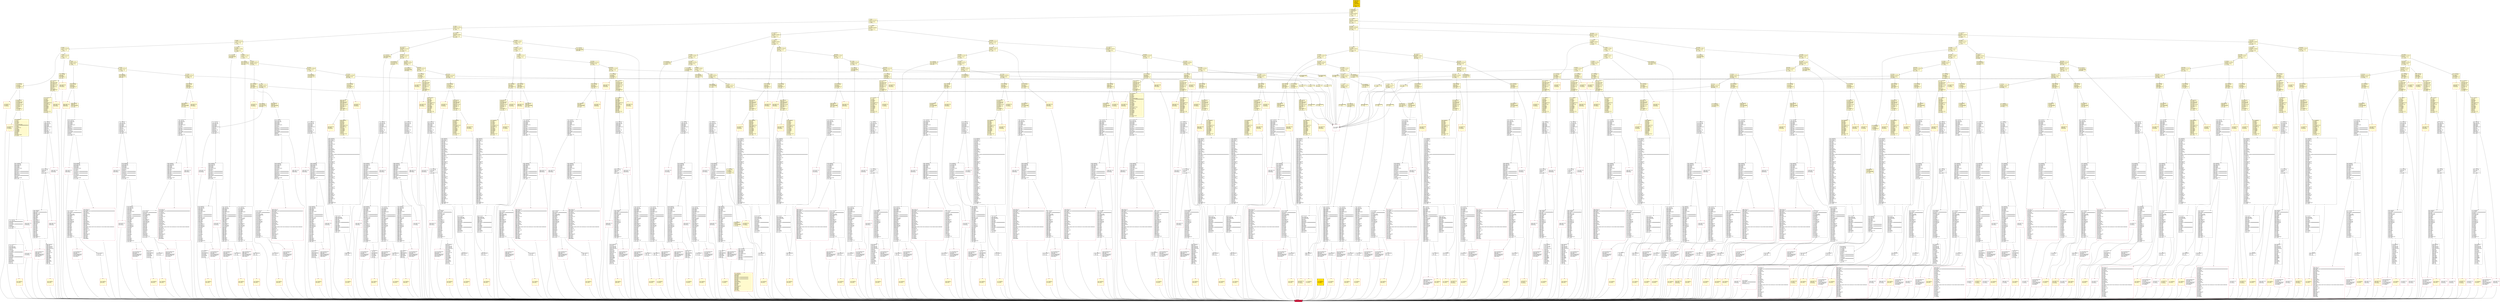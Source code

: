 digraph G {
bgcolor=transparent rankdir=UD;
node [shape=box style=filled color=black fillcolor=white fontname=arial fontcolor=black];
8734 [label="8734: RETURNDATASIZE\l8735: PUSH1 0x00\l8737: DUP1\l8738: RETURNDATACOPY\l8739: RETURNDATASIZE\l8740: PUSH1 0x00\l8742: REVERT\l" shape=Msquare color=crimson ];
1304 [label="1304: JUMPDEST\l1305: CALLVALUE\l1306: DUP1\l1307: ISZERO\l1308: PUSH2 0x0524\l1311: JUMPI\l" fillcolor=lemonchiffon ];
1767 [label="1767: JUMPDEST\l1768: CALLVALUE\l1769: DUP1\l1770: ISZERO\l1771: PUSH2 0x06f3\l1774: JUMPI\l" fillcolor=lemonchiffon ];
948 [label="948: DUP1\l949: PUSH4 0x2f06b5a7\l954: EQ\l955: PUSH2 0x0722\l958: JUMPI\l" fillcolor=lemonchiffon ];
1972 [label="1972: PUSH1 0x00\l1974: DUP1\l1975: REVERT\l" fillcolor=lemonchiffon shape=Msquare color=crimson ];
10166 [label="10166: PUSH1 0x00\l10168: DUP1\l10169: REVERT\l" shape=Msquare color=crimson ];
4609 [label="4609: RETURNDATASIZE\l4610: PUSH1 0x00\l4612: DUP1\l4613: RETURNDATACOPY\l4614: RETURNDATASIZE\l4615: PUSH1 0x00\l4617: REVERT\l" shape=Msquare color=crimson ];
5380 [label="5380: JUMPDEST\l5381: POP\l5382: JUMP\l" ];
2689 [label="2689: JUMPDEST\l2690: POP\l2691: PUSH2 0x0aae\l2694: PUSH1 0x04\l2696: DUP1\l2697: CALLDATASIZE\l2698: SUB\l2699: PUSH1 0x20\l2701: DUP2\l2702: LT\l2703: ISZERO\l2704: PUSH2 0x0a98\l2707: JUMPI\l" fillcolor=lemonchiffon ];
3517 [label="3517: JUMPDEST\l3518: STOP\l" fillcolor=lemonchiffon shape=Msquare color=crimson ];
1939 [label="1939: PUSH1 0x00\l1941: DUP1\l1942: REVERT\l" fillcolor=lemonchiffon shape=Msquare color=crimson ];
3494 [label="3494: JUMPDEST\l3495: STOP\l" fillcolor=lemonchiffon shape=Msquare color=crimson ];
560 [label="560: DUP1\l561: PUSH4 0x7b7f885c\l566: EQ\l567: PUSH2 0x0a54\l570: JUMPI\l" fillcolor=lemonchiffon ];
3130 [label="3130: JUMPDEST\l3131: DUP2\l3132: ADD\l3133: SWAP1\l3134: DUP1\l3135: DUP1\l3136: CALLDATALOAD\l3137: SWAP1\l3138: PUSH1 0x20\l3140: ADD\l3141: SWAP1\l3142: SWAP3\l3143: SWAP2\l3144: SWAP1\l3145: POP\l3146: POP\l3147: POP\l3148: PUSH2 0x3ec0\l3151: JUMP\l" fillcolor=lemonchiffon ];
926 [label="926: DUP1\l927: PUSH4 0x2db9c867\l932: EQ\l933: PUSH2 0x06d0\l936: JUMPI\l" fillcolor=lemonchiffon ];
18923 [label="18923: PUSH1 0x40\l18925: MLOAD\l18926: PUSH32 0x08c379a000000000000000000000000000000000000000000000000000000000\l18959: DUP2\l18960: MSTORE\l18961: PUSH1 0x04\l18963: ADD\l18964: DUP1\l18965: DUP1\l18966: PUSH1 0x20\l18968: ADD\l18969: DUP3\l18970: DUP2\l18971: SUB\l18972: DUP3\l18973: MSTORE\l18974: PUSH1 0x1e\l18976: DUP2\l18977: MSTORE\l18978: PUSH1 0x20\l18980: ADD\l18981: DUP1\l18982: PUSH32 0x6f6e6c79206f776e65722063616e207573652074686973206d6574686f640000\l19015: DUP2\l19016: MSTORE\l19017: POP\l19018: PUSH1 0x20\l19020: ADD\l19021: SWAP2\l19022: POP\l19023: POP\l19024: PUSH1 0x40\l19026: MLOAD\l19027: DUP1\l19028: SWAP2\l19029: SUB\l19030: SWAP1\l19031: REVERT\l" shape=Msquare color=crimson ];
1443 [label="1443: JUMPDEST\l1444: STOP\l" fillcolor=lemonchiffon shape=Msquare color=crimson ];
1802 [label="1802: JUMPDEST\l1803: DUP2\l1804: ADD\l1805: SWAP1\l1806: DUP1\l1807: DUP1\l1808: CALLDATALOAD\l1809: SWAP1\l1810: PUSH1 0x20\l1812: ADD\l1813: SWAP1\l1814: SWAP3\l1815: SWAP2\l1816: SWAP1\l1817: POP\l1818: POP\l1819: POP\l1820: PUSH2 0x2036\l1823: JUMP\l" fillcolor=lemonchiffon ];
2677 [label="2677: JUMPDEST\l2678: CALLVALUE\l2679: DUP1\l2680: ISZERO\l2681: PUSH2 0x0a81\l2684: JUMPI\l" fillcolor=lemonchiffon ];
1008 [label="1008: DUP1\l1009: PUSH4 0x257a50c7\l1014: EQ\l1015: PUSH2 0x0698\l1018: JUMPI\l" fillcolor=lemonchiffon ];
3540 [label="3540: JUMPDEST\l3541: STOP\l" fillcolor=lemonchiffon shape=Msquare color=crimson ];
238 [label="238: DUP1\l239: PUSH4 0xca272cc1\l244: EQ\l245: PUSH2 0x0dbf\l248: JUMPI\l" fillcolor=lemonchiffon ];
10842 [label="10842: RETURNDATASIZE\l10843: PUSH1 0x00\l10845: DUP1\l10846: RETURNDATACOPY\l10847: RETURNDATASIZE\l10848: PUSH1 0x00\l10850: REVERT\l" shape=Msquare color=crimson ];
16352 [label="16352: PUSH1 0x00\l16354: DUP1\l16355: REVERT\l" shape=Msquare color=crimson ];
1502 [label="1502: JUMPDEST\l1503: STOP\l" fillcolor=lemonchiffon shape=Msquare color=crimson ];
13676 [label="13676: JUMPDEST\l13677: POP\l13678: JUMP\l" ];
19816 [label="19816: JUMPDEST\l19817: POP\l19818: JUMP\l" ];
13611 [label="13611: CALLER\l13612: PUSH1 0x1f\l13614: PUSH1 0x00\l13616: PUSH2 0x0100\l13619: EXP\l13620: DUP2\l13621: SLOAD\l13622: DUP2\l13623: PUSH20 0xffffffffffffffffffffffffffffffffffffffff\l13644: MUL\l13645: NOT\l13646: AND\l13647: SWAP1\l13648: DUP4\l13649: PUSH20 0xffffffffffffffffffffffffffffffffffffffff\l13670: AND\l13671: MUL\l13672: OR\l13673: SWAP1\l13674: SSTORE\l13675: POP\l" ];
20759 [label="20759: JUMPDEST\l20760: DUP1\l20761: PUSH1 0x02\l20763: PUSH1 0x00\l20765: PUSH2 0x0100\l20768: EXP\l20769: DUP2\l20770: SLOAD\l20771: DUP2\l20772: PUSH20 0xffffffffffffffffffffffffffffffffffffffff\l20793: MUL\l20794: NOT\l20795: AND\l20796: SWAP1\l20797: DUP4\l20798: PUSH20 0xffffffffffffffffffffffffffffffffffffffff\l20819: AND\l20820: MUL\l20821: OR\l20822: SWAP1\l20823: SSTORE\l20824: POP\l20825: POP\l20826: JUMP\l" ];
3368 [label="3368: JUMPDEST\l3369: CALLVALUE\l3370: DUP1\l3371: ISZERO\l3372: PUSH2 0x0d34\l3375: JUMPI\l" fillcolor=lemonchiffon ];
391 [label="391: DUP1\l392: PUSH4 0xa8e542c1\l397: EQ\l398: PUSH2 0x0c94\l401: JUMPI\l" fillcolor=lemonchiffon ];
2041 [label="2041: PUSH1 0x00\l2043: DUP1\l2044: REVERT\l" fillcolor=lemonchiffon shape=Msquare color=crimson ];
877 [label="877: DUP1\l878: PUSH4 0x45345e4c\l883: EQ\l884: PUSH2 0x07e7\l887: JUMPI\l" fillcolor=lemonchiffon ];
4548 [label="4548: JUMPDEST\l4549: CALLER\l4550: PUSH20 0xffffffffffffffffffffffffffffffffffffffff\l4571: AND\l4572: PUSH2 0x08fc\l4575: SELFBALANCE\l4576: SWAP1\l4577: DUP2\l4578: ISZERO\l4579: MUL\l4580: SWAP1\l4581: PUSH1 0x40\l4583: MLOAD\l4584: PUSH1 0x00\l4586: PUSH1 0x40\l4588: MLOAD\l4589: DUP1\l4590: DUP4\l4591: SUB\l4592: DUP2\l4593: DUP6\l4594: DUP9\l4595: DUP9\l4596: CALL\l4597: SWAP4\l4598: POP\l4599: POP\l4600: POP\l4601: POP\l4602: ISZERO\l4603: DUP1\l4604: ISZERO\l4605: PUSH2 0x120a\l4608: JUMPI\l" ];
2667 [label="2667: JUMPDEST\l2668: PUSH2 0x0a73\l2671: PUSH2 0x36d5\l2674: JUMP\l" fillcolor=lemonchiffon ];
1995 [label="1995: PUSH1 0x00\l1997: DUP1\l1998: REVERT\l" fillcolor=lemonchiffon shape=Msquare color=crimson ];
3321 [label="3321: JUMPDEST\l3322: POP\l3323: PUSH2 0x0d26\l3326: PUSH1 0x04\l3328: DUP1\l3329: CALLDATASIZE\l3330: SUB\l3331: PUSH1 0x20\l3333: DUP2\l3334: LT\l3335: ISZERO\l3336: PUSH2 0x0d10\l3339: JUMPI\l" fillcolor=lemonchiffon ];
7462 [label="7462: JUMPDEST\l7463: PUSH1 0x00\l7465: PUSH1 0x01\l7467: SWAP1\l7468: SLOAD\l7469: SWAP1\l7470: PUSH2 0x0100\l7473: EXP\l7474: SWAP1\l7475: DIV\l7476: PUSH20 0xffffffffffffffffffffffffffffffffffffffff\l7497: AND\l7498: PUSH20 0xffffffffffffffffffffffffffffffffffffffff\l7519: AND\l7520: PUSH2 0x08fc\l7523: PUSH1 0x01\l7525: SLOAD\l7526: SWAP1\l7527: DUP2\l7528: ISZERO\l7529: MUL\l7530: SWAP1\l7531: PUSH1 0x40\l7533: MLOAD\l7534: PUSH1 0x00\l7536: PUSH1 0x40\l7538: MLOAD\l7539: DUP1\l7540: DUP4\l7541: SUB\l7542: DUP2\l7543: DUP6\l7544: DUP9\l7545: DUP9\l7546: CALL\l7547: SWAP4\l7548: POP\l7549: POP\l7550: POP\l7551: POP\l7552: ISZERO\l7553: DUP1\l7554: ISZERO\l7555: PUSH2 0x1d90\l7558: JUMPI\l" ];
63 [label="63: DUP1\l64: PUSH4 0xf2fde38b\l69: EQ\l70: PUSH2 0x0e81\l73: JUMPI\l" fillcolor=lemonchiffon ];
14945 [label="14945: RETURNDATASIZE\l14946: PUSH1 0x00\l14948: DUP1\l14949: RETURNDATACOPY\l14950: RETURNDATASIZE\l14951: PUSH1 0x00\l14953: REVERT\l" shape=Msquare color=crimson ];
21353 [label="21353: JUMPDEST\l21354: PUSH1 0x1b\l21356: PUSH1 0x01\l21358: SWAP1\l21359: SLOAD\l21360: SWAP1\l21361: PUSH2 0x0100\l21364: EXP\l21365: SWAP1\l21366: DIV\l21367: PUSH20 0xffffffffffffffffffffffffffffffffffffffff\l21388: AND\l21389: PUSH20 0xffffffffffffffffffffffffffffffffffffffff\l21410: AND\l21411: CALLER\l21412: PUSH20 0xffffffffffffffffffffffffffffffffffffffff\l21433: AND\l21434: EQ\l21435: PUSH2 0x53c3\l21438: JUMPI\l" ];
15360 [label="15360: JUMPDEST\l15361: PUSH1 0x02\l15363: PUSH1 0x00\l15365: SWAP1\l15366: SLOAD\l15367: SWAP1\l15368: PUSH2 0x0100\l15371: EXP\l15372: SWAP1\l15373: DIV\l15374: PUSH20 0xffffffffffffffffffffffffffffffffffffffff\l15395: AND\l15396: PUSH20 0xffffffffffffffffffffffffffffffffffffffff\l15417: AND\l15418: CALLER\l15419: PUSH20 0xffffffffffffffffffffffffffffffffffffffff\l15440: AND\l15441: EQ\l15442: PUSH2 0x3c5a\l15445: JUMPI\l" ];
1302 [label="1302: JUMPDEST\l1303: STOP\l" fillcolor=lemonchiffon shape=Msquare color=crimson ];
4263 [label="4263: JUMPDEST\l4264: PUSH1 0x02\l4266: PUSH1 0x00\l4268: SWAP1\l4269: SLOAD\l4270: SWAP1\l4271: PUSH2 0x0100\l4274: EXP\l4275: SWAP1\l4276: DIV\l4277: PUSH20 0xffffffffffffffffffffffffffffffffffffffff\l4298: AND\l4299: PUSH20 0xffffffffffffffffffffffffffffffffffffffff\l4320: AND\l4321: CALLER\l4322: PUSH20 0xffffffffffffffffffffffffffffffffffffffff\l4343: AND\l4344: EQ\l4345: PUSH2 0x1101\l4348: JUMPI\l" ];
7974 [label="7974: PUSH1 0x00\l7976: DUP1\l7977: REVERT\l" shape=Msquare color=crimson ];
12628 [label="12628: PUSH1 0x40\l12630: MLOAD\l12631: PUSH32 0x08c379a000000000000000000000000000000000000000000000000000000000\l12664: DUP2\l12665: MSTORE\l12666: PUSH1 0x04\l12668: ADD\l12669: DUP1\l12670: DUP1\l12671: PUSH1 0x20\l12673: ADD\l12674: DUP3\l12675: DUP2\l12676: SUB\l12677: DUP3\l12678: MSTORE\l12679: PUSH1 0x1e\l12681: DUP2\l12682: MSTORE\l12683: PUSH1 0x20\l12685: ADD\l12686: DUP1\l12687: PUSH32 0x6f6e6c79206f776e65722063616e207573652074686973206d6574686f640000\l12720: DUP2\l12721: MSTORE\l12722: POP\l12723: PUSH1 0x20\l12725: ADD\l12726: SWAP2\l12727: POP\l12728: POP\l12729: PUSH1 0x40\l12731: MLOAD\l12732: DUP1\l12733: SWAP2\l12734: SUB\l12735: SWAP1\l12736: REVERT\l" shape=Msquare color=crimson ];
4439 [label="4439: PUSH1 0x40\l4441: MLOAD\l4442: PUSH32 0x08c379a000000000000000000000000000000000000000000000000000000000\l4475: DUP2\l4476: MSTORE\l4477: PUSH1 0x04\l4479: ADD\l4480: DUP1\l4481: DUP1\l4482: PUSH1 0x20\l4484: ADD\l4485: DUP3\l4486: DUP2\l4487: SUB\l4488: DUP3\l4489: MSTORE\l4490: PUSH1 0x1e\l4492: DUP2\l4493: MSTORE\l4494: PUSH1 0x20\l4496: ADD\l4497: DUP1\l4498: PUSH32 0x6f6e6c79206f776e65722063616e207573652074686973206d6574686f640000\l4531: DUP2\l4532: MSTORE\l4533: POP\l4534: PUSH1 0x20\l4536: ADD\l4537: SWAP2\l4538: POP\l4539: POP\l4540: PUSH1 0x40\l4542: MLOAD\l4543: DUP1\l4544: SWAP2\l4545: SUB\l4546: SWAP1\l4547: REVERT\l" shape=Msquare color=crimson ];
1834 [label="1834: PUSH1 0x00\l1836: DUP1\l1837: REVERT\l" fillcolor=lemonchiffon shape=Msquare color=crimson ];
2045 [label="2045: JUMPDEST\l2046: POP\l2047: PUSH2 0x0806\l2050: PUSH2 0x2760\l2053: JUMP\l" fillcolor=lemonchiffon ];
19093 [label="19093: RETURNDATASIZE\l19094: PUSH1 0x00\l19096: DUP1\l19097: RETURNDATACOPY\l19098: RETURNDATASIZE\l19099: PUSH1 0x00\l19101: REVERT\l" shape=Msquare color=crimson ];
17455 [label="17455: CALLER\l17456: PUSH1 0x07\l17458: PUSH1 0x00\l17460: PUSH2 0x0100\l17463: EXP\l17464: DUP2\l17465: SLOAD\l17466: DUP2\l17467: PUSH20 0xffffffffffffffffffffffffffffffffffffffff\l17488: MUL\l17489: NOT\l17490: AND\l17491: SWAP1\l17492: DUP4\l17493: PUSH20 0xffffffffffffffffffffffffffffffffffffffff\l17514: AND\l17515: MUL\l17516: OR\l17517: SWAP1\l17518: SSTORE\l17519: POP\l" ];
1861 [label="1861: JUMPDEST\l1862: POP\l1863: PUSH2 0x0772\l1866: PUSH1 0x04\l1868: DUP1\l1869: CALLDATASIZE\l1870: SUB\l1871: PUSH1 0x20\l1873: DUP2\l1874: LT\l1875: ISZERO\l1876: PUSH2 0x075c\l1879: JUMPI\l" fillcolor=lemonchiffon ];
3531 [label="3531: JUMPDEST\l3532: POP\l3533: PUSH2 0x0dd4\l3536: PUSH2 0x4aa1\l3539: JUMP\l" fillcolor=lemonchiffon ];
12345 [label="12345: JUMPDEST\l12346: PUSH1 0x17\l12348: PUSH1 0x00\l12350: SWAP1\l12351: SLOAD\l12352: SWAP1\l12353: PUSH2 0x0100\l12356: EXP\l12357: SWAP1\l12358: DIV\l12359: PUSH20 0xffffffffffffffffffffffffffffffffffffffff\l12380: AND\l12381: PUSH20 0xffffffffffffffffffffffffffffffffffffffff\l12402: AND\l12403: PUSH2 0x08fc\l12406: CALLVALUE\l12407: SWAP1\l12408: DUP2\l12409: ISZERO\l12410: MUL\l12411: SWAP1\l12412: PUSH1 0x40\l12414: MLOAD\l12415: PUSH1 0x00\l12417: PUSH1 0x40\l12419: MLOAD\l12420: DUP1\l12421: DUP4\l12422: SUB\l12423: DUP2\l12424: DUP6\l12425: DUP9\l12426: DUP9\l12427: CALL\l12428: SWAP4\l12429: POP\l12430: POP\l12431: POP\l12432: POP\l12433: ISZERO\l12434: DUP1\l12435: ISZERO\l12436: PUSH2 0x30a1\l12439: JUMPI\l" ];
20104 [label="20104: JUMPDEST\l20105: CALLER\l20106: PUSH20 0xffffffffffffffffffffffffffffffffffffffff\l20127: AND\l20128: PUSH2 0x08fc\l20131: SELFBALANCE\l20132: SWAP1\l20133: DUP2\l20134: ISZERO\l20135: MUL\l20136: SWAP1\l20137: PUSH1 0x40\l20139: MLOAD\l20140: PUSH1 0x00\l20142: PUSH1 0x40\l20144: MLOAD\l20145: DUP1\l20146: DUP4\l20147: SUB\l20148: DUP2\l20149: DUP6\l20150: DUP9\l20151: DUP9\l20152: CALL\l20153: SWAP4\l20154: POP\l20155: POP\l20156: POP\l20157: POP\l20158: ISZERO\l20159: DUP1\l20160: ISZERO\l20161: PUSH2 0x4ece\l20164: JUMPI\l" ];
3894 [label="3894: PUSH1 0x00\l3896: DUP1\l3897: REVERT\l" fillcolor=lemonchiffon shape=Msquare color=crimson ];
3554 [label="3554: JUMPDEST\l3555: POP\l3556: PUSH2 0x0e0f\l3559: PUSH1 0x04\l3561: DUP1\l3562: CALLDATASIZE\l3563: SUB\l3564: PUSH1 0x20\l3566: DUP2\l3567: LT\l3568: ISZERO\l3569: PUSH2 0x0df9\l3572: JUMPI\l" fillcolor=lemonchiffon ];
276 [label="276: DUP1\l277: PUSH4 0xb51be47b\l282: EQ\l283: PUSH2 0x0cd9\l286: JUMPI\l" fillcolor=lemonchiffon ];
9661 [label="9661: JUMPDEST\l9662: POP\l9663: JUMP\l" ];
15831 [label="15831: JUMPDEST\l15832: POP\l15833: PUSH1 0x01\l15835: PUSH1 0x0f\l15837: PUSH1 0x00\l15839: PUSH2 0x0100\l15842: EXP\l15843: DUP2\l15844: SLOAD\l15845: DUP2\l15846: PUSH1 0xff\l15848: MUL\l15849: NOT\l15850: AND\l15851: SWAP1\l15852: DUP4\l15853: ISZERO\l15854: ISZERO\l15855: MUL\l15856: OR\l15857: SWAP1\l15858: SSTORE\l15859: POP\l15860: POP\l15861: JUMP\l" ];
3187 [label="3187: JUMPDEST\l3188: CALLVALUE\l3189: DUP1\l3190: ISZERO\l3191: PUSH2 0x0c7f\l3194: JUMPI\l" fillcolor=lemonchiffon ];
5895 [label="5895: PUSH1 0x00\l5897: DUP1\l5898: REVERT\l" shape=Msquare color=crimson ];
1798 [label="1798: PUSH1 0x00\l1800: DUP1\l1801: REVERT\l" fillcolor=lemonchiffon shape=Msquare color=crimson ];
8564 [label="8564: PUSH1 0x40\l8566: MLOAD\l8567: PUSH32 0x08c379a000000000000000000000000000000000000000000000000000000000\l8600: DUP2\l8601: MSTORE\l8602: PUSH1 0x04\l8604: ADD\l8605: DUP1\l8606: DUP1\l8607: PUSH1 0x20\l8609: ADD\l8610: DUP3\l8611: DUP2\l8612: SUB\l8613: DUP3\l8614: MSTORE\l8615: PUSH1 0x1e\l8617: DUP2\l8618: MSTORE\l8619: PUSH1 0x20\l8621: ADD\l8622: DUP1\l8623: PUSH32 0x6f6e6c79206f776e65722063616e207573652074686973206d6574686f640000\l8656: DUP2\l8657: MSTORE\l8658: POP\l8659: PUSH1 0x20\l8661: ADD\l8662: SWAP2\l8663: POP\l8664: POP\l8665: PUSH1 0x40\l8667: MLOAD\l8668: DUP1\l8669: SWAP2\l8670: SUB\l8671: SWAP1\l8672: REVERT\l" shape=Msquare color=crimson ];
2776 [label="2776: JUMPDEST\l2777: CALLVALUE\l2778: DUP1\l2779: ISZERO\l2780: PUSH2 0x0ae4\l2783: JUMPI\l" fillcolor=lemonchiffon ];
10170 [label="10170: JUMPDEST\l10171: PUSH1 0x02\l10173: PUSH1 0x00\l10175: SWAP1\l10176: SLOAD\l10177: SWAP1\l10178: PUSH2 0x0100\l10181: EXP\l10182: SWAP1\l10183: DIV\l10184: PUSH20 0xffffffffffffffffffffffffffffffffffffffff\l10205: AND\l10206: PUSH20 0xffffffffffffffffffffffffffffffffffffffff\l10227: AND\l10228: CALLER\l10229: PUSH20 0xffffffffffffffffffffffffffffffffffffffff\l10250: AND\l10251: EQ\l10252: PUSH2 0x287d\l10255: JUMPI\l" ];
17077 [label="17077: RETURNDATASIZE\l17078: PUSH1 0x00\l17080: DUP1\l17081: RETURNDATACOPY\l17082: RETURNDATASIZE\l17083: PUSH1 0x00\l17085: REVERT\l" shape=Msquare color=crimson ];
193 [label="193: JUMPDEST\l194: DUP1\l195: PUSH4 0xbf06f531\l200: GT\l201: PUSH2 0x0108\l204: JUMPI\l" fillcolor=lemonchiffon ];
3366 [label="3366: JUMPDEST\l3367: STOP\l" fillcolor=lemonchiffon shape=Msquare color=crimson ];
3861 [label="3861: PUSH1 0x00\l3863: DUP1\l3864: REVERT\l" fillcolor=lemonchiffon shape=Msquare color=crimson ];
817 [label="817: DUP1\l818: PUSH4 0x4cf90cf9\l823: EQ\l824: PUSH2 0x0857\l827: JUMPI\l" fillcolor=lemonchiffon ];
1711 [label="1711: JUMPDEST\l1712: PUSH2 0x06b7\l1715: PUSH2 0x1cb3\l1718: JUMP\l" fillcolor=lemonchiffon ];
2033 [label="2033: JUMPDEST\l2034: CALLVALUE\l2035: DUP1\l2036: ISZERO\l2037: PUSH2 0x07fd\l2040: JUMPI\l" fillcolor=lemonchiffon ];
10961 [label="10961: JUMPDEST\l10962: PUSH1 0x00\l10964: DUP1\l10965: SWAP1\l10966: SLOAD\l10967: SWAP1\l10968: PUSH2 0x0100\l10971: EXP\l10972: SWAP1\l10973: DIV\l10974: PUSH1 0xff\l10976: AND\l10977: ISZERO\l10978: PUSH2 0x2aea\l10981: JUMPI\l" ];
1198 [label="1198: JUMPDEST\l1199: DUP2\l1200: ADD\l1201: SWAP1\l1202: DUP1\l1203: DUP1\l1204: CALLDATALOAD\l1205: SWAP1\l1206: PUSH1 0x20\l1208: ADD\l1209: SWAP1\l1210: SWAP3\l1211: SWAP2\l1212: SWAP1\l1213: POP\l1214: POP\l1215: POP\l1216: PUSH2 0x0f4f\l1219: JUMP\l" fillcolor=lemonchiffon ];
21914 [label="21914: JUMPDEST\l21915: POP\l21916: JUMP\l" ];
937 [label="937: DUP1\l938: PUSH4 0x2e0c3357\l943: EQ\l944: PUSH2 0x06e7\l947: JUMPI\l" fillcolor=lemonchiffon ];
14179 [label="14179: PUSH1 0x00\l14181: DUP1\l14182: REVERT\l" shape=Msquare color=crimson ];
3941 [label="3941: PUSH1 0x00\l3943: DUP1\l3944: REVERT\l" shape=Msquare color=crimson ];
1361 [label="1361: JUMPDEST\l1362: STOP\l" fillcolor=lemonchiffon shape=Msquare color=crimson ];
216 [label="216: DUP1\l217: PUSH4 0xc268f488\l222: EQ\l223: PUSH2 0x0d6d\l226: JUMPI\l" fillcolor=lemonchiffon ];
997 [label="997: DUP1\l998: PUSH4 0x251cbdcb\l1003: EQ\l1004: PUSH2 0x0681\l1007: JUMPI\l" fillcolor=lemonchiffon ];
2401 [label="2401: JUMPDEST\l2402: CALLVALUE\l2403: DUP1\l2404: ISZERO\l2405: PUSH2 0x096d\l2408: JUMPI\l" fillcolor=lemonchiffon ];
3954 [label="3954: PUSH1 0x00\l3956: DUP1\l3957: REVERT\l" shape=Msquare color=crimson ];
761 [label="761: JUMPDEST\l762: DUP1\l763: PUSH4 0x46f201b1\l768: GT\l769: PUSH2 0x0340\l772: JUMPI\l" fillcolor=lemonchiffon ];
16551 [label="16551: JUMPDEST\l16552: CALLER\l16553: PUSH20 0xffffffffffffffffffffffffffffffffffffffff\l16574: AND\l16575: PUSH2 0x08fc\l16578: SELFBALANCE\l16579: SWAP1\l16580: DUP2\l16581: ISZERO\l16582: MUL\l16583: SWAP1\l16584: PUSH1 0x40\l16586: MLOAD\l16587: PUSH1 0x00\l16589: PUSH1 0x40\l16591: MLOAD\l16592: DUP1\l16593: DUP4\l16594: SUB\l16595: DUP2\l16596: DUP6\l16597: DUP9\l16598: DUP9\l16599: CALL\l16600: SWAP4\l16601: POP\l16602: POP\l16603: POP\l16604: POP\l16605: ISZERO\l16606: DUP1\l16607: ISZERO\l16608: PUSH2 0x40ed\l16611: JUMPI\l" ];
20293 [label="20293: JUMPDEST\l20294: PUSH1 0x20\l20296: PUSH1 0x00\l20298: SWAP1\l20299: SLOAD\l20300: SWAP1\l20301: PUSH2 0x0100\l20304: EXP\l20305: SWAP1\l20306: DIV\l20307: PUSH20 0xffffffffffffffffffffffffffffffffffffffff\l20328: AND\l20329: PUSH20 0xffffffffffffffffffffffffffffffffffffffff\l20350: AND\l20351: PUSH2 0x08fc\l20354: PUSH1 0x21\l20356: SLOAD\l20357: SWAP1\l20358: DUP2\l20359: ISZERO\l20360: MUL\l20361: SWAP1\l20362: PUSH1 0x40\l20364: MLOAD\l20365: PUSH1 0x00\l20367: PUSH1 0x40\l20369: MLOAD\l20370: DUP1\l20371: DUP4\l20372: SUB\l20373: DUP2\l20374: DUP6\l20375: DUP9\l20376: DUP9\l20377: CALL\l20378: SWAP4\l20379: POP\l20380: POP\l20381: POP\l20382: POP\l20383: ISZERO\l20384: DUP1\l20385: ISZERO\l20386: PUSH2 0x4faf\l20389: JUMPI\l" ];
1916 [label="1916: PUSH1 0x00\l1918: DUP1\l1919: REVERT\l" fillcolor=lemonchiffon shape=Msquare color=crimson ];
10949 [label="10949: RETURNDATASIZE\l10950: PUSH1 0x00\l10952: DUP1\l10953: RETURNDATACOPY\l10954: RETURNDATASIZE\l10955: PUSH1 0x00\l10957: REVERT\l" shape=Msquare color=crimson ];
14615 [label="14615: JUMPDEST\l14616: POP\l14617: CALLVALUE\l14618: PUSH1 0x06\l14620: DUP2\l14621: SWAP1\l14622: SSTORE\l14623: POP\l14624: JUMP\l" ];
418 [label="418: DUP1\l419: PUSH4 0x91200209\l424: EQ\l425: PUSH2 0x0b46\l428: JUMPI\l" fillcolor=lemonchiffon ];
675 [label="675: DUP1\l676: PUSH4 0x62bf764e\l681: EQ\l682: PUSH2 0x09bd\l685: JUMPI\l" fillcolor=lemonchiffon ];
1857 [label="1857: PUSH1 0x00\l1859: DUP1\l1860: REVERT\l" fillcolor=lemonchiffon shape=Msquare color=crimson ];
20289 [label="20289: PUSH1 0x00\l20291: DUP1\l20292: REVERT\l" shape=Msquare color=crimson ];
13964 [label="13964: JUMPDEST\l13965: CALLER\l13966: PUSH20 0xffffffffffffffffffffffffffffffffffffffff\l13987: AND\l13988: PUSH2 0x08fc\l13991: SELFBALANCE\l13992: SWAP1\l13993: DUP2\l13994: ISZERO\l13995: MUL\l13996: SWAP1\l13997: PUSH1 0x40\l13999: MLOAD\l14000: PUSH1 0x00\l14002: PUSH1 0x40\l14004: MLOAD\l14005: DUP1\l14006: DUP4\l14007: SUB\l14008: DUP2\l14009: DUP6\l14010: DUP9\l14011: DUP9\l14012: CALL\l14013: SWAP4\l14014: POP\l14015: POP\l14016: POP\l14017: POP\l14018: ISZERO\l14019: DUP1\l14020: ISZERO\l14021: PUSH2 0x36d2\l14024: JUMPI\l" ];
17859 [label="17859: JUMPDEST\l17860: POP\l17861: JUMP\l" ];
1293 [label="1293: JUMPDEST\l1294: POP\l1295: PUSH2 0x0516\l1298: PUSH2 0x10a7\l1301: JUMP\l" fillcolor=lemonchiffon ];
2068 [label="2068: JUMPDEST\l2069: POP\l2070: PUSH2 0x0841\l2073: PUSH1 0x04\l2075: DUP1\l2076: CALLDATASIZE\l2077: SUB\l2078: PUSH1 0x20\l2080: DUP2\l2081: LT\l2082: ISZERO\l2083: PUSH2 0x082b\l2086: JUMPI\l" fillcolor=lemonchiffon ];
1128 [label="1128: DUP1\l1129: PUSH4 0x0c869ebe\l1134: EQ\l1135: PUSH2 0x0501\l1138: JUMPI\l" fillcolor=lemonchiffon ];
1677 [label="1677: JUMPDEST\l1678: POP\l1679: PUSH2 0x0696\l1682: PUSH2 0x19e7\l1685: JUMP\l" fillcolor=lemonchiffon ];
3425 [label="3425: JUMPDEST\l3426: STOP\l" fillcolor=lemonchiffon shape=Msquare color=crimson ];
17639 [label="17639: JUMPDEST\l17640: PUSH1 0x11\l17642: PUSH1 0x01\l17644: SWAP1\l17645: SLOAD\l17646: SWAP1\l17647: PUSH2 0x0100\l17650: EXP\l17651: SWAP1\l17652: DIV\l17653: PUSH20 0xffffffffffffffffffffffffffffffffffffffff\l17674: AND\l17675: PUSH20 0xffffffffffffffffffffffffffffffffffffffff\l17696: AND\l17697: PUSH2 0x08fc\l17700: PUSH1 0x12\l17702: SLOAD\l17703: SWAP1\l17704: DUP2\l17705: ISZERO\l17706: MUL\l17707: SWAP1\l17708: PUSH1 0x40\l17710: MLOAD\l17711: PUSH1 0x00\l17713: PUSH1 0x40\l17715: MLOAD\l17716: DUP1\l17717: DUP4\l17718: SUB\l17719: DUP2\l17720: DUP6\l17721: DUP9\l17722: DUP9\l17723: CALL\l17724: SWAP4\l17725: POP\l17726: POP\l17727: POP\l17728: POP\l17729: ISZERO\l17730: DUP1\l17731: ISZERO\l17732: PUSH2 0x4551\l17735: JUMPI\l" ];
14166 [label="14166: PUSH1 0x00\l14168: DUP1\l14169: REVERT\l" shape=Msquare color=crimson ];
1880 [label="1880: PUSH1 0x00\l1882: DUP1\l1883: REVERT\l" fillcolor=lemonchiffon shape=Msquare color=crimson ];
1384 [label="1384: JUMPDEST\l1385: STOP\l" fillcolor=lemonchiffon shape=Msquare color=crimson ];
3435 [label="3435: JUMPDEST\l3436: STOP\l" fillcolor=lemonchiffon shape=Msquare color=crimson ];
1696 [label="1696: PUSH1 0x00\l1698: DUP1\l1699: REVERT\l" fillcolor=lemonchiffon shape=Msquare color=crimson ];
3744 [label="3744: PUSH1 0x00\l3746: DUP1\l3747: REVERT\l" fillcolor=lemonchiffon shape=Msquare color=crimson ];
18205 [label="18205: JUMPDEST\l18206: POP\l18207: PUSH1 0x01\l18209: PUSH1 0x22\l18211: PUSH1 0x14\l18213: PUSH2 0x0100\l18216: EXP\l18217: DUP2\l18218: SLOAD\l18219: DUP2\l18220: PUSH1 0xff\l18222: MUL\l18223: NOT\l18224: AND\l18225: SWAP1\l18226: DUP4\l18227: ISZERO\l18228: ISZERO\l18229: MUL\l18230: OR\l18231: SWAP1\l18232: SSTORE\l18233: POP\l18234: POP\l18235: JUMP\l" ];
1398 [label="1398: JUMPDEST\l1399: POP\l1400: PUSH2 0x05a3\l1403: PUSH1 0x04\l1405: DUP1\l1406: CALLDATASIZE\l1407: SUB\l1408: PUSH1 0x20\l1410: DUP2\l1411: LT\l1412: ISZERO\l1413: PUSH2 0x058d\l1416: JUMPI\l" fillcolor=lemonchiffon ];
3218 [label="3218: JUMPDEST\l3219: STOP\l" fillcolor=lemonchiffon shape=Msquare color=crimson ];
1105 [label="1105: JUMPDEST\l1106: DUP1\l1107: PUSH4 0x045808e9\l1112: EQ\l1113: PUSH2 0x048b\l1116: JUMPI\l" fillcolor=lemonchiffon ];
205 [label="205: DUP1\l206: PUSH4 0xbf06f531\l211: EQ\l212: PUSH2 0x0d63\l215: JUMPI\l" fillcolor=lemonchiffon ];
2180 [label="2180: JUMPDEST\l2181: DUP2\l2182: ADD\l2183: SWAP1\l2184: DUP1\l2185: DUP1\l2186: CALLDATALOAD\l2187: SWAP1\l2188: PUSH1 0x20\l2190: ADD\l2191: SWAP1\l2192: SWAP3\l2193: SWAP2\l2194: SWAP1\l2195: POP\l2196: POP\l2197: POP\l2198: PUSH2 0x2ad1\l2201: JUMP\l" fillcolor=lemonchiffon ];
10999 [label="10999: JUMPDEST\l11000: CALLER\l11001: PUSH20 0xffffffffffffffffffffffffffffffffffffffff\l11022: AND\l11023: PUSH2 0x08fc\l11026: PUSH1 0x01\l11028: SLOAD\l11029: SWAP1\l11030: DUP2\l11031: ISZERO\l11032: MUL\l11033: SWAP1\l11034: PUSH1 0x40\l11036: MLOAD\l11037: PUSH1 0x00\l11039: PUSH1 0x40\l11041: MLOAD\l11042: DUP1\l11043: DUP4\l11044: SUB\l11045: DUP2\l11046: DUP6\l11047: DUP9\l11048: DUP9\l11049: CALL\l11050: SWAP4\l11051: POP\l11052: POP\l11053: POP\l11054: POP\l11055: ISZERO\l11056: DUP1\l11057: ISZERO\l11058: PUSH2 0x2b3f\l11061: JUMPI\l" ];
3208 [label="3208: JUMPDEST\l3209: STOP\l" fillcolor=lemonchiffon shape=Msquare color=crimson ];
1161 [label="1161: JUMPDEST\l1162: STOP\l" shape=Msquare color=crimson ];
1363 [label="1363: JUMPDEST\l1364: CALLVALUE\l1365: DUP1\l1366: ISZERO\l1367: PUSH2 0x055f\l1370: JUMPI\l" fillcolor=lemonchiffon ];
5178 [label="5178: JUMPDEST\l5179: POP\l5180: JUMP\l" ];
11342 [label="11342: CALLER\l11343: PUSH1 0x04\l11345: PUSH1 0x00\l11347: PUSH2 0x0100\l11350: EXP\l11351: DUP2\l11352: SLOAD\l11353: DUP2\l11354: PUSH20 0xffffffffffffffffffffffffffffffffffffffff\l11375: MUL\l11376: NOT\l11377: AND\l11378: SWAP1\l11379: DUP4\l11380: PUSH20 0xffffffffffffffffffffffffffffffffffffffff\l11401: AND\l11402: MUL\l11403: OR\l11404: SWAP1\l11405: SSTORE\l11406: POP\l" ];
7079 [label="7079: JUMPDEST\l7080: PUSH1 0x02\l7082: PUSH1 0x00\l7084: SWAP1\l7085: SLOAD\l7086: SWAP1\l7087: PUSH2 0x0100\l7090: EXP\l7091: SWAP1\l7092: DIV\l7093: PUSH20 0xffffffffffffffffffffffffffffffffffffffff\l7114: AND\l7115: PUSH20 0xffffffffffffffffffffffffffffffffffffffff\l7136: AND\l7137: CALLER\l7138: PUSH20 0xffffffffffffffffffffffffffffffffffffffff\l7159: AND\l7160: EQ\l7161: PUSH2 0x1c6a\l7164: JUMPI\l" ];
10572 [label="10572: CALLER\l10573: PUSH1 0x17\l10575: PUSH1 0x00\l10577: PUSH2 0x0100\l10580: EXP\l10581: DUP2\l10582: SLOAD\l10583: DUP2\l10584: PUSH20 0xffffffffffffffffffffffffffffffffffffffff\l10605: MUL\l10606: NOT\l10607: AND\l10608: SWAP1\l10609: DUP4\l10610: PUSH20 0xffffffffffffffffffffffffffffffffffffffff\l10631: AND\l10632: MUL\l10633: OR\l10634: SWAP1\l10635: SSTORE\l10636: POP\l" ];
7668 [label="7668: JUMPDEST\l7669: PUSH1 0x02\l7671: PUSH1 0x00\l7673: SWAP1\l7674: SLOAD\l7675: SWAP1\l7676: PUSH2 0x0100\l7679: EXP\l7680: SWAP1\l7681: DIV\l7682: PUSH20 0xffffffffffffffffffffffffffffffffffffffff\l7703: AND\l7704: PUSH20 0xffffffffffffffffffffffffffffffffffffffff\l7725: AND\l7726: CALLER\l7727: PUSH20 0xffffffffffffffffffffffffffffffffffffffff\l7748: AND\l7749: EQ\l7750: PUSH2 0x1eb7\l7753: JUMPI\l" ];
19460 [label="19460: JUMPDEST\l19461: POP\l19462: JUMP\l" ];
21327 [label="21327: JUMPDEST\l21328: PUSH1 0x1b\l21330: PUSH1 0x00\l21332: SWAP1\l21333: SLOAD\l21334: SWAP1\l21335: PUSH2 0x0100\l21338: EXP\l21339: SWAP1\l21340: DIV\l21341: PUSH1 0xff\l21343: AND\l21344: ISZERO\l21345: PUSH2 0x5369\l21348: JUMPI\l" ];
1673 [label="1673: PUSH1 0x00\l1675: DUP1\l1676: REVERT\l" fillcolor=lemonchiffon shape=Msquare color=crimson ];
3721 [label="3721: PUSH1 0x00\l3723: DUP1\l3724: REVERT\l" fillcolor=lemonchiffon shape=Msquare color=crimson ];
16356 [label="16356: JUMPDEST\l16357: PUSH1 0x02\l16359: PUSH1 0x00\l16361: SWAP1\l16362: SLOAD\l16363: SWAP1\l16364: PUSH2 0x0100\l16367: EXP\l16368: SWAP1\l16369: DIV\l16370: PUSH20 0xffffffffffffffffffffffffffffffffffffffff\l16391: AND\l16392: PUSH20 0xffffffffffffffffffffffffffffffffffffffff\l16413: AND\l16414: CALLER\l16415: PUSH20 0xffffffffffffffffffffffffffffffffffffffff\l16436: AND\l16437: EQ\l16438: PUSH2 0x40a7\l16441: JUMPI\l" ];
19605 [label="19605: JUMPDEST\l19606: PUSH1 0x09\l19608: PUSH1 0x00\l19610: SWAP1\l19611: SLOAD\l19612: SWAP1\l19613: PUSH2 0x0100\l19616: EXP\l19617: SWAP1\l19618: DIV\l19619: PUSH20 0xffffffffffffffffffffffffffffffffffffffff\l19640: AND\l19641: PUSH20 0xffffffffffffffffffffffffffffffffffffffff\l19662: AND\l19663: PUSH2 0x08fc\l19666: CALLVALUE\l19667: SWAP1\l19668: DUP2\l19669: ISZERO\l19670: MUL\l19671: SWAP1\l19672: PUSH1 0x40\l19674: MLOAD\l19675: PUSH1 0x00\l19677: PUSH1 0x40\l19679: MLOAD\l19680: DUP1\l19681: DUP4\l19682: SUB\l19683: DUP2\l19684: DUP6\l19685: DUP9\l19686: DUP9\l19687: CALL\l19688: SWAP4\l19689: POP\l19690: POP\l19691: POP\l19692: POP\l19693: ISZERO\l19694: DUP1\l19695: ISZERO\l19696: PUSH2 0x4cfd\l19699: JUMPI\l" ];
11062 [label="11062: RETURNDATASIZE\l11063: PUSH1 0x00\l11065: DUP1\l11066: RETURNDATACOPY\l11067: RETURNDATASIZE\l11068: PUSH1 0x00\l11070: REVERT\l" shape=Msquare color=crimson ];
8272 [label="8272: JUMPDEST\l8273: PUSH1 0x0a\l8275: DUP2\l8276: LT\l8277: PUSH2 0x205d\l8280: JUMPI\l" ];
5809 [label="5809: JUMPDEST\l5810: PUSH1 0x02\l5812: PUSH1 0x00\l5814: SWAP1\l5815: SLOAD\l5816: SWAP1\l5817: PUSH2 0x0100\l5820: EXP\l5821: SWAP1\l5822: DIV\l5823: PUSH20 0xffffffffffffffffffffffffffffffffffffffff\l5844: AND\l5845: PUSH20 0xffffffffffffffffffffffffffffffffffffffff\l5866: AND\l5867: CALLER\l5868: PUSH20 0xffffffffffffffffffffffffffffffffffffffff\l5889: AND\l5890: EQ\l5891: PUSH2 0x170b\l5894: JUMPI\l" ];
1150 [label="1150: DUP1\l1151: PUSH4 0x13856431\l1156: EQ\l1157: PUSH2 0x0553\l1160: JUMPI\l" fillcolor=lemonchiffon ];
11911 [label="11911: JUMPDEST\l11912: PUSH1 0x15\l11914: PUSH1 0x00\l11916: SWAP1\l11917: SLOAD\l11918: SWAP1\l11919: PUSH2 0x0100\l11922: EXP\l11923: SWAP1\l11924: DIV\l11925: PUSH1 0xff\l11927: AND\l11928: ISZERO\l11929: PUSH2 0x2ea1\l11932: JUMPI\l" ];
3289 [label="3289: JUMPDEST\l3290: PUSH2 0x0ce1\l3293: PUSH2 0x455b\l3296: JUMP\l" fillcolor=lemonchiffon ];
855 [label="855: DUP1\l856: PUSH4 0x3de3422b\l861: EQ\l862: PUSH2 0x07a2\l865: JUMPI\l" fillcolor=lemonchiffon ];
11933 [label="11933: PUSH1 0x00\l11935: DUP1\l11936: REVERT\l" shape=Msquare color=crimson ];
10080 [label="10080: JUMPDEST\l10081: PUSH1 0x02\l10083: PUSH1 0x00\l10085: SWAP1\l10086: SLOAD\l10087: SWAP1\l10088: PUSH2 0x0100\l10091: EXP\l10092: SWAP1\l10093: DIV\l10094: PUSH20 0xffffffffffffffffffffffffffffffffffffffff\l10115: AND\l10116: PUSH20 0xffffffffffffffffffffffffffffffffffffffff\l10137: AND\l10138: CALLER\l10139: PUSH20 0xffffffffffffffffffffffffffffffffffffffff\l10160: AND\l10161: EQ\l10162: PUSH2 0x27ba\l10165: JUMPI\l" ];
3287 [label="3287: JUMPDEST\l3288: STOP\l" fillcolor=lemonchiffon shape=Msquare color=crimson ];
156 [label="156: DUP1\l157: PUSH4 0xdabc3741\l162: EQ\l163: PUSH2 0x0e25\l166: JUMPI\l" fillcolor=lemonchiffon ];
7888 [label="7888: JUMPDEST\l7889: PUSH1 0x02\l7891: PUSH1 0x00\l7893: SWAP1\l7894: SLOAD\l7895: SWAP1\l7896: PUSH2 0x0100\l7899: EXP\l7900: SWAP1\l7901: DIV\l7902: PUSH20 0xffffffffffffffffffffffffffffffffffffffff\l7923: AND\l7924: PUSH20 0xffffffffffffffffffffffffffffffffffffffff\l7945: AND\l7946: CALLER\l7947: PUSH20 0xffffffffffffffffffffffffffffffffffffffff\l7968: AND\l7969: EQ\l7970: PUSH2 0x1f2a\l7973: JUMPI\l" ];
20199 [label="20199: PUSH1 0x00\l20201: DUP1\l20202: REVERT\l" shape=Msquare color=crimson ];
1775 [label="1775: PUSH1 0x00\l1777: DUP1\l1778: REVERT\l" fillcolor=lemonchiffon shape=Msquare color=crimson ];
1220 [label="1220: JUMPDEST\l1221: STOP\l" fillcolor=lemonchiffon shape=Msquare color=crimson ];
3825 [label="3825: PUSH1 0x00\l3827: DUP1\l3828: REVERT\l" fillcolor=lemonchiffon shape=Msquare color=crimson ];
735 [label="735: DUP1\l736: PUSH4 0x571833ab\l741: EQ\l742: PUSH2 0x08e1\l745: JUMPI\l" fillcolor=lemonchiffon ];
12023 [label="12023: PUSH1 0x00\l12025: DUP1\l12026: REVERT\l" shape=Msquare color=crimson ];
17520 [label="17520: JUMPDEST\l17521: POP\l17522: JUMP\l" ];
21315 [label="21315: RETURNDATASIZE\l21316: PUSH1 0x00\l21318: DUP1\l21319: RETURNDATACOPY\l21320: RETURNDATASIZE\l21321: PUSH1 0x00\l21323: REVERT\l" shape=Msquare color=crimson ];
3277 [label="3277: JUMPDEST\l3278: STOP\l" fillcolor=lemonchiffon shape=Msquare color=crimson ];
1665 [label="1665: JUMPDEST\l1666: CALLVALUE\l1667: DUP1\l1668: ISZERO\l1669: PUSH2 0x068d\l1672: JUMPI\l" fillcolor=lemonchiffon ];
6977 [label="6977: RETURNDATASIZE\l6978: PUSH1 0x00\l6980: DUP1\l6981: RETURNDATACOPY\l6982: RETURNDATASIZE\l6983: PUSH1 0x00\l6985: REVERT\l" shape=Msquare color=crimson ];
713 [label="713: DUP1\l714: PUSH4 0x5289b4e3\l719: EQ\l720: PUSH2 0x089c\l723: JUMPI\l" fillcolor=lemonchiffon ];
1729 [label="1729: PUSH1 0x00\l1731: DUP1\l1732: REVERT\l" fillcolor=lemonchiffon shape=Msquare color=crimson ];
309 [label="309: DUP1\l310: PUSH4 0xbecb69be\l315: EQ\l316: PUSH2 0x0d28\l319: JUMPI\l" fillcolor=lemonchiffon ];
2145 [label="2145: JUMPDEST\l2146: CALLVALUE\l2147: DUP1\l2148: ISZERO\l2149: PUSH2 0x086d\l2152: JUMPI\l" fillcolor=lemonchiffon ];
12810 [label="12810: JUMPDEST\l12811: PUSH1 0x02\l12813: PUSH1 0x00\l12815: SWAP1\l12816: SLOAD\l12817: SWAP1\l12818: PUSH2 0x0100\l12821: EXP\l12822: SWAP1\l12823: DIV\l12824: PUSH20 0xffffffffffffffffffffffffffffffffffffffff\l12845: AND\l12846: PUSH20 0xffffffffffffffffffffffffffffffffffffffff\l12867: AND\l12868: CALLER\l12869: PUSH20 0xffffffffffffffffffffffffffffffffffffffff\l12890: AND\l12891: EQ\l12892: PUSH2 0x3264\l12895: JUMPI\l" ];
18116 [label="18116: PUSH1 0x00\l18118: DUP1\l18119: REVERT\l" shape=Msquare color=crimson ];
9306 [label="9306: JUMPDEST\l9307: PUSH1 0x02\l9309: PUSH1 0x00\l9311: SWAP1\l9312: SLOAD\l9313: SWAP1\l9314: PUSH2 0x0100\l9317: EXP\l9318: SWAP1\l9319: DIV\l9320: PUSH20 0xffffffffffffffffffffffffffffffffffffffff\l9341: AND\l9342: PUSH20 0xffffffffffffffffffffffffffffffffffffffff\l9363: AND\l9364: CALLER\l9365: PUSH20 0xffffffffffffffffffffffffffffffffffffffff\l9386: AND\l9387: EQ\l9388: PUSH2 0x24b4\l9391: JUMPI\l" ];
13095 [label="13095: JUMPDEST\l13096: CALLER\l13097: PUSH20 0xffffffffffffffffffffffffffffffffffffffff\l13118: AND\l13119: PUSH2 0x08fc\l13122: SELFBALANCE\l13123: SWAP1\l13124: DUP2\l13125: ISZERO\l13126: MUL\l13127: SWAP1\l13128: PUSH1 0x40\l13130: MLOAD\l13131: PUSH1 0x00\l13133: PUSH1 0x40\l13135: MLOAD\l13136: DUP1\l13137: DUP4\l13138: SUB\l13139: DUP2\l13140: DUP6\l13141: DUP9\l13142: DUP9\l13143: CALL\l13144: SWAP4\l13145: POP\l13146: POP\l13147: POP\l13148: POP\l13149: ISZERO\l13150: DUP1\l13151: ISZERO\l13152: PUSH2 0x336d\l13155: JUMPI\l" ];
1279 [label="1279: JUMPDEST\l1280: STOP\l" fillcolor=lemonchiffon shape=Msquare color=crimson ];
9303 [label="9303: JUMPDEST\l9304: POP\l9305: JUMP\l" ];
18129 [label="18129: PUSH1 0x00\l18131: DUP1\l18132: REVERT\l" shape=Msquare color=crimson ];
3297 [label="3297: JUMPDEST\l3298: STOP\l" fillcolor=lemonchiffon shape=Msquare color=crimson ];
451 [label="451: DUP1\l452: PUSH4 0x9bb0b30d\l457: EQ\l458: PUSH2 0x0c17\l461: JUMPI\l" fillcolor=lemonchiffon ];
1752 [label="1752: PUSH1 0x00\l1754: DUP1\l1755: REVERT\l" fillcolor=lemonchiffon shape=Msquare color=crimson ];
11071 [label="11071: JUMPDEST\l11072: POP\l11073: PUSH1 0x01\l11075: PUSH1 0x00\l11077: DUP1\l11078: PUSH2 0x0100\l11081: EXP\l11082: DUP2\l11083: SLOAD\l11084: DUP2\l11085: PUSH1 0xff\l11087: MUL\l11088: NOT\l11089: AND\l11090: SWAP1\l11091: DUP4\l11092: ISZERO\l11093: ISZERO\l11094: MUL\l11095: OR\l11096: SWAP1\l11097: SSTORE\l11098: POP\l11099: POP\l11100: JUMP\l" ];
21443 [label="21443: JUMPDEST\l21444: PUSH1 0x1b\l21446: PUSH1 0x01\l21448: SWAP1\l21449: SLOAD\l21450: SWAP1\l21451: PUSH2 0x0100\l21454: EXP\l21455: SWAP1\l21456: DIV\l21457: PUSH20 0xffffffffffffffffffffffffffffffffffffffff\l21478: AND\l21479: PUSH20 0xffffffffffffffffffffffffffffffffffffffff\l21500: AND\l21501: PUSH2 0x08fc\l21504: PUSH1 0x1c\l21506: SLOAD\l21507: SWAP1\l21508: DUP2\l21509: ISZERO\l21510: MUL\l21511: SWAP1\l21512: PUSH1 0x40\l21514: MLOAD\l21515: PUSH1 0x00\l21517: PUSH1 0x40\l21519: MLOAD\l21520: DUP1\l21521: DUP4\l21522: SUB\l21523: DUP2\l21524: DUP6\l21525: DUP9\l21526: DUP9\l21527: CALL\l21528: SWAP4\l21529: POP\l21530: POP\l21531: POP\l21532: POP\l21533: ISZERO\l21534: DUP1\l21535: ISZERO\l21536: PUSH2 0x542d\l21539: JUMPI\l" ];
3802 [label="3802: PUSH1 0x00\l3804: DUP1\l3805: REVERT\l" fillcolor=lemonchiffon shape=Msquare color=crimson ];
74 [label="74: DUP1\l75: PUSH4 0xf341dc48\l80: EQ\l81: PUSH2 0x0ed2\l84: JUMPI\l" fillcolor=lemonchiffon ];
3307 [label="3307: JUMPDEST\l3308: STOP\l" fillcolor=lemonchiffon shape=Msquare color=crimson ];
13156 [label="13156: RETURNDATASIZE\l13157: PUSH1 0x00\l13159: DUP1\l13160: RETURNDATACOPY\l13161: RETURNDATASIZE\l13162: PUSH1 0x00\l13164: REVERT\l" shape=Msquare color=crimson ];
3093 [label="3093: JUMPDEST\l3094: STOP\l" fillcolor=lemonchiffon shape=Msquare color=crimson ];
1571 [label="1571: PUSH1 0x00\l1573: DUP1\l1574: REVERT\l" fillcolor=lemonchiffon shape=Msquare color=crimson ];
15715 [label="15715: JUMPDEST\l15716: POP\l15717: POP\l15718: POP\l15719: JUMP\l" ];
13474 [label="13474: JUMPDEST\l13475: POP\l13476: JUMP\l" ];
5667 [label="5667: JUMPDEST\l5668: PUSH1 0x18\l5670: PUSH1 0x14\l5672: SWAP1\l5673: SLOAD\l5674: SWAP1\l5675: PUSH2 0x0100\l5678: EXP\l5679: SWAP1\l5680: DIV\l5681: PUSH1 0xff\l5683: AND\l5684: ISZERO\l5685: PUSH2 0x163d\l5688: JUMPI\l" ];
6425 [label="6425: JUMPDEST\l6426: PUSH1 0x19\l6428: PUSH1 0x00\l6430: SWAP1\l6431: SLOAD\l6432: SWAP1\l6433: PUSH2 0x0100\l6436: EXP\l6437: SWAP1\l6438: DIV\l6439: PUSH20 0xffffffffffffffffffffffffffffffffffffffff\l6460: AND\l6461: PUSH20 0xffffffffffffffffffffffffffffffffffffffff\l6482: AND\l6483: CALLER\l6484: PUSH20 0xffffffffffffffffffffffffffffffffffffffff\l6505: AND\l6506: EQ\l6507: PUSH2 0x1973\l6510: JUMPI\l" ];
3629 [label="3629: PUSH1 0x00\l3631: DUP1\l3632: REVERT\l" fillcolor=lemonchiffon shape=Msquare color=crimson ];
17302 [label="17302: RETURNDATASIZE\l17303: PUSH1 0x00\l17305: DUP1\l17306: RETURNDATACOPY\l17307: RETURNDATASIZE\l17308: PUSH1 0x00\l17310: REVERT\l" shape=Msquare color=crimson ];
3177 [label="3177: JUMPDEST\l3178: PUSH2 0x0c71\l3181: PUSH2 0x40f0\l3184: JUMP\l" fillcolor=lemonchiffon ];
85 [label="85: DUP1\l86: PUSH4 0xf8f34531\l91: EQ\l92: PUSH2 0x0f0d\l95: JUMPI\l" fillcolor=lemonchiffon ];
298 [label="298: DUP1\l299: PUSH4 0xb6ef744a\l304: EQ\l305: PUSH2 0x0ced\l308: JUMPI\l" fillcolor=lemonchiffon ];
1030 [label="1030: PUSH2 0x0489\l1033: JUMP\l" fillcolor=lemonchiffon ];
7344 [label="7344: JUMPDEST\l7345: POP\l7346: JUMP\l" ];
17974 [label="17974: PUSH1 0x00\l17976: DUP1\l17977: REVERT\l" shape=Msquare color=crimson ];
5689 [label="5689: PUSH1 0x00\l5691: DUP1\l5692: REVERT\l" shape=Msquare color=crimson ];
5636 [label="5636: JUMPDEST\l5637: POP\l5638: PUSH1 0x01\l5640: PUSH1 0x13\l5642: PUSH1 0x00\l5644: PUSH2 0x0100\l5647: EXP\l5648: DUP2\l5649: SLOAD\l5650: DUP2\l5651: PUSH1 0xff\l5653: MUL\l5654: NOT\l5655: AND\l5656: SWAP1\l5657: DUP4\l5658: ISZERO\l5659: ISZERO\l5660: MUL\l5661: OR\l5662: SWAP1\l5663: SSTORE\l5664: POP\l5665: POP\l5666: JUMP\l" ];
1594 [label="1594: PUSH1 0x00\l1596: DUP1\l1597: REVERT\l" fillcolor=lemonchiffon shape=Msquare color=crimson ];
12737 [label="12737: JUMPDEST\l12738: CALLER\l12739: PUSH20 0xffffffffffffffffffffffffffffffffffffffff\l12760: AND\l12761: PUSH2 0x08fc\l12764: SELFBALANCE\l12765: SWAP1\l12766: DUP2\l12767: ISZERO\l12768: MUL\l12769: SWAP1\l12770: PUSH1 0x40\l12772: MLOAD\l12773: PUSH1 0x00\l12775: PUSH1 0x40\l12777: MLOAD\l12778: DUP1\l12779: DUP4\l12780: SUB\l12781: DUP2\l12782: DUP6\l12783: DUP9\l12784: DUP9\l12785: CALL\l12786: SWAP4\l12787: POP\l12788: POP\l12789: POP\l12790: POP\l12791: ISZERO\l12792: DUP1\l12793: ISZERO\l12794: PUSH2 0x3207\l12797: JUMPI\l" ];
11196 [label="11196: RETURNDATASIZE\l11197: PUSH1 0x00\l11199: DUP1\l11200: RETURNDATACOPY\l11201: RETURNDATASIZE\l11202: PUSH1 0x00\l11204: REVERT\l" shape=Msquare color=crimson ];
11407 [label="11407: JUMPDEST\l11408: POP\l11409: JUMP\l" ];
22029 [label="22029: PUSH1 0x00\l22031: DUP1\l22032: REVERT\l" shape=Msquare color=crimson ];
2561 [label="2561: JUMPDEST\l2562: DUP2\l2563: ADD\l2564: SWAP1\l2565: DUP1\l2566: DUP1\l2567: CALLDATALOAD\l2568: SWAP1\l2569: PUSH1 0x20\l2571: ADD\l2572: SWAP1\l2573: SWAP3\l2574: SWAP2\l2575: SWAP1\l2576: POP\l2577: POP\l2578: POP\l2579: PUSH2 0x33db\l2582: JUMP\l" fillcolor=lemonchiffon ];
11791 [label="11791: PUSH1 0x00\l11793: DUP1\l11794: REVERT\l" shape=Msquare color=crimson ];
5409 [label="5409: JUMPDEST\l5410: PUSH1 0x0a\l5412: DUP2\l5413: LT\l5414: PUSH2 0x152e\l5417: JUMPI\l" ];
429 [label="429: DUP1\l430: PUSH4 0x9285dac8\l435: EQ\l436: PUSH2 0x0ba1\l439: JUMPI\l" fillcolor=lemonchiffon ];
746 [label="746: DUP1\l747: PUSH4 0x59e3d29a\l752: EQ\l753: PUSH2 0x091c\l756: JUMPI\l" fillcolor=lemonchiffon ];
11804 [label="11804: PUSH1 0x00\l11806: DUP1\l11807: REVERT\l" shape=Msquare color=crimson ];
8285 [label="8285: JUMPDEST\l8286: CALLER\l8287: PUSH20 0xffffffffffffffffffffffffffffffffffffffff\l8308: AND\l8309: PUSH2 0x08fc\l8312: PUSH1 0x12\l8314: SLOAD\l8315: SWAP1\l8316: DUP2\l8317: ISZERO\l8318: MUL\l8319: SWAP1\l8320: PUSH1 0x40\l8322: MLOAD\l8323: PUSH1 0x00\l8325: PUSH1 0x40\l8327: MLOAD\l8328: DUP1\l8329: DUP4\l8330: SUB\l8331: DUP2\l8332: DUP6\l8333: DUP9\l8334: DUP9\l8335: CALL\l8336: SWAP4\l8337: POP\l8338: POP\l8339: POP\l8340: POP\l8341: ISZERO\l8342: DUP1\l8343: ISZERO\l8344: PUSH2 0x20a5\l8347: JUMPI\l" ];
1756 [label="1756: JUMPDEST\l1757: POP\l1758: PUSH2 0x06e5\l1761: PUSH2 0x1ed0\l1764: JUMP\l" fillcolor=lemonchiffon ];
2332 [label="2332: JUMPDEST\l2333: CALLVALUE\l2334: DUP1\l2335: ISZERO\l2336: PUSH2 0x0928\l2339: JUMPI\l" fillcolor=lemonchiffon ];
380 [label="380: DUP1\l381: PUSH4 0xa80e5d23\l386: EQ\l387: PUSH2 0x0c8a\l390: JUMPI\l" fillcolor=lemonchiffon ];
3152 [label="3152: JUMPDEST\l3153: STOP\l" fillcolor=lemonchiffon shape=Msquare color=crimson ];
3685 [label="3685: PUSH1 0x00\l3687: DUP1\l3688: REVERT\l" fillcolor=lemonchiffon shape=Msquare color=crimson ];
16198 [label="16198: CALLER\l16199: PUSH1 0x0b\l16201: PUSH1 0x00\l16203: PUSH2 0x0100\l16206: EXP\l16207: DUP2\l16208: SLOAD\l16209: DUP2\l16210: PUSH20 0xffffffffffffffffffffffffffffffffffffffff\l16231: MUL\l16232: NOT\l16233: AND\l16234: SWAP1\l16235: DUP4\l16236: PUSH20 0xffffffffffffffffffffffffffffffffffffffff\l16257: AND\l16258: MUL\l16259: OR\l16260: SWAP1\l16261: SSTORE\l16262: POP\l" ];
1826 [label="1826: JUMPDEST\l1827: CALLVALUE\l1828: DUP1\l1829: ISZERO\l1830: PUSH2 0x072e\l1833: JUMPI\l" fillcolor=lemonchiffon ];
10256 [label="10256: PUSH1 0x40\l10258: MLOAD\l10259: PUSH32 0x08c379a000000000000000000000000000000000000000000000000000000000\l10292: DUP2\l10293: MSTORE\l10294: PUSH1 0x04\l10296: ADD\l10297: DUP1\l10298: DUP1\l10299: PUSH1 0x20\l10301: ADD\l10302: DUP3\l10303: DUP2\l10304: SUB\l10305: DUP3\l10306: MSTORE\l10307: PUSH1 0x1e\l10309: DUP2\l10310: MSTORE\l10311: PUSH1 0x20\l10313: ADD\l10314: DUP1\l10315: PUSH32 0x6f6e6c79206f776e65722063616e207573652074686973206d6574686f640000\l10348: DUP2\l10349: MSTORE\l10350: POP\l10351: PUSH1 0x20\l10353: ADD\l10354: SWAP2\l10355: POP\l10356: POP\l10357: PUSH1 0x40\l10359: MLOAD\l10360: DUP1\l10361: SWAP2\l10362: SUB\l10363: SWAP1\l10364: REVERT\l" shape=Msquare color=crimson ];
5778 [label="5778: JUMPDEST\l5779: POP\l5780: PUSH1 0x01\l5782: PUSH1 0x18\l5784: PUSH1 0x14\l5786: PUSH2 0x0100\l5789: EXP\l5790: DUP2\l5791: SLOAD\l5792: DUP2\l5793: PUSH1 0xff\l5795: MUL\l5796: NOT\l5797: AND\l5798: SWAP1\l5799: DUP4\l5800: ISZERO\l5801: ISZERO\l5802: MUL\l5803: OR\l5804: SWAP1\l5805: SSTORE\l5806: POP\l5807: POP\l5808: JUMP\l" ];
11880 [label="11880: JUMPDEST\l11881: POP\l11882: PUSH1 0x01\l11884: PUSH1 0x0c\l11886: PUSH1 0x14\l11888: PUSH2 0x0100\l11891: EXP\l11892: DUP2\l11893: SLOAD\l11894: DUP2\l11895: PUSH1 0xff\l11897: MUL\l11898: NOT\l11899: AND\l11900: SWAP1\l11901: DUP4\l11902: ISZERO\l11903: ISZERO\l11904: MUL\l11905: OR\l11906: SWAP1\l11907: SSTORE\l11908: POP\l11909: POP\l11910: JUMP\l" ];
13263 [label="13263: RETURNDATASIZE\l13264: PUSH1 0x00\l13266: DUP1\l13267: RETURNDATACOPY\l13268: RETURNDATASIZE\l13269: PUSH1 0x00\l13271: REVERT\l" shape=Msquare color=crimson ];
0 [label="0: PUSH1 0x80\l2: PUSH1 0x40\l4: MSTORE\l5: PUSH1 0x04\l7: CALLDATASIZE\l8: LT\l9: PUSH2 0x0489\l12: JUMPI\l" fillcolor=lemonchiffon shape=Msquare fillcolor=gold ];
19709 [label="19709: JUMPDEST\l19710: POP\l19711: JUMP\l" ];
1101 [label="1101: PUSH2 0x0489\l1104: JUMP\l" fillcolor=lemonchiffon ];
1480 [label="1480: JUMPDEST\l1481: DUP2\l1482: ADD\l1483: SWAP1\l1484: DUP1\l1485: DUP1\l1486: CALLDATALOAD\l1487: SWAP1\l1488: PUSH1 0x20\l1490: ADD\l1491: SWAP1\l1492: SWAP3\l1493: SWAP2\l1494: SWAP1\l1495: POP\l1496: POP\l1497: POP\l1498: PUSH2 0x1507\l1501: JUMP\l" fillcolor=lemonchiffon ];
19451 [label="19451: RETURNDATASIZE\l19452: PUSH1 0x00\l19454: DUP1\l19455: RETURNDATACOPY\l19456: RETURNDATASIZE\l19457: PUSH1 0x00\l19459: REVERT\l" shape=Msquare color=crimson ];
3794 [label="3794: JUMPDEST\l3795: CALLVALUE\l3796: DUP1\l3797: ISZERO\l3798: PUSH2 0x0ede\l3801: JUMPI\l" fillcolor=lemonchiffon ];
16064 [label="16064: JUMPDEST\l16065: PUSH1 0x40\l16067: MLOAD\l16068: PUSH1 0x20\l16070: ADD\l16071: DUP1\l16072: DUP1\l16073: PUSH1 0x20\l16075: ADD\l16076: DUP3\l16077: DUP2\l16078: SUB\l16079: DUP3\l16080: MSTORE\l16081: PUSH1 0x05\l16083: DUP2\l16084: MSTORE\l16085: PUSH1 0x20\l16087: ADD\l16088: DUP1\l16089: PUSH32 0x68656c6c6f000000000000000000000000000000000000000000000000000000\l16122: DUP2\l16123: MSTORE\l16124: POP\l16125: PUSH1 0x20\l16127: ADD\l16128: SWAP2\l16129: POP\l16130: POP\l16131: PUSH1 0x40\l16133: MLOAD\l16134: PUSH1 0x20\l16136: DUP2\l16137: DUP4\l16138: SUB\l16139: SUB\l16140: DUP2\l16141: MSTORE\l16142: SWAP1\l16143: PUSH1 0x40\l16145: MSTORE\l16146: DUP1\l16147: MLOAD\l16148: SWAP1\l16149: PUSH1 0x20\l16151: ADD\l16152: SHA3\l16153: DUP2\l16154: PUSH1 0x40\l16156: MLOAD\l16157: PUSH1 0x20\l16159: ADD\l16160: DUP1\l16161: DUP3\l16162: DUP2\l16163: MSTORE\l16164: PUSH1 0x20\l16166: ADD\l16167: SWAP2\l16168: POP\l16169: POP\l16170: PUSH1 0x40\l16172: MLOAD\l16173: PUSH1 0x20\l16175: DUP2\l16176: DUP4\l16177: SUB\l16178: SUB\l16179: DUP2\l16180: MSTORE\l16181: SWAP1\l16182: PUSH1 0x40\l16184: MSTORE\l16185: DUP1\l16186: MLOAD\l16187: SWAP1\l16188: PUSH1 0x20\l16190: ADD\l16191: SHA3\l16192: EQ\l16193: ISZERO\l16194: PUSH2 0x3f87\l16197: JUMPI\l" ];
3185 [label="3185: JUMPDEST\l3186: STOP\l" fillcolor=lemonchiffon shape=Msquare color=crimson ];
5702 [label="5702: PUSH1 0x00\l5704: DUP1\l5705: REVERT\l" shape=Msquare color=crimson ];
16442 [label="16442: PUSH1 0x40\l16444: MLOAD\l16445: PUSH32 0x08c379a000000000000000000000000000000000000000000000000000000000\l16478: DUP2\l16479: MSTORE\l16480: PUSH1 0x04\l16482: ADD\l16483: DUP1\l16484: DUP1\l16485: PUSH1 0x20\l16487: ADD\l16488: DUP3\l16489: DUP2\l16490: SUB\l16491: DUP3\l16492: MSTORE\l16493: PUSH1 0x1e\l16495: DUP2\l16496: MSTORE\l16497: PUSH1 0x20\l16499: ADD\l16500: DUP1\l16501: PUSH32 0x6f6e6c79206f776e65722063616e207573652074686973206d6574686f640000\l16534: DUP2\l16535: MSTORE\l16536: POP\l16537: PUSH1 0x20\l16539: ADD\l16540: SWAP2\l16541: POP\l16542: POP\l16543: PUSH1 0x40\l16545: MLOAD\l16546: DUP1\l16547: SWAP2\l16548: SUB\l16549: SWAP1\l16550: REVERT\l" shape=Msquare color=crimson ];
3865 [label="3865: JUMPDEST\l3866: POP\l3867: PUSH2 0x0f22\l3870: PUSH2 0x51e9\l3873: JUMP\l" fillcolor=lemonchiffon ];
3662 [label="3662: PUSH1 0x00\l3664: DUP1\l3665: REVERT\l" fillcolor=lemonchiffon shape=Msquare color=crimson ];
15348 [label="15348: RETURNDATASIZE\l15349: PUSH1 0x00\l15351: DUP1\l15352: RETURNDATACOPY\l15353: RETURNDATASIZE\l15354: PUSH1 0x00\l15356: REVERT\l" shape=Msquare color=crimson ];
3175 [label="3175: JUMPDEST\l3176: STOP\l" fillcolor=lemonchiffon shape=Msquare color=crimson ];
17978 [label="17978: JUMPDEST\l17979: PUSH1 0x23\l17981: PUSH1 0x00\l17983: SWAP1\l17984: SLOAD\l17985: SWAP1\l17986: PUSH2 0x0100\l17989: EXP\l17990: SWAP1\l17991: DIV\l17992: PUSH20 0xffffffffffffffffffffffffffffffffffffffff\l18013: AND\l18014: PUSH20 0xffffffffffffffffffffffffffffffffffffffff\l18035: AND\l18036: PUSH2 0x08fc\l18039: PUSH1 0x24\l18041: SLOAD\l18042: SWAP1\l18043: DUP2\l18044: ISZERO\l18045: MUL\l18046: SWAP1\l18047: PUSH1 0x40\l18049: MLOAD\l18050: PUSH1 0x00\l18052: PUSH1 0x40\l18054: MLOAD\l18055: DUP1\l18056: DUP4\l18057: SUB\l18058: DUP2\l18059: DUP6\l18060: DUP9\l18061: DUP9\l18062: CALL\l18063: SWAP4\l18064: POP\l18065: POP\l18066: POP\l18067: POP\l18068: ISZERO\l18069: DUP1\l18070: ISZERO\l18071: PUSH2 0x46a4\l18074: JUMPI\l" ];
1630 [label="1630: PUSH1 0x00\l1632: DUP1\l1633: REVERT\l" fillcolor=lemonchiffon shape=Msquare color=crimson ];
3508 [label="3508: JUMPDEST\l3509: POP\l3510: PUSH2 0x0dbd\l3513: PUSH2 0x493b\l3516: JUMP\l" fillcolor=lemonchiffon ];
5547 [label="5547: PUSH1 0x00\l5549: DUP1\l5550: REVERT\l" shape=Msquare color=crimson ];
1453 [label="1453: PUSH1 0x00\l1455: DUP1\l1456: REVERT\l" fillcolor=lemonchiffon shape=Msquare color=crimson ];
6155 [label="6155: RETURNDATASIZE\l6156: PUSH1 0x00\l6158: DUP1\l6159: RETURNDATACOPY\l6160: RETURNDATASIZE\l6161: PUSH1 0x00\l6163: REVERT\l" shape=Msquare color=crimson ];
3504 [label="3504: PUSH1 0x00\l3506: DUP1\l3507: REVERT\l" fillcolor=lemonchiffon shape=Msquare color=crimson ];
21939 [label="21939: PUSH1 0x00\l21941: DUP1\l21942: REVERT\l" shape=Msquare color=crimson ];
17089 [label="17089: JUMPDEST\l17090: PUSH1 0x0c\l17092: PUSH1 0x14\l17094: SWAP1\l17095: SLOAD\l17096: SWAP1\l17097: PUSH2 0x0100\l17100: EXP\l17101: SWAP1\l17102: DIV\l17103: PUSH1 0xff\l17105: AND\l17106: ISZERO\l17107: PUSH2 0x42db\l17110: JUMPI\l" ];
19909 [label="19909: JUMPDEST\l19910: PUSH1 0x02\l19912: PUSH1 0x00\l19914: SWAP1\l19915: SLOAD\l19916: SWAP1\l19917: PUSH2 0x0100\l19920: EXP\l19921: SWAP1\l19922: DIV\l19923: PUSH20 0xffffffffffffffffffffffffffffffffffffffff\l19944: AND\l19945: PUSH20 0xffffffffffffffffffffffffffffffffffffffff\l19966: AND\l19967: CALLER\l19968: PUSH20 0xffffffffffffffffffffffffffffffffffffffff\l19989: AND\l19990: EQ\l19991: PUSH2 0x4e88\l19994: JUMPI\l" ];
1516 [label="1516: JUMPDEST\l1517: POP\l1518: PUSH2 0x0619\l1521: PUSH1 0x04\l1523: DUP1\l1524: CALLDATASIZE\l1525: SUB\l1526: PUSH1 0x20\l1528: DUP2\l1529: LT\l1530: ISZERO\l1531: PUSH2 0x0603\l1534: JUMPI\l" fillcolor=lemonchiffon ];
14625 [label="14625: JUMPDEST\l14626: PUSH1 0x03\l14628: PUSH1 0x00\l14630: SWAP1\l14631: SLOAD\l14632: SWAP1\l14633: PUSH2 0x0100\l14636: EXP\l14637: SWAP1\l14638: DIV\l14639: PUSH20 0xffffffffffffffffffffffffffffffffffffffff\l14660: AND\l14661: PUSH20 0xffffffffffffffffffffffffffffffffffffffff\l14682: AND\l14683: PUSH2 0x08fc\l14686: CALLVALUE\l14687: SWAP1\l14688: DUP2\l14689: ISZERO\l14690: MUL\l14691: SWAP1\l14692: PUSH1 0x40\l14694: MLOAD\l14695: PUSH1 0x00\l14697: PUSH1 0x40\l14699: MLOAD\l14700: DUP1\l14701: DUP4\l14702: SUB\l14703: DUP2\l14704: DUP6\l14705: DUP9\l14706: DUP9\l14707: CALL\l14708: SWAP4\l14709: POP\l14710: POP\l14711: POP\l14712: POP\l14713: ISZERO\l14714: DUP1\l14715: ISZERO\l14716: PUSH2 0x3989\l14719: JUMPI\l" ];
12143 [label="12143: JUMPDEST\l12144: PUSH1 0x40\l12146: MLOAD\l12147: PUSH1 0x20\l12149: ADD\l12150: DUP1\l12151: DUP1\l12152: PUSH1 0x20\l12154: ADD\l12155: DUP3\l12156: DUP2\l12157: SUB\l12158: DUP3\l12159: MSTORE\l12160: PUSH1 0x05\l12162: DUP2\l12163: MSTORE\l12164: PUSH1 0x20\l12166: ADD\l12167: DUP1\l12168: PUSH32 0x68656c6c6f000000000000000000000000000000000000000000000000000000\l12201: DUP2\l12202: MSTORE\l12203: POP\l12204: PUSH1 0x20\l12206: ADD\l12207: SWAP2\l12208: POP\l12209: POP\l12210: PUSH1 0x40\l12212: MLOAD\l12213: PUSH1 0x20\l12215: DUP2\l12216: DUP4\l12217: SUB\l12218: SUB\l12219: DUP2\l12220: MSTORE\l12221: SWAP1\l12222: PUSH1 0x40\l12224: MSTORE\l12225: DUP1\l12226: MLOAD\l12227: SWAP1\l12228: PUSH1 0x20\l12230: ADD\l12231: SHA3\l12232: DUP2\l12233: PUSH1 0x40\l12235: MLOAD\l12236: PUSH1 0x20\l12238: ADD\l12239: DUP1\l12240: DUP3\l12241: DUP2\l12242: MSTORE\l12243: PUSH1 0x20\l12245: ADD\l12246: SWAP2\l12247: POP\l12248: POP\l12249: PUSH1 0x40\l12251: MLOAD\l12252: PUSH1 0x20\l12254: DUP2\l12255: DUP4\l12256: SUB\l12257: SUB\l12258: DUP2\l12259: MSTORE\l12260: SWAP1\l12261: PUSH1 0x40\l12263: MSTORE\l12264: DUP1\l12265: MLOAD\l12266: SWAP1\l12267: PUSH1 0x20\l12269: ADD\l12270: SHA3\l12271: EQ\l12272: ISZERO\l12273: PUSH2 0x3036\l12276: JUMPI\l" ];
5560 [label="5560: PUSH1 0x00\l5562: DUP1\l5563: REVERT\l" shape=Msquare color=crimson ];
14141 [label="14141: JUMPDEST\l14142: POP\l14143: JUMP\l" ];
1929 [label="1929: JUMPDEST\l1930: STOP\l" fillcolor=lemonchiffon shape=Msquare color=crimson ];
7165 [label="7165: PUSH1 0x40\l7167: MLOAD\l7168: PUSH32 0x08c379a000000000000000000000000000000000000000000000000000000000\l7201: DUP2\l7202: MSTORE\l7203: PUSH1 0x04\l7205: ADD\l7206: DUP1\l7207: DUP1\l7208: PUSH1 0x20\l7210: ADD\l7211: DUP3\l7212: DUP2\l7213: SUB\l7214: DUP3\l7215: MSTORE\l7216: PUSH1 0x1e\l7218: DUP2\l7219: MSTORE\l7220: PUSH1 0x20\l7222: ADD\l7223: DUP1\l7224: PUSH32 0x6f6e6c79206f776e65722063616e207573652074686973206d6574686f640000\l7257: DUP2\l7258: MSTORE\l7259: POP\l7260: PUSH1 0x20\l7262: ADD\l7263: SWAP2\l7264: POP\l7265: POP\l7266: PUSH1 0x40\l7268: MLOAD\l7269: DUP1\l7270: SWAP2\l7271: SUB\l7272: SWAP1\l7273: REVERT\l" shape=Msquare color=crimson ];
22139 [label="22139: JUMPDEST\l22140: POP\l22141: CALLVALUE\l22142: PUSH1 0x10\l22144: DUP2\l22145: SWAP1\l22146: SSTORE\l22147: POP\l22148: JUMP\l" ];
1417 [label="1417: PUSH1 0x00\l1419: DUP1\l1420: REVERT\l" fillcolor=lemonchiffon shape=Msquare color=crimson ];
1999 [label="1999: JUMPDEST\l2000: DUP2\l2001: ADD\l2002: SWAP1\l2003: DUP1\l2004: DUP1\l2005: CALLDATALOAD\l2006: SWAP1\l2007: PUSH1 0x20\l2009: ADD\l2010: SWAP1\l2011: SWAP3\l2012: SWAP2\l2013: SWAP1\l2014: POP\l2015: POP\l2016: POP\l2017: PUSH2 0x262b\l2020: JUMP\l" fillcolor=lemonchiffon ];
15755 [label="15755: PUSH1 0x00\l15757: DUP1\l15758: REVERT\l" shape=Msquare color=crimson ];
1539 [label="1539: JUMPDEST\l1540: DUP2\l1541: ADD\l1542: SWAP1\l1543: DUP1\l1544: DUP1\l1545: CALLDATALOAD\l1546: SWAP1\l1547: PUSH1 0x20\l1549: ADD\l1550: SWAP1\l1551: SWAP3\l1552: SWAP2\l1553: SWAP1\l1554: POP\l1555: POP\l1556: POP\l1557: PUSH2 0x1595\l1560: JUMP\l" fillcolor=lemonchiffon ];
3071 [label="3071: JUMPDEST\l3072: DUP2\l3073: ADD\l3074: SWAP1\l3075: DUP1\l3076: DUP1\l3077: CALLDATALOAD\l3078: SWAP1\l3079: PUSH1 0x20\l3081: ADD\l3082: SWAP1\l3083: SWAP3\l3084: SWAP2\l3085: SWAP1\l3086: POP\l3087: POP\l3088: POP\l3089: PUSH2 0x3df6\l3092: JUMP\l" fillcolor=lemonchiffon ];
15720 [label="15720: JUMPDEST\l15721: PUSH1 0x0f\l15723: PUSH1 0x00\l15725: SWAP1\l15726: SLOAD\l15727: SWAP1\l15728: PUSH2 0x0100\l15731: EXP\l15732: SWAP1\l15733: DIV\l15734: PUSH1 0xff\l15736: AND\l15737: ISZERO\l15738: PUSH2 0x3d82\l15741: JUMPI\l" ];
3468 [label="3468: PUSH1 0x00\l3470: DUP1\l3471: REVERT\l" fillcolor=lemonchiffon shape=Msquare color=crimson ];
8234 [label="8234: RETURNDATASIZE\l8235: PUSH1 0x00\l8237: DUP1\l8238: RETURNDATACOPY\l8239: RETURNDATASIZE\l8240: PUSH1 0x00\l8242: REVERT\l" shape=Msquare color=crimson ];
1952 [label="1952: JUMPDEST\l1953: STOP\l" fillcolor=lemonchiffon shape=Msquare color=crimson ];
3095 [label="3095: JUMPDEST\l3096: CALLVALUE\l3097: DUP1\l3098: ISZERO\l3099: PUSH2 0x0c23\l3102: JUMPI\l" fillcolor=lemonchiffon ];
14381 [label="14381: RETURNDATASIZE\l14382: PUSH1 0x00\l14384: DUP1\l14385: RETURNDATACOPY\l14386: RETURNDATASIZE\l14387: PUSH1 0x00\l14389: REVERT\l" shape=Msquare color=crimson ];
3279 [label="3279: JUMPDEST\l3280: PUSH2 0x0cd7\l3283: PUSH2 0x4473\l3286: JUMP\l" fillcolor=lemonchiffon ];
1622 [label="1622: JUMPDEST\l1623: CALLVALUE\l1624: DUP1\l1625: ISZERO\l1626: PUSH2 0x0662\l1629: JUMPI\l" fillcolor=lemonchiffon ];
1962 [label="1962: JUMPDEST\l1963: STOP\l" fillcolor=lemonchiffon shape=Msquare color=crimson ];
6721 [label="6721: JUMPDEST\l6722: PUSH1 0x02\l6724: PUSH1 0x00\l6726: SWAP1\l6727: SLOAD\l6728: SWAP1\l6729: PUSH2 0x0100\l6732: EXP\l6733: SWAP1\l6734: DIV\l6735: PUSH20 0xffffffffffffffffffffffffffffffffffffffff\l6756: AND\l6757: PUSH20 0xffffffffffffffffffffffffffffffffffffffff\l6778: AND\l6779: CALLER\l6780: PUSH20 0xffffffffffffffffffffffffffffffffffffffff\l6801: AND\l6802: EQ\l6803: PUSH2 0x1b04\l6806: JUMPI\l" ];
1512 [label="1512: PUSH1 0x00\l1514: DUP1\l1515: REVERT\l" fillcolor=lemonchiffon shape=Msquare color=crimson ];
1964 [label="1964: JUMPDEST\l1965: CALLVALUE\l1966: DUP1\l1967: ISZERO\l1968: PUSH2 0x07b8\l1971: JUMPI\l" fillcolor=lemonchiffon ];
406 [label="406: JUMPDEST\l407: DUP1\l408: PUSH4 0x8e9181e9\l413: EQ\l414: PUSH2 0x0b2f\l417: JUMPI\l" fillcolor=lemonchiffon ];
631 [label="631: DUP1\l632: PUSH4 0x59f0f677\l637: EQ\l638: PUSH2 0x0957\l641: JUMPI\l" fillcolor=lemonchiffon ];
18133 [label="18133: JUMPDEST\l18134: CALLER\l18135: PUSH20 0xffffffffffffffffffffffffffffffffffffffff\l18156: AND\l18157: PUSH2 0x08fc\l18160: PUSH1 0x24\l18162: SLOAD\l18163: SWAP1\l18164: DUP2\l18165: ISZERO\l18166: MUL\l18167: SWAP1\l18168: PUSH1 0x40\l18170: MLOAD\l18171: PUSH1 0x00\l18173: PUSH1 0x40\l18175: MLOAD\l18176: DUP1\l18177: DUP4\l18178: SUB\l18179: DUP2\l18180: DUP6\l18181: DUP9\l18182: DUP9\l18183: CALL\l18184: SWAP4\l18185: POP\l18186: POP\l18187: POP\l18188: POP\l18189: ISZERO\l18190: DUP1\l18191: ISZERO\l18192: PUSH2 0x471d\l18195: JUMPI\l" ];
3806 [label="3806: JUMPDEST\l3807: POP\l3808: PUSH2 0x0f0b\l3811: PUSH1 0x04\l3813: DUP1\l3814: CALLDATASIZE\l3815: SUB\l3816: PUSH1 0x20\l3818: DUP2\l3819: LT\l3820: ISZERO\l3821: PUSH2 0x0ef5\l3824: JUMPI\l" fillcolor=lemonchiffon ];
3232 [label="3232: JUMPDEST\l3233: POP\l3234: PUSH2 0x0ccd\l3237: PUSH1 0x04\l3239: DUP1\l3240: CALLDATASIZE\l3241: SUB\l3242: PUSH1 0x20\l3244: DUP2\l3245: LT\l3246: ISZERO\l3247: PUSH2 0x0cb7\l3250: JUMPI\l" fillcolor=lemonchiffon ];
7664 [label="7664: PUSH1 0x00\l7666: DUP1\l7667: REVERT\l" shape=Msquare color=crimson ];
3573 [label="3573: PUSH1 0x00\l3575: DUP1\l3576: REVERT\l" fillcolor=lemonchiffon shape=Msquare color=crimson ];
4999 [label="4999: PUSH1 0x40\l5001: MLOAD\l5002: PUSH32 0x08c379a000000000000000000000000000000000000000000000000000000000\l5035: DUP2\l5036: MSTORE\l5037: PUSH1 0x04\l5039: ADD\l5040: DUP1\l5041: DUP1\l5042: PUSH1 0x20\l5044: ADD\l5045: DUP3\l5046: DUP2\l5047: SUB\l5048: DUP3\l5049: MSTORE\l5050: PUSH1 0x1e\l5052: DUP2\l5053: MSTORE\l5054: PUSH1 0x20\l5056: ADD\l5057: DUP1\l5058: PUSH32 0x6f6e6c79206f776e65722063616e207573652074686973206d6574686f640000\l5091: DUP2\l5092: MSTORE\l5093: POP\l5094: PUSH1 0x20\l5096: ADD\l5097: SWAP2\l5098: POP\l5099: POP\l5100: PUSH1 0x40\l5102: MLOAD\l5103: DUP1\l5104: SWAP2\l5105: SUB\l5106: SWAP1\l5107: REVERT\l" shape=Msquare color=crimson ];
3519 [label="3519: JUMPDEST\l3520: CALLVALUE\l3521: DUP1\l3522: ISZERO\l3523: PUSH2 0x0dcb\l3526: JUMPI\l" fillcolor=lemonchiffon ];
20938 [label="20938: JUMPDEST\l20939: POP\l20940: PUSH1 0x01\l20942: PUSH1 0x1f\l20944: PUSH1 0x14\l20946: PUSH2 0x0100\l20949: EXP\l20950: DUP2\l20951: SLOAD\l20952: DUP2\l20953: PUSH1 0xff\l20955: MUL\l20956: NOT\l20957: AND\l20958: SWAP1\l20959: DUP4\l20960: ISZERO\l20961: ISZERO\l20962: MUL\l20963: OR\l20964: SWAP1\l20965: SSTORE\l20966: POP\l20967: POP\l20968: JUMP\l" ];
1535 [label="1535: PUSH1 0x00\l1537: DUP1\l1538: REVERT\l" fillcolor=lemonchiffon shape=Msquare color=crimson ];
1457 [label="1457: JUMPDEST\l1458: POP\l1459: PUSH2 0x05de\l1462: PUSH1 0x04\l1464: DUP1\l1465: CALLDATASIZE\l1466: SUB\l1467: PUSH1 0x20\l1469: DUP2\l1470: LT\l1471: ISZERO\l1472: PUSH2 0x05c8\l1475: JUMPI\l" fillcolor=lemonchiffon ];
19905 [label="19905: PUSH1 0x00\l19907: DUP1\l19908: REVERT\l" shape=Msquare color=crimson ];
3886 [label="3886: JUMPDEST\l3887: CALLVALUE\l3888: DUP1\l3889: ISZERO\l3890: PUSH2 0x0f3a\l3893: JUMPI\l" fillcolor=lemonchiffon ];
13765 [label="13765: PUSH1 0x00\l13767: DUP1\l13768: REVERT\l" shape=Msquare color=crimson ];
1476 [label="1476: PUSH1 0x00\l1478: DUP1\l1479: REVERT\l" fillcolor=lemonchiffon shape=Msquare color=crimson ];
3527 [label="3527: PUSH1 0x00\l3529: DUP1\l3530: REVERT\l" fillcolor=lemonchiffon shape=Msquare color=crimson ];
795 [label="795: DUP1\l796: PUSH4 0x4a037610\l801: EQ\l802: PUSH2 0x0843\l805: JUMPI\l" fillcolor=lemonchiffon ];
3898 [label="3898: JUMPDEST\l3899: POP\l3900: PUSH2 0x0f43\l3903: PUSH2 0x5437\l3906: JUMP\l" fillcolor=lemonchiffon ];
369 [label="369: DUP1\l370: PUSH4 0xa23c133a\l375: EQ\l376: PUSH2 0x0c73\l379: JUMPI\l" fillcolor=lemonchiffon ];
2021 [label="2021: JUMPDEST\l2022: STOP\l" fillcolor=lemonchiffon shape=Msquare color=crimson ];
19390 [label="19390: JUMPDEST\l19391: CALLER\l19392: PUSH20 0xffffffffffffffffffffffffffffffffffffffff\l19413: AND\l19414: PUSH2 0x08fc\l19417: SELFBALANCE\l19418: SWAP1\l19419: DUP2\l19420: ISZERO\l19421: MUL\l19422: SWAP1\l19423: PUSH1 0x40\l19425: MLOAD\l19426: PUSH1 0x00\l19428: PUSH1 0x40\l19430: MLOAD\l19431: DUP1\l19432: DUP4\l19433: SUB\l19434: DUP2\l19435: DUP6\l19436: DUP9\l19437: DUP9\l19438: CALL\l19439: SWAP4\l19440: POP\l19441: POP\l19442: POP\l19443: POP\l19444: ISZERO\l19445: DUP1\l19446: ISZERO\l19447: PUSH2 0x4c04\l19450: JUMPI\l" ];
8388 [label="8388: JUMPDEST\l8389: PUSH1 0x02\l8391: PUSH1 0x00\l8393: SWAP1\l8394: SLOAD\l8395: SWAP1\l8396: PUSH2 0x0100\l8399: EXP\l8400: SWAP1\l8401: DIV\l8402: PUSH20 0xffffffffffffffffffffffffffffffffffffffff\l8423: AND\l8424: PUSH20 0xffffffffffffffffffffffffffffffffffffffff\l8445: AND\l8446: CALLER\l8447: PUSH20 0xffffffffffffffffffffffffffffffffffffffff\l8468: AND\l8469: EQ\l8470: PUSH2 0x211e\l8473: JUMPI\l" ];
9124 [label="9124: PUSH1 0x40\l9126: MLOAD\l9127: PUSH32 0x08c379a000000000000000000000000000000000000000000000000000000000\l9160: DUP2\l9161: MSTORE\l9162: PUSH1 0x04\l9164: ADD\l9165: DUP1\l9166: DUP1\l9167: PUSH1 0x20\l9169: ADD\l9170: DUP3\l9171: DUP2\l9172: SUB\l9173: DUP3\l9174: MSTORE\l9175: PUSH1 0x1e\l9177: DUP2\l9178: MSTORE\l9179: PUSH1 0x20\l9181: ADD\l9182: DUP1\l9183: PUSH32 0x6f6e6c79206f776e65722063616e207573652074686973206d6574686f640000\l9216: DUP2\l9217: MSTORE\l9218: POP\l9219: PUSH1 0x20\l9221: ADD\l9222: SWAP2\l9223: POP\l9224: POP\l9225: PUSH1 0x40\l9227: MLOAD\l9228: DUP1\l9229: SWAP2\l9230: SUB\l9231: SWAP1\l9232: REVERT\l" shape=Msquare color=crimson ];
10077 [label="10077: JUMPDEST\l10078: POP\l10079: JUMP\l" ];
2746 [label="2746: JUMPDEST\l2747: PUSH2 0x0ac2\l2750: PUSH2 0x3839\l2753: JUMP\l" fillcolor=lemonchiffon ];
2031 [label="2031: JUMPDEST\l2032: STOP\l" fillcolor=lemonchiffon shape=Msquare color=crimson ];
17884 [label="17884: PUSH1 0x00\l17886: DUP1\l17887: REVERT\l" shape=Msquare color=crimson ];
18533 [label="18533: RETURNDATASIZE\l18534: PUSH1 0x00\l18536: DUP1\l18537: RETURNDATACOPY\l18538: RETURNDATASIZE\l18539: PUSH1 0x00\l18541: REVERT\l" shape=Msquare color=crimson ];
3550 [label="3550: PUSH1 0x00\l3552: DUP1\l3553: REVERT\l" fillcolor=lemonchiffon shape=Msquare color=crimson ];
1312 [label="1312: PUSH1 0x00\l1314: DUP1\l1315: REVERT\l" fillcolor=lemonchiffon shape=Msquare color=crimson ];
2597 [label="2597: JUMPDEST\l2598: POP\l2599: PUSH2 0x0a52\l2602: PUSH1 0x04\l2604: DUP1\l2605: CALLDATASIZE\l2606: SUB\l2607: PUSH1 0x20\l2609: DUP2\l2610: LT\l2611: ISZERO\l2612: PUSH2 0x0a3c\l2615: JUMPI\l" fillcolor=lemonchiffon ];
7458 [label="7458: PUSH1 0x00\l7460: DUP1\l7461: REVERT\l" shape=Msquare color=crimson ];
12440 [label="12440: RETURNDATASIZE\l12441: PUSH1 0x00\l12443: DUP1\l12444: RETURNDATACOPY\l12445: RETURNDATASIZE\l12446: PUSH1 0x00\l12448: REVERT\l" shape=Msquare color=crimson ];
6916 [label="6916: JUMPDEST\l6917: CALLER\l6918: PUSH20 0xffffffffffffffffffffffffffffffffffffffff\l6939: AND\l6940: PUSH2 0x08fc\l6943: SELFBALANCE\l6944: SWAP1\l6945: DUP2\l6946: ISZERO\l6947: MUL\l6948: SWAP1\l6949: PUSH1 0x40\l6951: MLOAD\l6952: PUSH1 0x00\l6954: PUSH1 0x40\l6956: MLOAD\l6957: DUP1\l6958: DUP4\l6959: SUB\l6960: DUP2\l6961: DUP6\l6962: DUP9\l6963: DUP9\l6964: CALL\l6965: SWAP4\l6966: POP\l6967: POP\l6968: POP\l6969: POP\l6970: ISZERO\l6971: DUP1\l6972: ISZERO\l6973: PUSH2 0x1b4a\l6976: JUMPI\l" ];
8348 [label="8348: RETURNDATASIZE\l8349: PUSH1 0x00\l8351: DUP1\l8352: RETURNDATACOPY\l8353: RETURNDATASIZE\l8354: PUSH1 0x00\l8356: REVERT\l" shape=Msquare color=crimson ];
4030 [label="4030: JUMPDEST\l4031: POP\l4032: PUSH1 0x01\l4034: PUSH1 0x15\l4036: PUSH1 0x00\l4038: PUSH2 0x0100\l4041: EXP\l4042: DUP2\l4043: SLOAD\l4044: DUP2\l4045: PUSH1 0xff\l4047: MUL\l4048: NOT\l4049: AND\l4050: SWAP1\l4051: DUP4\l4052: ISZERO\l4053: ISZERO\l4054: MUL\l4055: OR\l4056: SWAP1\l4057: SSTORE\l4058: POP\l4059: POP\l4060: JUMP\l" ];
5418 [label="5418: PUSH1 0x00\l5420: DUP1\l5421: REVERT\l" shape=Msquare color=crimson ];
5564 [label="5564: JUMPDEST\l5565: CALLER\l5566: PUSH20 0xffffffffffffffffffffffffffffffffffffffff\l5587: AND\l5588: PUSH2 0x08fc\l5591: PUSH1 0x14\l5593: SLOAD\l5594: SWAP1\l5595: DUP2\l5596: ISZERO\l5597: MUL\l5598: SWAP1\l5599: PUSH1 0x40\l5601: MLOAD\l5602: PUSH1 0x00\l5604: PUSH1 0x40\l5606: MLOAD\l5607: DUP1\l5608: DUP4\l5609: SUB\l5610: DUP2\l5611: DUP6\l5612: DUP9\l5613: DUP9\l5614: CALL\l5615: SWAP4\l5616: POP\l5617: POP\l5618: POP\l5619: POP\l5620: ISZERO\l5621: DUP1\l5622: ISZERO\l5623: PUSH2 0x1604\l5626: JUMPI\l" ];
13409 [label="13409: CALLER\l13410: PUSH1 0x26\l13412: PUSH1 0x00\l13414: PUSH2 0x0100\l13417: EXP\l13418: DUP2\l13419: SLOAD\l13420: DUP2\l13421: PUSH20 0xffffffffffffffffffffffffffffffffffffffff\l13442: MUL\l13443: NOT\l13444: AND\l13445: SWAP1\l13446: DUP4\l13447: PUSH20 0xffffffffffffffffffffffffffffffffffffffff\l13468: AND\l13469: MUL\l13470: OR\l13471: SWAP1\l13472: SSTORE\l13473: POP\l" ];
19281 [label="19281: PUSH1 0x40\l19283: MLOAD\l19284: PUSH32 0x08c379a000000000000000000000000000000000000000000000000000000000\l19317: DUP2\l19318: MSTORE\l19319: PUSH1 0x04\l19321: ADD\l19322: DUP1\l19323: DUP1\l19324: PUSH1 0x20\l19326: ADD\l19327: DUP3\l19328: DUP2\l19329: SUB\l19330: DUP3\l19331: MSTORE\l19332: PUSH1 0x1e\l19334: DUP2\l19335: MSTORE\l19336: PUSH1 0x20\l19338: ADD\l19339: DUP1\l19340: PUSH32 0x6f6e6c79206f776e65722063616e207573652074686973206d6574686f640000\l19373: DUP2\l19374: MSTORE\l19375: POP\l19376: PUSH1 0x20\l19378: ADD\l19379: SWAP2\l19380: POP\l19381: POP\l19382: PUSH1 0x40\l19384: MLOAD\l19385: DUP1\l19386: SWAP2\l19387: SUB\l19388: SWAP1\l19389: REVERT\l" shape=Msquare color=crimson ];
1117 [label="1117: DUP1\l1118: PUSH4 0x0650ae3c\l1123: EQ\l1124: PUSH2 0x04c6\l1127: JUMPI\l" fillcolor=lemonchiffon ];
3376 [label="3376: PUSH1 0x00\l3378: DUP1\l3379: REVERT\l" fillcolor=lemonchiffon shape=Msquare color=crimson ];
511 [label="511: DUP1\l512: PUSH4 0x89ebee3f\l517: EQ\l518: PUSH2 0x0ace\l521: JUMPI\l" fillcolor=lemonchiffon ];
1920 [label="1920: JUMPDEST\l1921: POP\l1922: PUSH2 0x0789\l1925: PUSH2 0x22f4\l1928: JUMP\l" fillcolor=lemonchiffon ];
1335 [label="1335: PUSH1 0x00\l1337: DUP1\l1338: REVERT\l" fillcolor=lemonchiffon shape=Msquare color=crimson ];
15178 [label="15178: PUSH1 0x40\l15180: MLOAD\l15181: PUSH32 0x08c379a000000000000000000000000000000000000000000000000000000000\l15214: DUP2\l15215: MSTORE\l15216: PUSH1 0x04\l15218: ADD\l15219: DUP1\l15220: DUP1\l15221: PUSH1 0x20\l15223: ADD\l15224: DUP3\l15225: DUP2\l15226: SUB\l15227: DUP3\l15228: MSTORE\l15229: PUSH1 0x1e\l15231: DUP2\l15232: MSTORE\l15233: PUSH1 0x20\l15235: ADD\l15236: DUP1\l15237: PUSH32 0x6f6e6c79206f776e65722063616e207573652074686973206d6574686f640000\l15270: DUP2\l15271: MSTORE\l15272: POP\l15273: PUSH1 0x20\l15275: ADD\l15276: SWAP2\l15277: POP\l15278: POP\l15279: PUSH1 0x40\l15281: MLOAD\l15282: DUP1\l15283: SWAP2\l15284: SUB\l15285: SWAP1\l15286: REVERT\l" shape=Msquare color=crimson ];
2875 [label="2875: JUMPDEST\l2876: POP\l2877: PUSH2 0x0b44\l2880: PUSH2 0x3a9a\l2883: JUMP\l" fillcolor=lemonchiffon ];
3909 [label="3909: JUMPDEST\l3910: PUSH2 0x0f4d\l3913: PUSH2 0x559d\l3916: JUMP\l" fillcolor=lemonchiffon ];
2712 [label="2712: JUMPDEST\l2713: DUP2\l2714: ADD\l2715: SWAP1\l2716: DUP1\l2717: DUP1\l2718: CALLDATALOAD\l2719: SWAP1\l2720: PUSH1 0x20\l2722: ADD\l2723: SWAP1\l2724: SWAP3\l2725: SWAP2\l2726: SWAP1\l2727: POP\l2728: POP\l2729: POP\l2730: PUSH2 0x3740\l2733: JUMP\l" fillcolor=lemonchiffon ];
1090 [label="1090: DUP1\l1091: PUSH4 0x1dbcd416\l1096: EQ\l1097: PUSH2 0x0656\l1100: JUMPI\l" fillcolor=lemonchiffon ];
3851 [label="3851: JUMPDEST\l3852: STOP\l" fillcolor=lemonchiffon shape=Msquare color=crimson ];
6193 [label="6193: JUMPDEST\l6194: PUSH1 0x13\l6196: PUSH1 0x01\l6198: SWAP1\l6199: SLOAD\l6200: SWAP1\l6201: PUSH2 0x0100\l6204: EXP\l6205: SWAP1\l6206: DIV\l6207: PUSH20 0xffffffffffffffffffffffffffffffffffffffff\l6228: AND\l6229: PUSH20 0xffffffffffffffffffffffffffffffffffffffff\l6250: AND\l6251: CALLER\l6252: PUSH20 0xffffffffffffffffffffffffffffffffffffffff\l6273: AND\l6274: EQ\l6275: PUSH2 0x188b\l6278: JUMPI\l" ];
16263 [label="16263: JUMPDEST\l16264: POP\l16265: JUMP\l" ];
10426 [label="10426: RETURNDATASIZE\l10427: PUSH1 0x00\l10429: DUP1\l10430: RETURNDATACOPY\l10431: RETURNDATASIZE\l10432: PUSH1 0x00\l10434: REVERT\l" shape=Msquare color=crimson ];
1847 [label="1847: JUMPDEST\l1848: STOP\l" fillcolor=lemonchiffon shape=Msquare color=crimson ];
915 [label="915: DUP1\l916: PUSH4 0x2aeccacc\l921: EQ\l922: PUSH2 0x06b9\l925: JUMPI\l" fillcolor=lemonchiffon ];
20177 [label="20177: JUMPDEST\l20178: PUSH1 0x1f\l20180: PUSH1 0x14\l20182: SWAP1\l20183: SLOAD\l20184: SWAP1\l20185: PUSH2 0x0100\l20188: EXP\l20189: SWAP1\l20190: DIV\l20191: PUSH1 0xff\l20193: AND\l20194: ISZERO\l20195: PUSH2 0x4eeb\l20198: JUMPI\l" ];
1289 [label="1289: PUSH1 0x00\l1291: DUP1\l1292: REVERT\l" fillcolor=lemonchiffon shape=Msquare color=crimson ];
8880 [label="8880: CALLER\l8881: PUSH1 0x0c\l8883: PUSH1 0x00\l8885: PUSH2 0x0100\l8888: EXP\l8889: DUP2\l8890: SLOAD\l8891: DUP2\l8892: PUSH20 0xffffffffffffffffffffffffffffffffffffffff\l8913: MUL\l8914: NOT\l8915: AND\l8916: SWAP1\l8917: DUP4\l8918: PUSH20 0xffffffffffffffffffffffffffffffffffffffff\l8939: AND\l8940: MUL\l8941: OR\l8942: SWAP1\l8943: SSTORE\l8944: POP\l" ];
3340 [label="3340: PUSH1 0x00\l3342: DUP1\l3343: REVERT\l" fillcolor=lemonchiffon shape=Msquare color=crimson ];
1824 [label="1824: JUMPDEST\l1825: STOP\l" fillcolor=lemonchiffon shape=Msquare color=crimson ];
3874 [label="3874: JUMPDEST\l3875: STOP\l" fillcolor=lemonchiffon shape=Msquare color=crimson ];
3884 [label="3884: JUMPDEST\l3885: STOP\l" fillcolor=lemonchiffon shape=Msquare color=crimson ];
5405 [label="5405: PUSH1 0x00\l5407: DUP1\l5408: REVERT\l" shape=Msquare color=crimson ];
18370 [label="18370: CALLER\l18371: PUSH1 0x0a\l18373: PUSH1 0x00\l18375: PUSH2 0x0100\l18378: EXP\l18379: DUP2\l18380: SLOAD\l18381: DUP2\l18382: PUSH20 0xffffffffffffffffffffffffffffffffffffffff\l18403: MUL\l18404: NOT\l18405: AND\l18406: SWAP1\l18407: DUP4\l18408: PUSH20 0xffffffffffffffffffffffffffffffffffffffff\l18429: AND\l18430: MUL\l18431: OR\l18432: SWAP1\l18433: SSTORE\l18434: POP\l" ];
9396 [label="9396: JUMPDEST\l9397: PUSH1 0x02\l9399: PUSH1 0x00\l9401: SWAP1\l9402: SLOAD\l9403: SWAP1\l9404: PUSH2 0x0100\l9407: EXP\l9408: SWAP1\l9409: DIV\l9410: PUSH20 0xffffffffffffffffffffffffffffffffffffffff\l9431: AND\l9432: PUSH20 0xffffffffffffffffffffffffffffffffffffffff\l9453: AND\l9454: CALLER\l9455: PUSH20 0xffffffffffffffffffffffffffffffffffffffff\l9476: AND\l9477: EQ\l9478: PUSH2 0x2577\l9481: JUMPI\l" ];
6989 [label="6989: JUMPDEST\l6990: PUSH1 0x02\l6992: PUSH1 0x00\l6994: SWAP1\l6995: SLOAD\l6996: SWAP1\l6997: PUSH2 0x0100\l7000: EXP\l7001: SWAP1\l7002: DIV\l7003: PUSH20 0xffffffffffffffffffffffffffffffffffffffff\l7024: AND\l7025: PUSH20 0xffffffffffffffffffffffffffffffffffffffff\l7046: AND\l7047: CALLER\l7048: PUSH20 0xffffffffffffffffffffffffffffffffffffffff\l7069: AND\l7070: EQ\l7071: PUSH2 0x1ba7\l7074: JUMPI\l" ];
537 [label="537: JUMPDEST\l538: DUP1\l539: PUSH4 0x6df45482\l544: EQ\l545: PUSH2 0x09de\l548: JUMPI\l" fillcolor=lemonchiffon ];
1394 [label="1394: PUSH1 0x00\l1396: DUP1\l1397: REVERT\l" fillcolor=lemonchiffon shape=Msquare color=crimson ];
3445 [label="3445: PUSH1 0x00\l3447: DUP1\l3448: REVERT\l" fillcolor=lemonchiffon shape=Msquare color=crimson ];
3472 [label="3472: JUMPDEST\l3473: DUP2\l3474: ADD\l3475: SWAP1\l3476: DUP1\l3477: DUP1\l3478: CALLDATALOAD\l3479: SWAP1\l3480: PUSH1 0x20\l3482: ADD\l3483: SWAP1\l3484: SWAP3\l3485: SWAP2\l3486: SWAP1\l3487: POP\l3488: POP\l3489: POP\l3490: PUSH2 0x4871\l3493: JUMP\l" fillcolor=lemonchiffon ];
17755 [label="17755: JUMPDEST\l17756: PUSH1 0x07\l17758: PUSH1 0x00\l17760: SWAP1\l17761: SLOAD\l17762: SWAP1\l17763: PUSH2 0x0100\l17766: EXP\l17767: SWAP1\l17768: DIV\l17769: PUSH20 0xffffffffffffffffffffffffffffffffffffffff\l17790: AND\l17791: PUSH20 0xffffffffffffffffffffffffffffffffffffffff\l17812: AND\l17813: PUSH2 0x08fc\l17816: CALLVALUE\l17817: SWAP1\l17818: DUP2\l17819: ISZERO\l17820: MUL\l17821: SWAP1\l17822: PUSH1 0x40\l17824: MLOAD\l17825: PUSH1 0x00\l17827: PUSH1 0x40\l17829: MLOAD\l17830: DUP1\l17831: DUP4\l17832: SUB\l17833: DUP2\l17834: DUP6\l17835: DUP9\l17836: DUP9\l17837: CALL\l17838: SWAP4\l17839: POP\l17840: POP\l17841: POP\l17842: POP\l17843: ISZERO\l17844: DUP1\l17845: ISZERO\l17846: PUSH2 0x45c3\l17849: JUMPI\l" ];
3907 [label="3907: JUMPDEST\l3908: STOP\l" fillcolor=lemonchiffon shape=Msquare color=crimson ];
21943 [label="21943: JUMPDEST\l21944: PUSH1 0x0f\l21946: PUSH1 0x01\l21948: SWAP1\l21949: SLOAD\l21950: SWAP1\l21951: PUSH2 0x0100\l21954: EXP\l21955: SWAP1\l21956: DIV\l21957: PUSH20 0xffffffffffffffffffffffffffffffffffffffff\l21978: AND\l21979: PUSH20 0xffffffffffffffffffffffffffffffffffffffff\l22000: AND\l22001: CALLER\l22002: PUSH20 0xffffffffffffffffffffffffffffffffffffffff\l22023: AND\l22024: EQ\l22025: PUSH2 0x5611\l22028: JUMPI\l" ];
1445 [label="1445: JUMPDEST\l1446: CALLVALUE\l1447: DUP1\l1448: ISZERO\l1449: PUSH2 0x05b1\l1452: JUMPI\l" fillcolor=lemonchiffon ];
1421 [label="1421: JUMPDEST\l1422: DUP2\l1423: ADD\l1424: SWAP1\l1425: DUP1\l1426: DUP1\l1427: CALLDATALOAD\l1428: SWAP1\l1429: PUSH1 0x20\l1431: ADD\l1432: SWAP1\l1433: SWAP3\l1434: SWAP2\l1435: SWAP1\l1436: POP\l1437: POP\l1438: POP\l1439: PUSH2 0x143d\l1442: JUMP\l" fillcolor=lemonchiffon ];
3917 [label="3917: JUMPDEST\l3918: STOP\l" fillcolor=lemonchiffon shape=Msquare color=crimson ];
15742 [label="15742: PUSH1 0x00\l15744: DUP1\l15745: REVERT\l" shape=Msquare color=crimson ];
18094 [label="18094: JUMPDEST\l18095: PUSH1 0x22\l18097: PUSH1 0x14\l18099: SWAP1\l18100: SLOAD\l18101: SWAP1\l18102: PUSH2 0x0100\l18105: EXP\l18106: SWAP1\l18107: DIV\l18108: PUSH1 0xff\l18110: AND\l18111: ISZERO\l18112: PUSH2 0x46c8\l18115: JUMPI\l" ];
1954 [label="1954: JUMPDEST\l1955: PUSH2 0x07aa\l1958: PUSH2 0x25c0\l1961: JUMP\l" fillcolor=lemonchiffon ];
1906 [label="1906: JUMPDEST\l1907: STOP\l" fillcolor=lemonchiffon shape=Msquare color=crimson ];
3399 [label="3399: PUSH1 0x00\l3401: DUP1\l3402: REVERT\l" fillcolor=lemonchiffon shape=Msquare color=crimson ];
9973 [label="9973: JUMPDEST\l9974: PUSH1 0x0b\l9976: PUSH1 0x00\l9978: SWAP1\l9979: SLOAD\l9980: SWAP1\l9981: PUSH2 0x0100\l9984: EXP\l9985: SWAP1\l9986: DIV\l9987: PUSH20 0xffffffffffffffffffffffffffffffffffffffff\l10008: AND\l10009: PUSH20 0xffffffffffffffffffffffffffffffffffffffff\l10030: AND\l10031: PUSH2 0x08fc\l10034: CALLVALUE\l10035: SWAP1\l10036: DUP2\l10037: ISZERO\l10038: MUL\l10039: SWAP1\l10040: PUSH1 0x40\l10042: MLOAD\l10043: PUSH1 0x00\l10045: PUSH1 0x40\l10047: MLOAD\l10048: DUP1\l10049: DUP4\l10050: SUB\l10051: DUP2\l10052: DUP6\l10053: DUP9\l10054: DUP9\l10055: CALL\l10056: SWAP4\l10057: POP\l10058: POP\l10059: POP\l10060: POP\l10061: ISZERO\l10062: DUP1\l10063: ISZERO\l10064: PUSH2 0x275d\l10067: JUMPI\l" ];
1234 [label="1234: JUMPDEST\l1235: POP\l1236: PUSH2 0x04ff\l1239: PUSH1 0x04\l1241: DUP1\l1242: CALLDATASIZE\l1243: SUB\l1244: PUSH1 0x20\l1246: DUP2\l1247: LT\l1248: ISZERO\l1249: PUSH2 0x04e9\l1252: JUMPI\l" fillcolor=lemonchiffon ];
107 [label="107: DUP1\l108: PUSH4 0xf94114f4\l113: EQ\l114: PUSH2 0x0f2e\l117: JUMPI\l" fillcolor=lemonchiffon ];
1721 [label="1721: JUMPDEST\l1722: CALLVALUE\l1723: DUP1\l1724: ISZERO\l1725: PUSH2 0x06c5\l1728: JUMPI\l" fillcolor=lemonchiffon ];
6380 [label="6380: RETURNDATASIZE\l6381: PUSH1 0x00\l6383: DUP1\l6384: RETURNDATACOPY\l6385: RETURNDATASIZE\l6386: PUSH1 0x00\l6388: REVERT\l" shape=Msquare color=crimson ];
1371 [label="1371: PUSH1 0x00\l1373: DUP1\l1374: REVERT\l" fillcolor=lemonchiffon shape=Msquare color=crimson ];
2788 [label="2788: JUMPDEST\l2789: POP\l2790: PUSH2 0x0aed\l2793: PUSH2 0x3a74\l2796: JUMP\l" fillcolor=lemonchiffon ];
16612 [label="16612: RETURNDATASIZE\l16613: PUSH1 0x00\l16615: DUP1\l16616: RETURNDATACOPY\l16617: RETURNDATASIZE\l16618: PUSH1 0x00\l16620: REVERT\l" shape=Msquare color=crimson ];
2056 [label="2056: JUMPDEST\l2057: CALLVALUE\l2058: DUP1\l2059: ISZERO\l2060: PUSH2 0x0814\l2063: JUMPI\l" fillcolor=lemonchiffon ];
1686 [label="1686: JUMPDEST\l1687: STOP\l" fillcolor=lemonchiffon shape=Msquare color=crimson ];
582 [label="582: DUP1\l583: PUSH4 0x802e73c3\l588: EQ\l589: PUSH2 0x0a75\l592: JUMPI\l" fillcolor=lemonchiffon ];
9591 [label="9591: JUMPDEST\l9592: CALLER\l9593: PUSH20 0xffffffffffffffffffffffffffffffffffffffff\l9614: AND\l9615: PUSH2 0x08fc\l9618: SELFBALANCE\l9619: SWAP1\l9620: DUP2\l9621: ISZERO\l9622: MUL\l9623: SWAP1\l9624: PUSH1 0x40\l9626: MLOAD\l9627: PUSH1 0x00\l9629: PUSH1 0x40\l9631: MLOAD\l9632: DUP1\l9633: DUP4\l9634: SUB\l9635: DUP2\l9636: DUP6\l9637: DUP9\l9638: DUP9\l9639: CALL\l9640: SWAP4\l9641: POP\l9642: POP\l9643: POP\l9644: POP\l9645: ISZERO\l9646: DUP1\l9647: ISZERO\l9648: PUSH2 0x25bd\l9651: JUMPI\l" ];
1194 [label="1194: PUSH1 0x00\l1196: DUP1\l1197: REVERT\l" fillcolor=lemonchiffon shape=Msquare color=crimson ];
9664 [label="9664: JUMPDEST\l9665: PUSH1 0x27\l9667: PUSH1 0x00\l9669: SWAP1\l9670: SLOAD\l9671: SWAP1\l9672: PUSH2 0x0100\l9675: EXP\l9676: SWAP1\l9677: DIV\l9678: PUSH20 0xffffffffffffffffffffffffffffffffffffffff\l9699: AND\l9700: PUSH20 0xffffffffffffffffffffffffffffffffffffffff\l9721: AND\l9722: PUSH2 0x08fc\l9725: CALLVALUE\l9726: SWAP1\l9727: DUP2\l9728: ISZERO\l9729: MUL\l9730: SWAP1\l9731: PUSH1 0x40\l9733: MLOAD\l9734: PUSH1 0x00\l9736: PUSH1 0x40\l9738: MLOAD\l9739: DUP1\l9740: DUP4\l9741: SUB\l9742: DUP2\l9743: DUP6\l9744: DUP9\l9745: DUP9\l9746: CALL\l9747: SWAP4\l9748: POP\l9749: POP\l9750: POP\l9751: POP\l9752: ISZERO\l9753: DUP1\l9754: ISZERO\l9755: PUSH2 0x2628\l9758: JUMPI\l" ];
2620 [label="2620: JUMPDEST\l2621: DUP2\l2622: ADD\l2623: SWAP1\l2624: DUP1\l2625: DUP1\l2626: CALLDATALOAD\l2627: SWAP1\l2628: PUSH1 0x20\l2630: ADD\l2631: SWAP1\l2632: SWAP3\l2633: SWAP2\l2634: SWAP1\l2635: POP\l2636: POP\l2637: POP\l2638: PUSH2 0x34a5\l2641: JUMP\l" fillcolor=lemonchiffon ];
9768 [label="9768: JUMPDEST\l9769: POP\l9770: JUMP\l" ];
9392 [label="9392: PUSH1 0x00\l9394: DUP1\l9395: REVERT\l" shape=Msquare color=crimson ];
3251 [label="3251: PUSH1 0x00\l3253: DUP1\l3254: REVERT\l" fillcolor=lemonchiffon shape=Msquare color=crimson ];
14606 [label="14606: RETURNDATASIZE\l14607: PUSH1 0x00\l14609: DUP1\l14610: RETURNDATACOPY\l14611: RETURNDATASIZE\l14612: PUSH1 0x00\l14614: REVERT\l" shape=Msquare color=crimson ];
4353 [label="4353: JUMPDEST\l4354: PUSH1 0x02\l4356: PUSH1 0x00\l4358: SWAP1\l4359: SLOAD\l4360: SWAP1\l4361: PUSH2 0x0100\l4364: EXP\l4365: SWAP1\l4366: DIV\l4367: PUSH20 0xffffffffffffffffffffffffffffffffffffffff\l4388: AND\l4389: PUSH20 0xffffffffffffffffffffffffffffffffffffffff\l4410: AND\l4411: CALLER\l4412: PUSH20 0xffffffffffffffffffffffffffffffffffffffff\l4433: AND\l4434: EQ\l4435: PUSH2 0x11c4\l4438: JUMPI\l" ];
10854 [label="10854: JUMPDEST\l10855: PUSH1 0x25\l10857: PUSH1 0x00\l10859: SWAP1\l10860: SLOAD\l10861: SWAP1\l10862: PUSH2 0x0100\l10865: EXP\l10866: SWAP1\l10867: DIV\l10868: PUSH20 0xffffffffffffffffffffffffffffffffffffffff\l10889: AND\l10890: PUSH20 0xffffffffffffffffffffffffffffffffffffffff\l10911: AND\l10912: PUSH2 0x08fc\l10915: CALLVALUE\l10916: SWAP1\l10917: DUP2\l10918: ISZERO\l10919: MUL\l10920: SWAP1\l10921: PUSH1 0x40\l10923: MLOAD\l10924: PUSH1 0x00\l10926: PUSH1 0x40\l10928: MLOAD\l10929: DUP1\l10930: DUP4\l10931: SUB\l10932: DUP2\l10933: DUP6\l10934: DUP9\l10935: DUP9\l10936: CALL\l10937: SWAP4\l10938: POP\l10939: POP\l10940: POP\l10941: POP\l10942: ISZERO\l10943: DUP1\l10944: ISZERO\l10945: PUSH2 0x2ace\l10948: JUMPI\l" ];
2886 [label="2886: JUMPDEST\l2887: CALLVALUE\l2888: DUP1\l2889: ISZERO\l2890: PUSH2 0x0b52\l2893: JUMPI\l" fillcolor=lemonchiffon ];
10365 [label="10365: JUMPDEST\l10366: CALLER\l10367: PUSH20 0xffffffffffffffffffffffffffffffffffffffff\l10388: AND\l10389: PUSH2 0x08fc\l10392: SELFBALANCE\l10393: SWAP1\l10394: DUP2\l10395: ISZERO\l10396: MUL\l10397: SWAP1\l10398: PUSH1 0x40\l10400: MLOAD\l10401: PUSH1 0x00\l10403: PUSH1 0x40\l10405: MLOAD\l10406: DUP1\l10407: DUP4\l10408: SUB\l10409: DUP2\l10410: DUP6\l10411: DUP9\l10412: DUP9\l10413: CALL\l10414: SWAP4\l10415: POP\l10416: POP\l10417: POP\l10418: POP\l10419: ISZERO\l10420: DUP1\l10421: ISZERO\l10422: PUSH2 0x28c3\l10425: JUMPI\l" ];
16731 [label="16731: JUMPDEST\l16732: PUSH1 0x02\l16734: PUSH1 0x00\l16736: SWAP1\l16737: SLOAD\l16738: SWAP1\l16739: PUSH2 0x0100\l16742: EXP\l16743: SWAP1\l16744: DIV\l16745: PUSH20 0xffffffffffffffffffffffffffffffffffffffff\l16766: AND\l16767: PUSH20 0xffffffffffffffffffffffffffffffffffffffff\l16788: AND\l16789: CALLER\l16790: PUSH20 0xffffffffffffffffffffffffffffffffffffffff\l16811: AND\l16812: EQ\l16813: PUSH2 0x41b5\l16816: JUMPI\l" ];
1719 [label="1719: JUMPDEST\l1720: STOP\l" fillcolor=lemonchiffon shape=Msquare color=crimson ];
3611 [label="3611: JUMPDEST\l3612: PUSH2 0x0e23\l3615: PUSH2 0x4d00\l3618: JUMP\l" fillcolor=lemonchiffon ];
17545 [label="17545: PUSH1 0x00\l17547: DUP1\l17548: REVERT\l" shape=Msquare color=crimson ];
21645 [label="21645: PUSH1 0x00\l21647: DUP1\l21648: REVERT\l" shape=Msquare color=crimson ];
18545 [label="18545: JUMPDEST\l18546: PUSH1 0x40\l18548: MLOAD\l18549: PUSH1 0x20\l18551: ADD\l18552: DUP1\l18553: DUP1\l18554: PUSH1 0x20\l18556: ADD\l18557: DUP3\l18558: DUP2\l18559: SUB\l18560: DUP3\l18561: MSTORE\l18562: PUSH1 0x05\l18564: DUP2\l18565: MSTORE\l18566: PUSH1 0x20\l18568: ADD\l18569: DUP1\l18570: PUSH32 0x68656c6c6f000000000000000000000000000000000000000000000000000000\l18603: DUP2\l18604: MSTORE\l18605: POP\l18606: PUSH1 0x20\l18608: ADD\l18609: SWAP2\l18610: POP\l18611: POP\l18612: PUSH1 0x40\l18614: MLOAD\l18615: PUSH1 0x20\l18617: DUP2\l18618: DUP4\l18619: SUB\l18620: SUB\l18621: DUP2\l18622: MSTORE\l18623: SWAP1\l18624: PUSH1 0x40\l18626: MSTORE\l18627: DUP1\l18628: MLOAD\l18629: SWAP1\l18630: PUSH1 0x20\l18632: ADD\l18633: SHA3\l18634: DUP2\l18635: PUSH1 0x40\l18637: MLOAD\l18638: PUSH1 0x20\l18640: ADD\l18641: DUP1\l18642: DUP3\l18643: DUP2\l18644: MSTORE\l18645: PUSH1 0x20\l18647: ADD\l18648: SWAP2\l18649: POP\l18650: POP\l18651: PUSH1 0x40\l18653: MLOAD\l18654: PUSH1 0x20\l18656: DUP2\l18657: DUP4\l18658: SUB\l18659: SUB\l18660: DUP2\l18661: MSTORE\l18662: SWAP1\l18663: PUSH1 0x40\l18665: MSTORE\l18666: DUP1\l18667: MLOAD\l18668: SWAP1\l18669: PUSH1 0x20\l18671: ADD\l18672: SHA3\l18673: EQ\l18674: ISZERO\l18675: PUSH2 0x4938\l18678: JUMPI\l" ];
3427 [label="3427: JUMPDEST\l3428: PUSH2 0x0d6b\l3431: PUSH2 0x4806\l3434: JUMP\l" fillcolor=lemonchiffon ];
1171 [label="1171: PUSH1 0x00\l1173: DUP1\l1174: REVERT\l" fillcolor=lemonchiffon shape=Msquare color=crimson ];
19195 [label="19195: JUMPDEST\l19196: PUSH1 0x02\l19198: PUSH1 0x00\l19200: SWAP1\l19201: SLOAD\l19202: SWAP1\l19203: PUSH2 0x0100\l19206: EXP\l19207: SWAP1\l19208: DIV\l19209: PUSH20 0xffffffffffffffffffffffffffffffffffffffff\l19230: AND\l19231: PUSH20 0xffffffffffffffffffffffffffffffffffffffff\l19252: AND\l19253: CALLER\l19254: PUSH20 0xffffffffffffffffffffffffffffffffffffffff\l19275: AND\l19276: EQ\l19277: PUSH2 0x4bbe\l19280: JUMPI\l" ];
19819 [label="19819: JUMPDEST\l19820: PUSH1 0x02\l19822: PUSH1 0x00\l19824: SWAP1\l19825: SLOAD\l19826: SWAP1\l19827: PUSH2 0x0100\l19830: EXP\l19831: SWAP1\l19832: DIV\l19833: PUSH20 0xffffffffffffffffffffffffffffffffffffffff\l19854: AND\l19855: PUSH20 0xffffffffffffffffffffffffffffffffffffffff\l19876: AND\l19877: CALLER\l19878: PUSH20 0xffffffffffffffffffffffffffffffffffffffff\l19899: AND\l19900: EQ\l19901: PUSH2 0x4dc5\l19904: JUMPI\l" ];
20866 [label="20866: JUMPDEST\l20867: CALLER\l20868: PUSH20 0xffffffffffffffffffffffffffffffffffffffff\l20889: AND\l20890: PUSH2 0x08fc\l20893: PUSH1 0x21\l20895: SLOAD\l20896: SWAP1\l20897: DUP2\l20898: ISZERO\l20899: MUL\l20900: SWAP1\l20901: PUSH1 0x40\l20903: MLOAD\l20904: PUSH1 0x00\l20906: PUSH1 0x40\l20908: MLOAD\l20909: DUP1\l20910: DUP4\l20911: SUB\l20912: DUP2\l20913: DUP6\l20914: DUP9\l20915: DUP9\l20916: CALL\l20917: SWAP4\l20918: POP\l20919: POP\l20920: POP\l20921: POP\l20922: ISZERO\l20923: DUP1\l20924: ISZERO\l20925: PUSH2 0x51ca\l20928: JUMPI\l" ];
1709 [label="1709: JUMPDEST\l1710: STOP\l" fillcolor=lemonchiffon shape=Msquare color=crimson ];
3228 [label="3228: PUSH1 0x00\l3230: DUP1\l3231: REVERT\l" fillcolor=lemonchiffon shape=Msquare color=crimson ];
336 [label="336: DUP1\l337: PUSH4 0x9d9c8f11\l342: GT\l343: PUSH2 0x0196\l346: JUMPI\l" fillcolor=lemonchiffon ];
12027 [label="12027: JUMPDEST\l12028: PUSH1 0x15\l12030: PUSH1 0x01\l12032: SWAP1\l12033: SLOAD\l12034: SWAP1\l12035: PUSH2 0x0100\l12038: EXP\l12039: SWAP1\l12040: DIV\l12041: PUSH20 0xffffffffffffffffffffffffffffffffffffffff\l12062: AND\l12063: PUSH20 0xffffffffffffffffffffffffffffffffffffffff\l12084: AND\l12085: PUSH2 0x08fc\l12088: PUSH1 0x16\l12090: SLOAD\l12091: SWAP1\l12092: DUP2\l12093: ISZERO\l12094: MUL\l12095: SWAP1\l12096: PUSH1 0x40\l12098: MLOAD\l12099: PUSH1 0x00\l12101: PUSH1 0x40\l12103: MLOAD\l12104: DUP1\l12105: DUP4\l12106: SUB\l12107: DUP2\l12108: DUP6\l12109: DUP9\l12110: DUP9\l12111: CALL\l12112: SWAP4\l12113: POP\l12114: POP\l12115: POP\l12116: POP\l12117: ISZERO\l12118: DUP1\l12119: ISZERO\l12120: PUSH2 0x2f65\l12123: JUMPI\l" ];
17635 [label="17635: PUSH1 0x00\l17637: DUP1\l17638: REVERT\l" shape=Msquare color=crimson ];
1253 [label="1253: PUSH1 0x00\l1255: DUP1\l1256: REVERT\l" fillcolor=lemonchiffon shape=Msquare color=crimson ];
3792 [label="3792: JUMPDEST\l3793: STOP\l" fillcolor=lemonchiffon shape=Msquare color=crimson ];
21145 [label="21145: PUSH1 0x40\l21147: MLOAD\l21148: PUSH32 0x08c379a000000000000000000000000000000000000000000000000000000000\l21181: DUP2\l21182: MSTORE\l21183: PUSH1 0x04\l21185: ADD\l21186: DUP1\l21187: DUP1\l21188: PUSH1 0x20\l21190: ADD\l21191: DUP3\l21192: DUP2\l21193: SUB\l21194: DUP3\l21195: MSTORE\l21196: PUSH1 0x1e\l21198: DUP2\l21199: MSTORE\l21200: PUSH1 0x20\l21202: ADD\l21203: DUP1\l21204: PUSH32 0x6f6e6c79206f776e65722063616e207573652074686973206d6574686f640000\l21237: DUP2\l21238: MSTORE\l21239: POP\l21240: PUSH1 0x20\l21242: ADD\l21243: SWAP2\l21244: POP\l21245: POP\l21246: PUSH1 0x40\l21248: MLOAD\l21249: DUP1\l21250: SWAP2\l21251: SUB\l21252: SWAP1\l21253: REVERT\l" shape=Msquare color=crimson ];
4755 [label="4755: CALLER\l4756: PUSH1 0x28\l4758: PUSH1 0x00\l4760: PUSH2 0x0100\l4763: EXP\l4764: DUP2\l4765: SLOAD\l4766: DUP2\l4767: PUSH20 0xffffffffffffffffffffffffffffffffffffffff\l4788: MUL\l4789: NOT\l4790: AND\l4791: SWAP1\l4792: DUP4\l4793: PUSH20 0xffffffffffffffffffffffffffffffffffffffff\l4814: AND\l4815: MUL\l4816: OR\l4817: SWAP1\l4818: SSTORE\l4819: POP\l" ];
2157 [label="2157: JUMPDEST\l2158: POP\l2159: PUSH2 0x089a\l2162: PUSH1 0x04\l2164: DUP1\l2165: CALLDATASIZE\l2166: SUB\l2167: PUSH1 0x20\l2169: DUP2\l2170: LT\l2171: ISZERO\l2172: PUSH2 0x0884\l2175: JUMPI\l" fillcolor=lemonchiffon ];
9771 [label="9771: JUMPDEST\l9772: PUSH1 0x40\l9774: MLOAD\l9775: PUSH1 0x20\l9777: ADD\l9778: DUP1\l9779: DUP1\l9780: PUSH1 0x20\l9782: ADD\l9783: DUP3\l9784: DUP2\l9785: SUB\l9786: DUP3\l9787: MSTORE\l9788: PUSH1 0x05\l9790: DUP2\l9791: MSTORE\l9792: PUSH1 0x20\l9794: ADD\l9795: DUP1\l9796: PUSH32 0x68656c6c6f000000000000000000000000000000000000000000000000000000\l9829: DUP2\l9830: MSTORE\l9831: POP\l9832: PUSH1 0x20\l9834: ADD\l9835: SWAP2\l9836: POP\l9837: POP\l9838: PUSH1 0x40\l9840: MLOAD\l9841: PUSH1 0x20\l9843: DUP2\l9844: DUP4\l9845: SUB\l9846: SUB\l9847: DUP2\l9848: MSTORE\l9849: SWAP1\l9850: PUSH1 0x40\l9852: MSTORE\l9853: DUP1\l9854: MLOAD\l9855: SWAP1\l9856: PUSH1 0x20\l9858: ADD\l9859: SHA3\l9860: DUP2\l9861: PUSH1 0x40\l9863: MLOAD\l9864: PUSH1 0x20\l9866: ADD\l9867: DUP1\l9868: DUP3\l9869: DUP2\l9870: MSTORE\l9871: PUSH1 0x20\l9873: ADD\l9874: SWAP2\l9875: POP\l9876: POP\l9877: PUSH1 0x40\l9879: MLOAD\l9880: PUSH1 0x20\l9882: DUP2\l9883: DUP4\l9884: SUB\l9885: SUB\l9886: DUP2\l9887: MSTORE\l9888: SWAP1\l9889: PUSH1 0x40\l9891: MSTORE\l9892: DUP1\l9893: MLOAD\l9894: SWAP1\l9895: PUSH1 0x20\l9897: ADD\l9898: SHA3\l9899: EQ\l9900: ISZERO\l9901: PUSH2 0x26f2\l9904: JUMPI\l" ];
11496 [label="11496: PUSH1 0x00\l11498: DUP1\l11499: REVERT\l" shape=Msquare color=crimson ];
3876 [label="3876: JUMPDEST\l3877: PUSH2 0x0f2c\l3880: PUSH2 0x534f\l3883: JUMP\l" fillcolor=lemonchiffon ];
6807 [label="6807: PUSH1 0x40\l6809: MLOAD\l6810: PUSH32 0x08c379a000000000000000000000000000000000000000000000000000000000\l6843: DUP2\l6844: MSTORE\l6845: PUSH1 0x04\l6847: ADD\l6848: DUP1\l6849: DUP1\l6850: PUSH1 0x20\l6852: ADD\l6853: DUP3\l6854: DUP2\l6855: SUB\l6856: DUP3\l6857: MSTORE\l6858: PUSH1 0x1e\l6860: DUP2\l6861: MSTORE\l6862: PUSH1 0x20\l6864: ADD\l6865: DUP1\l6866: PUSH32 0x6f6e6c79206f776e65722063616e207573652074686973206d6574686f640000\l6899: DUP2\l6900: MSTORE\l6901: POP\l6902: PUSH1 0x20\l6904: ADD\l6905: SWAP2\l6906: POP\l6907: POP\l6908: PUSH1 0x40\l6910: MLOAD\l6911: DUP1\l6912: SWAP2\l6913: SUB\l6914: SWAP1\l6915: REVERT\l" shape=Msquare color=crimson ];
10986 [label="10986: JUMPDEST\l10987: PUSH1 0x0a\l10989: DUP2\l10990: LT\l10991: PUSH2 0x2af7\l10994: JUMPI\l" ];
10747 [label="10747: JUMPDEST\l10748: PUSH1 0x0c\l10750: PUSH1 0x00\l10752: SWAP1\l10753: SLOAD\l10754: SWAP1\l10755: PUSH2 0x0100\l10758: EXP\l10759: SWAP1\l10760: DIV\l10761: PUSH20 0xffffffffffffffffffffffffffffffffffffffff\l10782: AND\l10783: PUSH20 0xffffffffffffffffffffffffffffffffffffffff\l10804: AND\l10805: PUSH2 0x08fc\l10808: CALLVALUE\l10809: SWAP1\l10810: DUP2\l10811: ISZERO\l10812: MUL\l10813: SWAP1\l10814: PUSH1 0x40\l10816: MLOAD\l10817: PUSH1 0x00\l10819: PUSH1 0x40\l10821: MLOAD\l10822: DUP1\l10823: DUP4\l10824: SUB\l10825: DUP2\l10826: DUP6\l10827: DUP9\l10828: DUP9\l10829: CALL\l10830: SWAP4\l10831: POP\l10832: POP\l10833: POP\l10834: POP\l10835: ISZERO\l10836: DUP1\l10837: ISZERO\l10838: PUSH2 0x2a63\l10841: JUMPI\l" ];
21549 [label="21549: JUMPDEST\l21550: POP\l21551: CALLVALUE\l21552: PUSH1 0x1c\l21554: DUP2\l21555: SWAP1\l21556: SSTORE\l21557: POP\l21558: JUMP\l" ];
3317 [label="3317: PUSH1 0x00\l3319: DUP1\l3320: REVERT\l" fillcolor=lemonchiffon shape=Msquare color=crimson ];
16719 [label="16719: RETURNDATASIZE\l16720: PUSH1 0x00\l16722: DUP1\l16723: RETURNDATACOPY\l16724: RETURNDATASIZE\l16725: PUSH1 0x00\l16727: REVERT\l" shape=Msquare color=crimson ];
1079 [label="1079: DUP1\l1080: PUSH4 0x1d70a211\l1085: EQ\l1086: PUSH2 0x061b\l1089: JUMPI\l" fillcolor=lemonchiffon ];
5551 [label="5551: JUMPDEST\l5552: PUSH1 0x0a\l5554: DUP2\l5555: LT\l5556: PUSH2 0x15bc\l5559: JUMPI\l" ];
1931 [label="1931: JUMPDEST\l1932: CALLVALUE\l1933: DUP1\l1934: ISZERO\l1935: PUSH2 0x0797\l1938: JUMPI\l" fillcolor=lemonchiffon ];
3496 [label="3496: JUMPDEST\l3497: CALLVALUE\l3498: DUP1\l3499: ISZERO\l3500: PUSH2 0x0db4\l3503: JUMPI\l" fillcolor=lemonchiffon ];
2656 [label="2656: JUMPDEST\l2657: POP\l2658: PUSH2 0x0a69\l2661: PUSH2 0x356f\l2664: JUMP\l" fillcolor=lemonchiffon ];
5706 [label="5706: JUMPDEST\l5707: CALLER\l5708: PUSH20 0xffffffffffffffffffffffffffffffffffffffff\l5729: AND\l5730: PUSH2 0x08fc\l5733: PUSH1 0x1a\l5735: SLOAD\l5736: SWAP1\l5737: DUP2\l5738: ISZERO\l5739: MUL\l5740: SWAP1\l5741: PUSH1 0x40\l5743: MLOAD\l5744: PUSH1 0x00\l5746: PUSH1 0x40\l5748: MLOAD\l5749: DUP1\l5750: DUP4\l5751: SUB\l5752: DUP2\l5753: DUP6\l5754: DUP9\l5755: DUP9\l5756: CALL\l5757: SWAP4\l5758: POP\l5759: POP\l5760: POP\l5761: POP\l5762: ISZERO\l5763: DUP1\l5764: ISZERO\l5765: PUSH2 0x1692\l5768: JUMPI\l" ];
19574 [label="19574: JUMPDEST\l19575: POP\l19576: PUSH1 0x01\l19578: PUSH1 0x1d\l19580: PUSH1 0x00\l19582: PUSH2 0x0100\l19585: EXP\l19586: DUP2\l19587: SLOAD\l19588: DUP2\l19589: PUSH1 0xff\l19591: MUL\l19592: NOT\l19593: AND\l19594: SWAP1\l19595: DUP4\l19596: ISZERO\l19597: ISZERO\l19598: MUL\l19599: OR\l19600: SWAP1\l19601: SSTORE\l19602: POP\l19603: POP\l19604: JUMP\l" ];
1742 [label="1742: JUMPDEST\l1743: STOP\l" fillcolor=lemonchiffon shape=Msquare fillcolor=gold ];
2273 [label="2273: JUMPDEST\l2274: CALLVALUE\l2275: DUP1\l2276: ISZERO\l2277: PUSH2 0x08ed\l2280: JUMPI\l" fillcolor=lemonchiffon ];
18837 [label="18837: JUMPDEST\l18838: PUSH1 0x02\l18840: PUSH1 0x00\l18842: SWAP1\l18843: SLOAD\l18844: SWAP1\l18845: PUSH2 0x0100\l18848: EXP\l18849: SWAP1\l18850: DIV\l18851: PUSH20 0xffffffffffffffffffffffffffffffffffffffff\l18872: AND\l18873: PUSH20 0xffffffffffffffffffffffffffffffffffffffff\l18894: AND\l18895: CALLER\l18896: PUSH20 0xffffffffffffffffffffffffffffffffffffffff\l18917: AND\l18918: EQ\l18919: PUSH2 0x4a58\l18922: JUMPI\l" ];
16266 [label="16266: JUMPDEST\l16267: PUSH1 0x02\l16269: PUSH1 0x00\l16271: SWAP1\l16272: SLOAD\l16273: SWAP1\l16274: PUSH2 0x0100\l16277: EXP\l16278: SWAP1\l16279: DIV\l16280: PUSH20 0xffffffffffffffffffffffffffffffffffffffff\l16301: AND\l16302: PUSH20 0xffffffffffffffffffffffffffffffffffffffff\l16323: AND\l16324: CALLER\l16325: PUSH20 0xffffffffffffffffffffffffffffffffffffffff\l16346: AND\l16347: EQ\l16348: PUSH2 0x3fe4\l16351: JUMPI\l" ];
3601 [label="3601: JUMPDEST\l3602: PUSH2 0x0e19\l3605: PUSH2 0x4c95\l3608: JUMP\l" fillcolor=lemonchiffon ];
522 [label="522: DUP1\l523: PUSH4 0x8da5cb5b\l528: EQ\l529: PUSH2 0x0ad8\l532: JUMPI\l" fillcolor=lemonchiffon ];
12986 [label="12986: PUSH1 0x40\l12988: MLOAD\l12989: PUSH32 0x08c379a000000000000000000000000000000000000000000000000000000000\l13022: DUP2\l13023: MSTORE\l13024: PUSH1 0x04\l13026: ADD\l13027: DUP1\l13028: DUP1\l13029: PUSH1 0x20\l13031: ADD\l13032: DUP3\l13033: DUP2\l13034: SUB\l13035: DUP3\l13036: MSTORE\l13037: PUSH1 0x1e\l13039: DUP2\l13040: MSTORE\l13041: PUSH1 0x20\l13043: ADD\l13044: DUP1\l13045: PUSH32 0x6f6e6c79206f776e65722063616e207573652074686973206d6574686f640000\l13078: DUP2\l13079: MSTORE\l13080: POP\l13081: PUSH1 0x20\l13083: ADD\l13084: SWAP2\l13085: POP\l13086: POP\l13087: PUSH1 0x40\l13089: MLOAD\l13090: DUP1\l13091: SWAP2\l13092: SUB\l13093: SWAP1\l13094: REVERT\l" shape=Msquare color=crimson ];
7368 [label="7368: PUSH1 0x00\l7370: DUP1\l7371: REVERT\l" shape=Msquare color=crimson ];
1230 [label="1230: PUSH1 0x00\l1232: DUP1\l1233: REVERT\l" fillcolor=lemonchiffon shape=Msquare color=crimson ];
96 [label="96: DUP1\l97: PUSH4 0xf91044bf\l102: EQ\l103: PUSH2 0x0f24\l106: JUMPI\l" fillcolor=lemonchiffon ];
2023 [label="2023: JUMPDEST\l2024: PUSH2 0x07ef\l2027: PUSH2 0x26f5\l2030: JUMP\l" fillcolor=lemonchiffon ];
1765 [label="1765: JUMPDEST\l1766: STOP\l" fillcolor=lemonchiffon shape=Msquare color=crimson ];
2308 [label="2308: JUMPDEST\l2309: DUP2\l2310: ADD\l2311: SWAP1\l2312: DUP1\l2313: DUP1\l2314: CALLDATALOAD\l2315: SWAP1\l2316: PUSH1 0x20\l2318: ADD\l2319: SWAP1\l2320: SWAP3\l2321: SWAP2\l2322: SWAP1\l2323: POP\l2324: POP\l2325: POP\l2326: PUSH2 0x2c92\l2329: JUMP\l" fillcolor=lemonchiffon ];
6515 [label="6515: JUMPDEST\l6516: PUSH1 0x19\l6518: PUSH1 0x00\l6520: SWAP1\l6521: SLOAD\l6522: SWAP1\l6523: PUSH2 0x0100\l6526: EXP\l6527: SWAP1\l6528: DIV\l6529: PUSH20 0xffffffffffffffffffffffffffffffffffffffff\l6550: AND\l6551: PUSH20 0xffffffffffffffffffffffffffffffffffffffff\l6572: AND\l6573: PUSH2 0x08fc\l6576: PUSH1 0x1a\l6578: SLOAD\l6579: SWAP1\l6580: DUP2\l6581: ISZERO\l6582: MUL\l6583: SWAP1\l6584: PUSH1 0x40\l6586: MLOAD\l6587: PUSH1 0x00\l6589: PUSH1 0x40\l6591: MLOAD\l6592: DUP1\l6593: DUP4\l6594: SUB\l6595: DUP2\l6596: DUP6\l6597: DUP9\l6598: DUP9\l6599: CALL\l6600: SWAP4\l6601: POP\l6602: POP\l6603: POP\l6604: POP\l6605: ISZERO\l6606: DUP1\l6607: ISZERO\l6608: PUSH2 0x19dd\l6611: JUMPI\l" ];
14848 [label="14848: JUMPDEST\l14849: PUSH1 0x1d\l14851: PUSH1 0x01\l14853: SWAP1\l14854: SLOAD\l14855: SWAP1\l14856: PUSH2 0x0100\l14859: EXP\l14860: SWAP1\l14861: DIV\l14862: PUSH20 0xffffffffffffffffffffffffffffffffffffffff\l14883: AND\l14884: PUSH20 0xffffffffffffffffffffffffffffffffffffffff\l14905: AND\l14906: PUSH2 0x08fc\l14909: PUSH1 0x1e\l14911: SLOAD\l14912: SWAP1\l14913: DUP2\l14914: ISZERO\l14915: MUL\l14916: SWAP1\l14917: PUSH1 0x40\l14919: MLOAD\l14920: PUSH1 0x00\l14922: PUSH1 0x40\l14924: MLOAD\l14925: DUP1\l14926: DUP4\l14927: SUB\l14928: DUP2\l14929: DUP6\l14930: DUP9\l14931: DUP9\l14932: CALL\l14933: SWAP4\l14934: POP\l14935: POP\l14936: POP\l14937: POP\l14938: ISZERO\l14939: DUP1\l14940: ISZERO\l14941: PUSH2 0x3a6a\l14944: JUMPI\l" ];
264 [label="264: JUMPDEST\l265: DUP1\l266: PUSH4 0xb11a247b\l271: EQ\l272: PUSH2 0x0ccf\l275: JUMPI\l" fillcolor=lemonchiffon ];
2921 [label="2921: JUMPDEST\l2922: DUP2\l2923: ADD\l2924: SWAP1\l2925: DUP1\l2926: DUP1\l2927: CALLDATALOAD\l2928: PUSH20 0xffffffffffffffffffffffffffffffffffffffff\l2949: AND\l2950: SWAP1\l2951: PUSH1 0x20\l2953: ADD\l2954: SWAP1\l2955: SWAP3\l2956: SWAP2\l2957: SWAP1\l2958: DUP1\l2959: CALLDATALOAD\l2960: SWAP1\l2961: PUSH1 0x20\l2963: ADD\l2964: SWAP1\l2965: SWAP3\l2966: SWAP2\l2967: SWAP1\l2968: POP\l2969: POP\l2970: POP\l2971: PUSH2 0x3c00\l2974: JUMP\l" fillcolor=lemonchiffon ];
3958 [label="3958: JUMPDEST\l3959: CALLER\l3960: PUSH20 0xffffffffffffffffffffffffffffffffffffffff\l3981: AND\l3982: PUSH2 0x08fc\l3985: PUSH1 0x16\l3987: SLOAD\l3988: SWAP1\l3989: DUP2\l3990: ISZERO\l3991: MUL\l3992: SWAP1\l3993: PUSH1 0x40\l3995: MLOAD\l3996: PUSH1 0x00\l3998: PUSH1 0x40\l4000: MLOAD\l4001: DUP1\l4002: DUP4\l4003: SUB\l4004: DUP2\l4005: DUP6\l4006: DUP9\l4007: DUP9\l4008: CALL\l4009: SWAP4\l4010: POP\l4011: POP\l4012: POP\l4013: POP\l4014: ISZERO\l4015: DUP1\l4016: ISZERO\l4017: PUSH2 0x0fbe\l4020: JUMPI\l" ];
19498 [label="19498: PUSH1 0x00\l19500: DUP1\l19501: REVERT\l" shape=Msquare color=crimson ];
1561 [label="1561: JUMPDEST\l1562: STOP\l" fillcolor=lemonchiffon shape=Msquare color=crimson ];
3609 [label="3609: JUMPDEST\l3610: STOP\l" fillcolor=lemonchiffon shape=Msquare color=crimson ];
3126 [label="3126: PUSH1 0x00\l3128: DUP1\l3129: REVERT\l" fillcolor=lemonchiffon shape=Msquare color=crimson ];
16061 [label="16061: JUMPDEST\l16062: POP\l16063: JUMP\l" ];
3599 [label="3599: JUMPDEST\l3600: STOP\l" fillcolor=lemonchiffon shape=Msquare color=crimson ];
14720 [label="14720: RETURNDATASIZE\l14721: PUSH1 0x00\l14723: DUP1\l14724: RETURNDATACOPY\l14725: RETURNDATASIZE\l14726: PUSH1 0x00\l14728: REVERT\l" shape=Msquare color=crimson ];
17205 [label="17205: JUMPDEST\l17206: PUSH1 0x0d\l17208: PUSH1 0x00\l17210: SWAP1\l17211: SLOAD\l17212: SWAP1\l17213: PUSH2 0x0100\l17216: EXP\l17217: SWAP1\l17218: DIV\l17219: PUSH20 0xffffffffffffffffffffffffffffffffffffffff\l17240: AND\l17241: PUSH20 0xffffffffffffffffffffffffffffffffffffffff\l17262: AND\l17263: PUSH2 0x08fc\l17266: PUSH1 0x0e\l17268: SLOAD\l17269: SWAP1\l17270: DUP2\l17271: ISZERO\l17272: MUL\l17273: SWAP1\l17274: PUSH1 0x40\l17276: MLOAD\l17277: PUSH1 0x00\l17279: PUSH1 0x40\l17281: MLOAD\l17282: DUP1\l17283: DUP4\l17284: SUB\l17285: DUP2\l17286: DUP6\l17287: DUP9\l17288: DUP9\l17289: CALL\l17290: SWAP4\l17291: POP\l17292: POP\l17293: POP\l17294: POP\l17295: ISZERO\l17296: DUP1\l17297: ISZERO\l17298: PUSH2 0x439f\l17301: JUMPI\l" ];
2585 [label="2585: JUMPDEST\l2586: CALLVALUE\l2587: DUP1\l2588: ISZERO\l2589: PUSH2 0x0a25\l2592: JUMPI\l" fillcolor=lemonchiffon ];
133 [label="133: JUMPDEST\l134: DUP1\l135: PUSH4 0xcc0352b2\l140: EQ\l141: PUSH2 0x0e11\l144: JUMPI\l" fillcolor=lemonchiffon ];
1504 [label="1504: JUMPDEST\l1505: CALLVALUE\l1506: DUP1\l1507: ISZERO\l1508: PUSH2 0x05ec\l1511: JUMPI\l" fillcolor=lemonchiffon ];
5693 [label="5693: JUMPDEST\l5694: PUSH1 0x0a\l5696: DUP2\l5697: LT\l5698: PUSH2 0x164a\l5701: JUMPI\l" ];
2344 [label="2344: JUMPDEST\l2345: POP\l2346: PUSH2 0x0955\l2349: PUSH1 0x04\l2351: DUP1\l2352: CALLDATASIZE\l2353: SUB\l2354: PUSH1 0x20\l2356: DUP2\l2357: LT\l2358: ISZERO\l2359: PUSH2 0x093f\l2362: JUMPI\l" fillcolor=lemonchiffon ];
3642 [label="3642: JUMPDEST\l3643: STOP\l" fillcolor=lemonchiffon shape=Msquare color=crimson ];
14393 [label="14393: JUMPDEST\l14394: PUSH1 0x04\l14396: PUSH1 0x14\l14398: SWAP1\l14399: SLOAD\l14400: SWAP1\l14401: PUSH2 0x0100\l14404: EXP\l14405: SWAP1\l14406: DIV\l14407: PUSH1 0xff\l14409: AND\l14410: ISZERO\l14411: PUSH2 0x3853\l14414: JUMPI\l" ];
11808 [label="11808: JUMPDEST\l11809: CALLER\l11810: PUSH20 0xffffffffffffffffffffffffffffffffffffffff\l11831: AND\l11832: PUSH2 0x08fc\l11835: PUSH1 0x0e\l11837: SLOAD\l11838: SWAP1\l11839: DUP2\l11840: ISZERO\l11841: MUL\l11842: SWAP1\l11843: PUSH1 0x40\l11845: MLOAD\l11846: PUSH1 0x00\l11848: PUSH1 0x40\l11850: MLOAD\l11851: DUP1\l11852: DUP4\l11853: SUB\l11854: DUP2\l11855: DUP6\l11856: DUP9\l11857: DUP9\l11858: CALL\l11859: SWAP4\l11860: POP\l11861: POP\l11862: POP\l11863: POP\l11864: ISZERO\l11865: DUP1\l11866: ISZERO\l11867: PUSH2 0x2e68\l11870: JUMPI\l" ];
18747 [label="18747: JUMPDEST\l18748: PUSH1 0x02\l18750: PUSH1 0x00\l18752: SWAP1\l18753: SLOAD\l18754: SWAP1\l18755: PUSH2 0x0100\l18758: EXP\l18759: SWAP1\l18760: DIV\l18761: PUSH20 0xffffffffffffffffffffffffffffffffffffffff\l18782: AND\l18783: PUSH20 0xffffffffffffffffffffffffffffffffffffffff\l18804: AND\l18805: CALLER\l18806: PUSH20 0xffffffffffffffffffffffffffffffffffffffff\l18827: AND\l18828: EQ\l18829: PUSH2 0x4995\l18832: JUMPI\l" ];
3619 [label="3619: JUMPDEST\l3620: STOP\l" fillcolor=lemonchiffon shape=Msquare color=crimson ];
19485 [label="19485: PUSH1 0x00\l19487: DUP1\l19488: REVERT\l" shape=Msquare color=crimson ];
3103 [label="3103: PUSH1 0x00\l3105: DUP1\l3106: REVERT\l" fillcolor=lemonchiffon shape=Msquare color=crimson ];
1057 [label="1057: DUP1\l1058: PUSH4 0x1a28c356\l1063: EQ\l1064: PUSH2 0x05a5\l1067: JUMPI\l" fillcolor=lemonchiffon ];
1620 [label="1620: JUMPDEST\l1621: STOP\l" fillcolor=lemonchiffon shape=Msquare color=crimson ];
3633 [label="3633: JUMPDEST\l3634: POP\l3635: PUSH2 0x0e3a\l3638: PUSH2 0x4d6b\l3641: JUMP\l" fillcolor=lemonchiffon ];
15645 [label="15645: JUMPDEST\l15646: DUP2\l15647: PUSH20 0xffffffffffffffffffffffffffffffffffffffff\l15668: AND\l15669: PUSH2 0x08fc\l15672: DUP3\l15673: SWAP1\l15674: DUP2\l15675: ISZERO\l15676: MUL\l15677: SWAP1\l15678: PUSH1 0x40\l15680: MLOAD\l15681: PUSH1 0x00\l15683: PUSH1 0x40\l15685: MLOAD\l15686: DUP1\l15687: DUP4\l15688: SUB\l15689: DUP2\l15690: DUP6\l15691: DUP9\l15692: DUP9\l15693: CALL\l15694: SWAP4\l15695: POP\l15696: POP\l15697: POP\l15698: POP\l15699: ISZERO\l15700: DUP1\l15701: ISZERO\l15702: PUSH2 0x3d63\l15705: JUMPI\l" ];
2204 [label="2204: JUMPDEST\l2205: PUSH2 0x08a4\l2208: PUSH2 0x2b5d\l2211: JUMP\l" fillcolor=lemonchiffon ];
6612 [label="6612: RETURNDATASIZE\l6613: PUSH1 0x00\l6615: DUP1\l6616: RETURNDATACOPY\l6617: RETURNDATASIZE\l6618: PUSH1 0x00\l6620: REVERT\l" shape=Msquare color=crimson ];
3652 [label="3652: JUMPDEST\l3653: STOP\l" fillcolor=lemonchiffon shape=Msquare color=crimson ];
3036 [label="3036: JUMPDEST\l3037: CALLVALUE\l3038: DUP1\l3039: ISZERO\l3040: PUSH2 0x0be8\l3043: JUMPI\l" fillcolor=lemonchiffon ];
620 [label="620: DUP1\l621: PUSH4 0x59f0f677\l626: GT\l627: PUSH2 0x02bd\l630: JUMPI\l" fillcolor=lemonchiffon ];
6399 [label="6399: JUMPDEST\l6400: PUSH1 0x18\l6402: PUSH1 0x14\l6404: SWAP1\l6405: SLOAD\l6406: SWAP1\l6407: PUSH2 0x0100\l6410: EXP\l6411: SWAP1\l6412: DIV\l6413: PUSH1 0xff\l6415: AND\l6416: ISZERO\l6417: PUSH2 0x1919\l6420: JUMPI\l" ];
15862 [label="15862: JUMPDEST\l15863: PUSH1 0x40\l15865: MLOAD\l15866: PUSH1 0x20\l15868: ADD\l15869: DUP1\l15870: DUP1\l15871: PUSH1 0x20\l15873: ADD\l15874: DUP3\l15875: DUP2\l15876: SUB\l15877: DUP3\l15878: MSTORE\l15879: PUSH1 0x05\l15881: DUP2\l15882: MSTORE\l15883: PUSH1 0x20\l15885: ADD\l15886: DUP1\l15887: PUSH32 0x68656c6c6f000000000000000000000000000000000000000000000000000000\l15920: DUP2\l15921: MSTORE\l15922: POP\l15923: PUSH1 0x20\l15925: ADD\l15926: SWAP2\l15927: POP\l15928: POP\l15929: PUSH1 0x40\l15931: MLOAD\l15932: PUSH1 0x20\l15934: DUP2\l15935: DUP4\l15936: SUB\l15937: SUB\l15938: DUP2\l15939: MSTORE\l15940: SWAP1\l15941: PUSH1 0x40\l15943: MSTORE\l15944: DUP1\l15945: MLOAD\l15946: SWAP1\l15947: PUSH1 0x20\l15949: ADD\l15950: SHA3\l15951: DUP2\l15952: PUSH1 0x40\l15954: MLOAD\l15955: PUSH1 0x20\l15957: ADD\l15958: DUP1\l15959: DUP3\l15960: DUP2\l15961: MSTORE\l15962: PUSH1 0x20\l15964: ADD\l15965: SWAP2\l15966: POP\l15967: POP\l15968: PUSH1 0x40\l15970: MLOAD\l15971: PUSH1 0x20\l15973: DUP2\l15974: DUP4\l15975: SUB\l15976: SUB\l15977: DUP2\l15978: MSTORE\l15979: SWAP1\l15980: PUSH1 0x40\l15982: MSTORE\l15983: DUP1\l15984: MLOAD\l15985: SWAP1\l15986: PUSH1 0x20\l15988: ADD\l15989: SHA3\l15990: EQ\l15991: ISZERO\l15992: PUSH2 0x3ebd\l15995: JUMPI\l" ];
9970 [label="9970: JUMPDEST\l9971: POP\l9972: JUMP\l" ];
16907 [label="16907: PUSH1 0x40\l16909: MLOAD\l16910: PUSH32 0x08c379a000000000000000000000000000000000000000000000000000000000\l16943: DUP2\l16944: MSTORE\l16945: PUSH1 0x04\l16947: ADD\l16948: DUP1\l16949: DUP1\l16950: PUSH1 0x20\l16952: ADD\l16953: DUP3\l16954: DUP2\l16955: SUB\l16956: DUP3\l16957: MSTORE\l16958: PUSH1 0x1e\l16960: DUP2\l16961: MSTORE\l16962: PUSH1 0x20\l16964: ADD\l16965: DUP1\l16966: PUSH32 0x6f6e6c79206f776e65722063616e207573652074686973206d6574686f640000\l16999: DUP2\l17000: MSTORE\l17001: POP\l17002: PUSH1 0x20\l17004: ADD\l17005: SWAP2\l17006: POP\l17007: POP\l17008: PUSH1 0x40\l17010: MLOAD\l17011: DUP1\l17012: SWAP2\l17013: SUB\l17014: SWAP1\l17015: REVERT\l" shape=Msquare color=crimson ];
14758 [label="14758: JUMPDEST\l14759: PUSH1 0x1d\l14761: PUSH1 0x01\l14763: SWAP1\l14764: SLOAD\l14765: SWAP1\l14766: PUSH2 0x0100\l14769: EXP\l14770: SWAP1\l14771: DIV\l14772: PUSH20 0xffffffffffffffffffffffffffffffffffffffff\l14793: AND\l14794: PUSH20 0xffffffffffffffffffffffffffffffffffffffff\l14815: AND\l14816: CALLER\l14817: PUSH20 0xffffffffffffffffffffffffffffffffffffffff\l14838: AND\l14839: EQ\l14840: PUSH2 0x3a00\l14843: JUMPI\l" ];
3195 [label="3195: PUSH1 0x00\l3197: DUP1\l3198: REVERT\l" fillcolor=lemonchiffon shape=Msquare color=crimson ];
20929 [label="20929: RETURNDATASIZE\l20930: PUSH1 0x00\l20932: DUP1\l20933: RETURNDATACOPY\l20934: RETURNDATASIZE\l20935: PUSH1 0x00\l20937: REVERT\l" shape=Msquare color=crimson ];
5422 [label="5422: JUMPDEST\l5423: CALLER\l5424: PUSH20 0xffffffffffffffffffffffffffffffffffffffff\l5445: AND\l5446: PUSH2 0x08fc\l5449: PUSH1 0x06\l5451: SLOAD\l5452: SWAP1\l5453: DUP2\l5454: ISZERO\l5455: MUL\l5456: SWAP1\l5457: PUSH1 0x40\l5459: MLOAD\l5460: PUSH1 0x00\l5462: PUSH1 0x40\l5464: MLOAD\l5465: DUP1\l5466: DUP4\l5467: SUB\l5468: DUP2\l5469: DUP6\l5470: DUP9\l5471: DUP9\l5472: CALL\l5473: SWAP4\l5474: POP\l5475: POP\l5476: POP\l5477: POP\l5478: ISZERO\l5479: DUP1\l5480: ISZERO\l5481: PUSH2 0x1576\l5484: JUMPI\l" ];
14964 [label="14964: JUMPDEST\l14965: PUSH1 0x02\l14967: PUSH1 0x00\l14969: SWAP1\l14970: SLOAD\l14971: SWAP1\l14972: PUSH2 0x0100\l14975: EXP\l14976: SWAP1\l14977: DIV\l14978: PUSH20 0xffffffffffffffffffffffffffffffffffffffff\l14999: AND\l15000: DUP2\l15001: JUMP\l" ];
1653 [label="1653: JUMPDEST\l1654: STOP\l" fillcolor=lemonchiffon shape=Msquare color=crimson ];
12798 [label="12798: RETURNDATASIZE\l12799: PUSH1 0x00\l12801: DUP1\l12802: RETURNDATACOPY\l12803: RETURNDATASIZE\l12804: PUSH1 0x00\l12806: REVERT\l" shape=Msquare color=crimson ];
20174 [label="20174: JUMPDEST\l20175: POP\l20176: JUMP\l" ];
1663 [label="1663: JUMPDEST\l1664: STOP\l" fillcolor=lemonchiffon shape=Msquare color=crimson ];
14732 [label="14732: JUMPDEST\l14733: PUSH1 0x1d\l14735: PUSH1 0x00\l14737: SWAP1\l14738: SLOAD\l14739: SWAP1\l14740: PUSH2 0x0100\l14743: EXP\l14744: SWAP1\l14745: DIV\l14746: PUSH1 0xff\l14748: AND\l14749: ISZERO\l14750: PUSH2 0x39a6\l14753: JUMPI\l" ];
3711 [label="3711: JUMPDEST\l3712: STOP\l" fillcolor=lemonchiffon shape=Msquare color=crimson ];
8478 [label="8478: JUMPDEST\l8479: PUSH1 0x02\l8481: PUSH1 0x00\l8483: SWAP1\l8484: SLOAD\l8485: SWAP1\l8486: PUSH2 0x0100\l8489: EXP\l8490: SWAP1\l8491: DIV\l8492: PUSH20 0xffffffffffffffffffffffffffffffffffffffff\l8513: AND\l8514: PUSH20 0xffffffffffffffffffffffffffffffffffffffff\l8535: AND\l8536: CALLER\l8537: PUSH20 0xffffffffffffffffffffffffffffffffffffffff\l8558: AND\l8559: EQ\l8560: PUSH2 0x21e1\l8563: JUMPI\l" ];
10735 [label="10735: RETURNDATASIZE\l10736: PUSH1 0x00\l10738: DUP1\l10739: RETURNDATACOPY\l10740: RETURNDATASIZE\l10741: PUSH1 0x00\l10743: REVERT\l" shape=Msquare color=crimson ];
14034 [label="14034: JUMPDEST\l14035: POP\l14036: JUMP\l" ];
15446 [label="15446: PUSH1 0x00\l15448: DUP1\l15449: REVERT\l" shape=Msquare color=crimson ];
3162 [label="3162: PUSH1 0x00\l3164: DUP1\l3165: REVERT\l" fillcolor=lemonchiffon shape=Msquare color=crimson ];
986 [label="986: DUP1\l987: PUSH4 0x23b7445f\l992: EQ\l993: PUSH2 0x0677\l996: JUMPI\l" fillcolor=lemonchiffon ];
19032 [label="19032: JUMPDEST\l19033: CALLER\l19034: PUSH20 0xffffffffffffffffffffffffffffffffffffffff\l19055: AND\l19056: PUSH2 0x08fc\l19059: SELFBALANCE\l19060: SWAP1\l19061: DUP2\l19062: ISZERO\l19063: MUL\l19064: SWAP1\l19065: PUSH1 0x40\l19067: MLOAD\l19068: PUSH1 0x00\l19070: PUSH1 0x40\l19072: MLOAD\l19073: DUP1\l19074: DUP4\l19075: SUB\l19076: DUP2\l19077: DUP6\l19078: DUP9\l19079: DUP9\l19080: CALL\l19081: SWAP4\l19082: POP\l19083: POP\l19084: POP\l19085: POP\l19086: ISZERO\l19087: DUP1\l19088: ISZERO\l19089: PUSH2 0x4a9e\l19092: JUMPI\l" ];
1643 [label="1643: JUMPDEST\l1644: STOP\l" fillcolor=lemonchiffon shape=Msquare color=crimson ];
11769 [label="11769: JUMPDEST\l11770: PUSH1 0x0c\l11772: PUSH1 0x14\l11774: SWAP1\l11775: SLOAD\l11776: SWAP1\l11777: PUSH2 0x0100\l11780: EXP\l11781: SWAP1\l11782: DIV\l11783: PUSH1 0xff\l11785: AND\l11786: ISZERO\l11787: PUSH2 0x2e13\l11790: JUMPI\l" ];
30 [label="30: DUP1\l31: PUSH4 0xb11a247b\l36: GT\l37: PUSH2 0x0144\l40: JUMPI\l" fillcolor=lemonchiffon ];
19712 [label="19712: JUMPDEST\l19713: PUSH1 0x28\l19715: PUSH1 0x00\l19717: SWAP1\l19718: SLOAD\l19719: SWAP1\l19720: PUSH2 0x0100\l19723: EXP\l19724: SWAP1\l19725: DIV\l19726: PUSH20 0xffffffffffffffffffffffffffffffffffffffff\l19747: AND\l19748: PUSH20 0xffffffffffffffffffffffffffffffffffffffff\l19769: AND\l19770: PUSH2 0x08fc\l19773: CALLVALUE\l19774: SWAP1\l19775: DUP2\l19776: ISZERO\l19777: MUL\l19778: SWAP1\l19779: PUSH1 0x40\l19781: MLOAD\l19782: PUSH1 0x00\l19784: PUSH1 0x40\l19786: MLOAD\l19787: DUP1\l19788: DUP4\l19789: SUB\l19790: DUP2\l19791: DUP6\l19792: DUP9\l19793: DUP9\l19794: CALL\l19795: SWAP4\l19796: POP\l19797: POP\l19798: POP\l19799: POP\l19800: ISZERO\l19801: DUP1\l19802: ISZERO\l19803: PUSH2 0x4d68\l19806: JUMPI\l" ];
7075 [label="7075: PUSH1 0x00\l7077: DUP1\l7078: REVERT\l" shape=Msquare color=crimson ];
402 [label="402: PUSH2 0x0489\l405: JUMP\l" fillcolor=lemonchiffon ];
3748 [label="3748: JUMPDEST\l3749: DUP2\l3750: ADD\l3751: SWAP1\l3752: DUP1\l3753: DUP1\l3754: CALLDATALOAD\l3755: PUSH20 0xffffffffffffffffffffffffffffffffffffffff\l3776: AND\l3777: SWAP1\l3778: PUSH1 0x20\l3780: ADD\l3781: SWAP1\l3782: SWAP3\l3783: SWAP2\l3784: SWAP1\l3785: POP\l3786: POP\l3787: POP\l3788: PUSH2 0x5083\l3791: JUMP\l" fillcolor=lemonchiffon ];
9759 [label="9759: RETURNDATASIZE\l9760: PUSH1 0x00\l9762: DUP1\l9763: RETURNDATACOPY\l9764: RETURNDATASIZE\l9765: PUSH1 0x00\l9767: REVERT\l" shape=Msquare color=crimson ];
20853 [label="20853: JUMPDEST\l20854: PUSH1 0x0a\l20856: DUP2\l20857: LT\l20858: PUSH2 0x5182\l20861: JUMPI\l" ];
2985 [label="2985: PUSH1 0x00\l2987: DUP1\l2988: REVERT\l" fillcolor=lemonchiffon shape=Msquare color=crimson ];
8948 [label="8948: JUMPDEST\l8949: PUSH1 0x02\l8951: PUSH1 0x00\l8953: SWAP1\l8954: SLOAD\l8955: SWAP1\l8956: PUSH2 0x0100\l8959: EXP\l8960: SWAP1\l8961: DIV\l8962: PUSH20 0xffffffffffffffffffffffffffffffffffffffff\l8983: AND\l8984: PUSH20 0xffffffffffffffffffffffffffffffffffffffff\l9005: AND\l9006: CALLER\l9007: PUSH20 0xffffffffffffffffffffffffffffffffffffffff\l9028: AND\l9029: EQ\l9030: PUSH2 0x234e\l9033: JUMPI\l" ];
2458 [label="2458: JUMPDEST\l2459: STOP\l" fillcolor=lemonchiffon shape=Msquare color=crimson ];
19489 [label="19489: JUMPDEST\l19490: PUSH1 0x0a\l19492: DUP2\l19493: LT\l19494: PUSH2 0x4c2e\l19497: JUMPI\l" ];
16624 [label="16624: JUMPDEST\l16625: PUSH1 0x1f\l16627: PUSH1 0x00\l16629: SWAP1\l16630: SLOAD\l16631: SWAP1\l16632: PUSH2 0x0100\l16635: EXP\l16636: SWAP1\l16637: DIV\l16638: PUSH20 0xffffffffffffffffffffffffffffffffffffffff\l16659: AND\l16660: PUSH20 0xffffffffffffffffffffffffffffffffffffffff\l16681: AND\l16682: PUSH2 0x08fc\l16685: CALLVALUE\l16686: SWAP1\l16687: DUP2\l16688: ISZERO\l16689: MUL\l16690: SWAP1\l16691: PUSH1 0x40\l16693: MLOAD\l16694: PUSH1 0x00\l16696: PUSH1 0x40\l16698: MLOAD\l16699: DUP1\l16700: DUP4\l16701: SUB\l16702: DUP2\l16703: DUP6\l16704: DUP9\l16705: DUP9\l16706: CALL\l16707: SWAP4\l16708: POP\l16709: POP\l16710: POP\l16711: POP\l16712: ISZERO\l16713: DUP1\l16714: ISZERO\l16715: PUSH2 0x4158\l16718: JUMPI\l" ];
2977 [label="2977: JUMPDEST\l2978: CALLVALUE\l2979: DUP1\l2980: ISZERO\l2981: PUSH2 0x0bad\l2984: JUMPI\l" fillcolor=lemonchiffon ];
2249 [label="2249: JUMPDEST\l2250: DUP2\l2251: ADD\l2252: SWAP1\l2253: DUP1\l2254: DUP1\l2255: CALLDATALOAD\l2256: SWAP1\l2257: PUSH1 0x20\l2259: ADD\l2260: SWAP1\l2261: SWAP3\l2262: SWAP2\l2263: SWAP1\l2264: POP\l2265: POP\l2266: POP\l2267: PUSH2 0x2bc8\l2270: JUMP\l" fillcolor=lemonchiffon ];
21439 [label="21439: PUSH1 0x00\l21441: DUP1\l21442: REVERT\l" shape=Msquare color=crimson ];
18744 [label="18744: JUMPDEST\l18745: POP\l18746: JUMP\l" ];
11795 [label="11795: JUMPDEST\l11796: PUSH1 0x0a\l11798: DUP2\l11799: LT\l11800: PUSH2 0x2e20\l11803: JUMPI\l" ];
2460 [label="2460: JUMPDEST\l2461: PUSH2 0x09a4\l2464: PUSH2 0x3039\l2467: JUMP\l" fillcolor=lemonchiffon ];
19502 [label="19502: JUMPDEST\l19503: CALLER\l19504: PUSH20 0xffffffffffffffffffffffffffffffffffffffff\l19525: AND\l19526: PUSH2 0x08fc\l19529: PUSH1 0x1e\l19531: SLOAD\l19532: SWAP1\l19533: DUP2\l19534: ISZERO\l19535: MUL\l19536: SWAP1\l19537: PUSH1 0x40\l19539: MLOAD\l19540: PUSH1 0x00\l19542: PUSH1 0x40\l19544: MLOAD\l19545: DUP1\l19546: DUP4\l19547: SUB\l19548: DUP2\l19549: DUP6\l19550: DUP9\l19551: DUP9\l19552: CALL\l19553: SWAP4\l19554: POP\l19555: POP\l19556: POP\l19557: POP\l19558: ISZERO\l19559: DUP1\l19560: ISZERO\l19561: PUSH2 0x4c76\l19564: JUMPI\l" ];
2214 [label="2214: JUMPDEST\l2215: CALLVALUE\l2216: DUP1\l2217: ISZERO\l2218: PUSH2 0x08b2\l2221: JUMPI\l" fillcolor=lemonchiffon ];
959 [label="959: DUP1\l960: PUSH4 0x30dc958a\l965: EQ\l966: PUSH2 0x0739\l969: JUMPI\l" fillcolor=lemonchiffon ];
2491 [label="2491: JUMPDEST\l2492: STOP\l" fillcolor=lemonchiffon shape=Msquare color=crimson ];
2468 [label="2468: JUMPDEST\l2469: STOP\l" fillcolor=lemonchiffon shape=Msquare color=crimson ];
1139 [label="1139: DUP1\l1140: PUSH4 0x131d7fc9\l1145: EQ\l1146: PUSH2 0x0518\l1149: JUMPI\l" fillcolor=lemonchiffon ];
3107 [label="3107: JUMPDEST\l3108: POP\l3109: PUSH2 0x0c50\l3112: PUSH1 0x04\l3114: DUP1\l3115: CALLDATASIZE\l3116: SUB\l3117: PUSH1 0x20\l3119: DUP2\l3120: LT\l3121: ISZERO\l3122: PUSH2 0x0c3a\l3125: JUMPI\l" fillcolor=lemonchiffon ];
3166 [label="3166: JUMPDEST\l3167: POP\l3168: PUSH2 0x0c67\l3171: PUSH2 0x3f8a\l3174: JUMP\l" fillcolor=lemonchiffon ];
1908 [label="1908: JUMPDEST\l1909: CALLVALUE\l1910: DUP1\l1911: ISZERO\l1912: PUSH2 0x0780\l1915: JUMPI\l" fillcolor=lemonchiffon ];
18084 [label="18084: JUMPDEST\l18085: POP\l18086: CALLVALUE\l18087: PUSH1 0x24\l18089: DUP2\l18090: SWAP1\l18091: SSTORE\l18092: POP\l18093: JUMP\l" ];
11871 [label="11871: RETURNDATASIZE\l11872: PUSH1 0x00\l11874: DUP1\l11875: RETURNDATACOPY\l11876: RETURNDATASIZE\l11877: PUSH1 0x00\l11879: REVERT\l" shape=Msquare color=crimson ];
3044 [label="3044: PUSH1 0x00\l3046: DUP1\l3047: REVERT\l" fillcolor=lemonchiffon shape=Msquare color=crimson ];
2514 [label="2514: JUMPDEST\l2515: STOP\l" fillcolor=lemonchiffon shape=Msquare color=crimson ];
2524 [label="2524: JUMPDEST\l2525: STOP\l" fillcolor=lemonchiffon shape=Msquare color=crimson ];
1884 [label="1884: JUMPDEST\l1885: DUP2\l1886: ADD\l1887: SWAP1\l1888: DUP1\l1889: DUP1\l1890: CALLDATALOAD\l1891: SWAP1\l1892: PUSH1 0x20\l1894: ADD\l1895: SWAP1\l1896: SWAP3\l1897: SWAP2\l1898: SWAP1\l1899: POP\l1900: POP\l1901: POP\l1902: PUSH2 0x222a\l1905: JUMP\l" fillcolor=lemonchiffon ];
2898 [label="2898: JUMPDEST\l2899: POP\l2900: PUSH2 0x0b9f\l2903: PUSH1 0x04\l2905: DUP1\l2906: CALLDATASIZE\l2907: SUB\l2908: PUSH1 0x40\l2910: DUP2\l2911: LT\l2912: ISZERO\l2913: PUSH2 0x0b69\l2916: JUMPI\l" fillcolor=lemonchiffon ];
17862 [label="17862: JUMPDEST\l17863: PUSH1 0x22\l17865: PUSH1 0x14\l17867: SWAP1\l17868: SLOAD\l17869: SWAP1\l17870: PUSH2 0x0100\l17873: EXP\l17874: SWAP1\l17875: DIV\l17876: PUSH1 0xff\l17878: AND\l17879: ISZERO\l17880: PUSH2 0x45e0\l17883: JUMPI\l" ];
1563 [label="1563: JUMPDEST\l1564: CALLVALUE\l1565: DUP1\l1566: ISZERO\l1567: PUSH2 0x0627\l1570: JUMPI\l" fillcolor=lemonchiffon ];
3067 [label="3067: PUSH1 0x00\l3069: DUP1\l3070: REVERT\l" fillcolor=lemonchiffon shape=Msquare color=crimson ];
8357 [label="8357: JUMPDEST\l8358: POP\l8359: PUSH1 0x01\l8361: PUSH1 0x11\l8363: PUSH1 0x00\l8365: PUSH2 0x0100\l8368: EXP\l8369: DUP2\l8370: SLOAD\l8371: DUP2\l8372: PUSH1 0xff\l8374: MUL\l8375: NOT\l8376: AND\l8377: SWAP1\l8378: DUP4\l8379: ISZERO\l8380: ISZERO\l8381: MUL\l8382: OR\l8383: SWAP1\l8384: SSTORE\l8385: POP\l8386: POP\l8387: JUMP\l" ];
462 [label="462: PUSH2 0x0489\l465: JUMP\l" fillcolor=lemonchiffon ];
3008 [label="3008: PUSH1 0x00\l3010: DUP1\l3011: REVERT\l" fillcolor=lemonchiffon shape=Msquare color=crimson ];
7347 [label="7347: JUMPDEST\l7348: PUSH1 0x00\l7350: DUP1\l7351: SWAP1\l7352: SLOAD\l7353: SWAP1\l7354: PUSH2 0x0100\l7357: EXP\l7358: SWAP1\l7359: DIV\l7360: PUSH1 0xff\l7362: AND\l7363: ISZERO\l7364: PUSH2 0x1ccc\l7367: JUMPI\l" ];
3654 [label="3654: JUMPDEST\l3655: CALLVALUE\l3656: DUP1\l3657: ISZERO\l3658: PUSH2 0x0e52\l3661: JUMPI\l" fillcolor=lemonchiffon ];
22130 [label="22130: RETURNDATASIZE\l22131: PUSH1 0x00\l22133: DUP1\l22134: RETURNDATACOPY\l22135: RETURNDATASIZE\l22136: PUSH1 0x00\l22138: REVERT\l" shape=Msquare color=crimson ];
12277 [label="12277: CALLER\l12278: PUSH1 0x09\l12280: PUSH1 0x00\l12282: PUSH2 0x0100\l12285: EXP\l12286: DUP2\l12287: SLOAD\l12288: DUP2\l12289: PUSH20 0xffffffffffffffffffffffffffffffffffffffff\l12310: MUL\l12311: NOT\l12312: AND\l12313: SWAP1\l12314: DUP4\l12315: PUSH20 0xffffffffffffffffffffffffffffffffffffffff\l12336: AND\l12337: MUL\l12338: OR\l12339: SWAP1\l12340: SSTORE\l12341: POP\l" ];
11208 [label="11208: JUMPDEST\l11209: PUSH1 0x40\l11211: MLOAD\l11212: PUSH1 0x20\l11214: ADD\l11215: DUP1\l11216: DUP1\l11217: PUSH1 0x20\l11219: ADD\l11220: DUP3\l11221: DUP2\l11222: SUB\l11223: DUP3\l11224: MSTORE\l11225: PUSH1 0x05\l11227: DUP2\l11228: MSTORE\l11229: PUSH1 0x20\l11231: ADD\l11232: DUP1\l11233: PUSH32 0x68656c6c6f000000000000000000000000000000000000000000000000000000\l11266: DUP2\l11267: MSTORE\l11268: POP\l11269: PUSH1 0x20\l11271: ADD\l11272: SWAP2\l11273: POP\l11274: POP\l11275: PUSH1 0x40\l11277: MLOAD\l11278: PUSH1 0x20\l11280: DUP2\l11281: DUP4\l11282: SUB\l11283: SUB\l11284: DUP2\l11285: MSTORE\l11286: SWAP1\l11287: PUSH1 0x40\l11289: MSTORE\l11290: DUP1\l11291: MLOAD\l11292: SWAP1\l11293: PUSH1 0x20\l11295: ADD\l11296: SHA3\l11297: DUP2\l11298: PUSH1 0x40\l11300: MLOAD\l11301: PUSH1 0x20\l11303: ADD\l11304: DUP1\l11305: DUP3\l11306: DUP2\l11307: MSTORE\l11308: PUSH1 0x20\l11310: ADD\l11311: SWAP2\l11312: POP\l11313: POP\l11314: PUSH1 0x40\l11316: MLOAD\l11317: PUSH1 0x20\l11319: DUP2\l11320: DUP4\l11321: SUB\l11322: SUB\l11323: DUP2\l11324: MSTORE\l11325: SWAP1\l11326: PUSH1 0x40\l11328: MSTORE\l11329: DUP1\l11330: MLOAD\l11331: SWAP1\l11332: PUSH1 0x20\l11334: ADD\l11335: SHA3\l11336: EQ\l11337: ISZERO\l11338: PUSH2 0x2c8f\l11341: JUMPI\l" ];
16728 [label="16728: JUMPDEST\l16729: POP\l16730: JUMP\l" ];
18075 [label="18075: RETURNDATASIZE\l18076: PUSH1 0x00\l18078: DUP1\l18079: RETURNDATACOPY\l18080: RETURNDATASIZE\l18081: PUSH1 0x00\l18083: REVERT\l" shape=Msquare color=crimson ];
2516 [label="2516: JUMPDEST\l2517: PUSH2 0x09dc\l2520: PUSH2 0x3370\l2523: JUMP\l" fillcolor=lemonchiffon ];
16821 [label="16821: JUMPDEST\l16822: PUSH1 0x02\l16824: PUSH1 0x00\l16826: SWAP1\l16827: SLOAD\l16828: SWAP1\l16829: PUSH2 0x0100\l16832: EXP\l16833: SWAP1\l16834: DIV\l16835: PUSH20 0xffffffffffffffffffffffffffffffffffffffff\l16856: AND\l16857: PUSH20 0xffffffffffffffffffffffffffffffffffffffff\l16878: AND\l16879: CALLER\l16880: PUSH20 0xffffffffffffffffffffffffffffffffffffffff\l16901: AND\l16902: EQ\l16903: PUSH2 0x4278\l16906: JUMPI\l" ];
4909 [label="4909: PUSH1 0x00\l4911: DUP1\l4912: REVERT\l" shape=Msquare color=crimson ];
2330 [label="2330: JUMPDEST\l2331: STOP\l" fillcolor=lemonchiffon shape=Msquare color=crimson ];
653 [label="653: DUP1\l654: PUSH4 0x5dc44873\l659: EQ\l660: PUSH2 0x099c\l663: JUMPI\l" fillcolor=lemonchiffon ];
17201 [label="17201: PUSH1 0x00\l17203: DUP1\l17204: REVERT\l" shape=Msquare color=crimson ];
5769 [label="5769: RETURNDATASIZE\l5770: PUSH1 0x00\l5772: DUP1\l5773: RETURNDATACOPY\l5774: RETURNDATASIZE\l5775: PUSH1 0x00\l5777: REVERT\l" shape=Msquare color=crimson ];
3220 [label="3220: JUMPDEST\l3221: CALLVALUE\l3222: DUP1\l3223: ISZERO\l3224: PUSH2 0x0ca0\l3227: JUMPI\l" fillcolor=lemonchiffon ];
642 [label="642: DUP1\l643: PUSH4 0x5b9df0c7\l648: EQ\l649: PUSH2 0x0961\l652: JUMPI\l" fillcolor=lemonchiffon ];
260 [label="260: PUSH2 0x0489\l263: JUMP\l" fillcolor=lemonchiffon ];
2871 [label="2871: PUSH1 0x00\l2873: DUP1\l2874: REVERT\l" fillcolor=lemonchiffon shape=Msquare color=crimson ];
1976 [label="1976: JUMPDEST\l1977: POP\l1978: PUSH2 0x07e5\l1981: PUSH1 0x04\l1983: DUP1\l1984: CALLDATASIZE\l1985: SUB\l1986: PUSH1 0x20\l1988: DUP2\l1989: LT\l1990: ISZERO\l1991: PUSH2 0x07cf\l1994: JUMPI\l" fillcolor=lemonchiffon ];
2644 [label="2644: JUMPDEST\l2645: CALLVALUE\l2646: DUP1\l2647: ISZERO\l2648: PUSH2 0x0a60\l2651: JUMPI\l" fillcolor=lemonchiffon ];
15996 [label="15996: CALLER\l15997: PUSH1 0x18\l15999: PUSH1 0x00\l16001: PUSH2 0x0100\l16004: EXP\l16005: DUP2\l16006: SLOAD\l16007: DUP2\l16008: PUSH20 0xffffffffffffffffffffffffffffffffffffffff\l16029: MUL\l16030: NOT\l16031: AND\l16032: SWAP1\l16033: DUP4\l16034: PUSH20 0xffffffffffffffffffffffffffffffffffffffff\l16055: AND\l16056: MUL\l16057: OR\l16058: SWAP1\l16059: SSTORE\l16060: POP\l" ];
19105 [label="19105: JUMPDEST\l19106: PUSH1 0x02\l19108: PUSH1 0x00\l19110: SWAP1\l19111: SLOAD\l19112: SWAP1\l19113: PUSH2 0x0100\l19116: EXP\l19117: SWAP1\l19118: DIV\l19119: PUSH20 0xffffffffffffffffffffffffffffffffffffffff\l19140: AND\l19141: PUSH20 0xffffffffffffffffffffffffffffffffffffffff\l19162: AND\l19163: CALLER\l19164: PUSH20 0xffffffffffffffffffffffffffffffffffffffff\l19185: AND\l19186: EQ\l19187: PUSH2 0x4afb\l19190: JUMPI\l" ];
1645 [label="1645: JUMPDEST\l1646: PUSH2 0x0675\l1649: PUSH2 0x1817\l1652: JUMP\l" fillcolor=lemonchiffon ];
11586 [label="11586: PUSH1 0x40\l11588: MLOAD\l11589: PUSH32 0x08c379a000000000000000000000000000000000000000000000000000000000\l11622: DUP2\l11623: MSTORE\l11624: PUSH1 0x04\l11626: ADD\l11627: DUP1\l11628: DUP1\l11629: PUSH1 0x20\l11631: ADD\l11632: DUP3\l11633: DUP2\l11634: SUB\l11635: DUP3\l11636: MSTORE\l11637: PUSH1 0x1e\l11639: DUP2\l11640: MSTORE\l11641: PUSH1 0x20\l11643: ADD\l11644: DUP1\l11645: PUSH32 0x6f6e6c79206f776e65722063616e207573652074686973206d6574686f640000\l11678: DUP2\l11679: MSTORE\l11680: POP\l11681: PUSH1 0x20\l11683: ADD\l11684: SWAP2\l11685: POP\l11686: POP\l11687: PUSH1 0x40\l11689: MLOAD\l11690: DUP1\l11691: SWAP2\l11692: SUB\l11693: SWAP1\l11694: REVERT\l" shape=Msquare color=crimson ];
14037 [label="14037: JUMPDEST\l14038: PUSH1 0x08\l14040: PUSH1 0x00\l14042: SWAP1\l14043: SLOAD\l14044: SWAP1\l14045: PUSH2 0x0100\l14048: EXP\l14049: SWAP1\l14050: DIV\l14051: PUSH20 0xffffffffffffffffffffffffffffffffffffffff\l14072: AND\l14073: PUSH20 0xffffffffffffffffffffffffffffffffffffffff\l14094: AND\l14095: PUSH2 0x08fc\l14098: CALLVALUE\l14099: SWAP1\l14100: DUP2\l14101: ISZERO\l14102: MUL\l14103: SWAP1\l14104: PUSH1 0x40\l14106: MLOAD\l14107: PUSH1 0x00\l14109: PUSH1 0x40\l14111: MLOAD\l14112: DUP1\l14113: DUP4\l14114: SUB\l14115: DUP2\l14116: DUP6\l14117: DUP9\l14118: DUP9\l14119: CALL\l14120: SWAP4\l14121: POP\l14122: POP\l14123: POP\l14124: POP\l14125: ISZERO\l14126: DUP1\l14127: ISZERO\l14128: PUSH2 0x373d\l14131: JUMPI\l" ];
10637 [label="10637: JUMPDEST\l10638: POP\l10639: JUMP\l" ];
20701 [label="20701: JUMPDEST\l20702: PUSH1 0x00\l20704: PUSH20 0xffffffffffffffffffffffffffffffffffffffff\l20725: AND\l20726: DUP2\l20727: PUSH20 0xffffffffffffffffffffffffffffffffffffffff\l20748: AND\l20749: EQ\l20750: ISZERO\l20751: PUSH2 0x5117\l20754: JUMPI\l" ];
18679 [label="18679: CALLER\l18680: PUSH1 0x27\l18682: PUSH1 0x00\l18684: PUSH2 0x0100\l18687: EXP\l18688: DUP2\l18689: SLOAD\l18690: DUP2\l18691: PUSH20 0xffffffffffffffffffffffffffffffffffffffff\l18712: MUL\l18713: NOT\l18714: AND\l18715: SWAP1\l18716: DUP4\l18717: PUSH20 0xffffffffffffffffffffffffffffffffffffffff\l18738: AND\l18739: MUL\l18740: OR\l18741: SWAP1\l18742: SSTORE\l18743: POP\l" ];
14729 [label="14729: JUMPDEST\l14730: POP\l14731: JUMP\l" ];
4061 [label="4061: JUMPDEST\l4062: PUSH1 0x40\l4064: MLOAD\l4065: PUSH1 0x20\l4067: ADD\l4068: DUP1\l4069: DUP1\l4070: PUSH1 0x20\l4072: ADD\l4073: DUP3\l4074: DUP2\l4075: SUB\l4076: DUP3\l4077: MSTORE\l4078: PUSH1 0x05\l4080: DUP2\l4081: MSTORE\l4082: PUSH1 0x20\l4084: ADD\l4085: DUP1\l4086: PUSH32 0x68656c6c6f000000000000000000000000000000000000000000000000000000\l4119: DUP2\l4120: MSTORE\l4121: POP\l4122: PUSH1 0x20\l4124: ADD\l4125: SWAP2\l4126: POP\l4127: POP\l4128: PUSH1 0x40\l4130: MLOAD\l4131: PUSH1 0x20\l4133: DUP2\l4134: DUP4\l4135: SUB\l4136: SUB\l4137: DUP2\l4138: MSTORE\l4139: SWAP1\l4140: PUSH1 0x40\l4142: MSTORE\l4143: DUP1\l4144: MLOAD\l4145: SWAP1\l4146: PUSH1 0x20\l4148: ADD\l4149: SHA3\l4150: DUP2\l4151: PUSH1 0x40\l4153: MLOAD\l4154: PUSH1 0x20\l4156: ADD\l4157: DUP1\l4158: DUP3\l4159: DUP2\l4160: MSTORE\l4161: PUSH1 0x20\l4163: ADD\l4164: SWAP2\l4165: POP\l4166: POP\l4167: PUSH1 0x40\l4169: MLOAD\l4170: PUSH1 0x20\l4172: DUP2\l4173: DUP4\l4174: SUB\l4175: SUB\l4176: DUP2\l4177: MSTORE\l4178: SWAP1\l4179: PUSH1 0x40\l4181: MSTORE\l4182: DUP1\l4183: MLOAD\l4184: SWAP1\l4185: PUSH1 0x20\l4187: ADD\l4188: SHA3\l4189: EQ\l4190: ISZERO\l4191: PUSH2 0x10a4\l4194: JUMPI\l" ];
2389 [label="2389: JUMPDEST\l2390: STOP\l" fillcolor=lemonchiffon shape=Msquare color=crimson ];
2917 [label="2917: PUSH1 0x00\l2919: DUP1\l2920: REVERT\l" fillcolor=lemonchiffon shape=Msquare color=crimson ];
21349 [label="21349: PUSH1 0x00\l21351: DUP1\l21352: REVERT\l" shape=Msquare color=crimson ];
1575 [label="1575: JUMPDEST\l1576: POP\l1577: PUSH2 0x0654\l1580: PUSH1 0x04\l1582: DUP1\l1583: CALLDATASIZE\l1584: SUB\l1585: PUSH1 0x20\l1587: DUP2\l1588: LT\l1589: ISZERO\l1590: PUSH2 0x063e\l1593: JUMPI\l" fillcolor=lemonchiffon ];
2399 [label="2399: JUMPDEST\l2400: STOP\l" fillcolor=lemonchiffon shape=Msquare color=crimson ];
832 [label="832: JUMPDEST\l833: DUP1\l834: PUSH4 0x3380e2f1\l839: EQ\l840: PUSH2 0x0774\l843: JUMPI\l" fillcolor=lemonchiffon ];
3255 [label="3255: JUMPDEST\l3256: DUP2\l3257: ADD\l3258: SWAP1\l3259: DUP1\l3260: DUP1\l3261: CALLDATALOAD\l3262: SWAP1\l3263: PUSH1 0x20\l3265: ADD\l3266: SWAP1\l3267: SWAP3\l3268: SWAP2\l3269: SWAP1\l3270: POP\l3271: POP\l3272: POP\l3273: PUSH2 0x43a9\l3276: JUMP\l" fillcolor=lemonchiffon ];
9038 [label="9038: JUMPDEST\l9039: PUSH1 0x02\l9041: PUSH1 0x00\l9043: SWAP1\l9044: SLOAD\l9045: SWAP1\l9046: PUSH2 0x0100\l9049: EXP\l9050: SWAP1\l9051: DIV\l9052: PUSH20 0xffffffffffffffffffffffffffffffffffffffff\l9073: AND\l9074: PUSH20 0xffffffffffffffffffffffffffffffffffffffff\l9095: AND\l9096: CALLER\l9097: PUSH20 0xffffffffffffffffffffffffffffffffffffffff\l9118: AND\l9119: EQ\l9120: PUSH2 0x2411\l9123: JUMPI\l" ];
11695 [label="11695: JUMPDEST\l11696: CALLER\l11697: PUSH20 0xffffffffffffffffffffffffffffffffffffffff\l11718: AND\l11719: PUSH2 0x08fc\l11722: DUP3\l11723: SWAP1\l11724: DUP2\l11725: ISZERO\l11726: MUL\l11727: SWAP1\l11728: PUSH1 0x40\l11730: MLOAD\l11731: PUSH1 0x00\l11733: PUSH1 0x40\l11735: MLOAD\l11736: DUP1\l11737: DUP4\l11738: SUB\l11739: DUP2\l11740: DUP6\l11741: DUP9\l11742: DUP9\l11743: CALL\l11744: SWAP4\l11745: POP\l11746: POP\l11747: POP\l11748: POP\l11749: ISZERO\l11750: DUP1\l11751: ISZERO\l11752: PUSH2 0x2df5\l11755: JUMPI\l" ];
320 [label="320: PUSH2 0x0489\l323: JUMP\l" fillcolor=lemonchiffon ];
14025 [label="14025: RETURNDATASIZE\l14026: PUSH1 0x00\l14028: DUP1\l14029: RETURNDATACOPY\l14030: RETURNDATASIZE\l14031: PUSH1 0x00\l14033: REVERT\l" shape=Msquare color=crimson ];
5181 [label="5181: JUMPDEST\l5182: PUSH1 0x40\l5184: MLOAD\l5185: PUSH1 0x20\l5187: ADD\l5188: DUP1\l5189: DUP1\l5190: PUSH1 0x20\l5192: ADD\l5193: DUP3\l5194: DUP2\l5195: SUB\l5196: DUP3\l5197: MSTORE\l5198: PUSH1 0x05\l5200: DUP2\l5201: MSTORE\l5202: PUSH1 0x20\l5204: ADD\l5205: DUP1\l5206: PUSH32 0x68656c6c6f000000000000000000000000000000000000000000000000000000\l5239: DUP2\l5240: MSTORE\l5241: POP\l5242: PUSH1 0x20\l5244: ADD\l5245: SWAP2\l5246: POP\l5247: POP\l5248: PUSH1 0x40\l5250: MLOAD\l5251: PUSH1 0x20\l5253: DUP2\l5254: DUP4\l5255: SUB\l5256: SUB\l5257: DUP2\l5258: MSTORE\l5259: SWAP1\l5260: PUSH1 0x40\l5262: MSTORE\l5263: DUP1\l5264: MLOAD\l5265: SWAP1\l5266: PUSH1 0x20\l5268: ADD\l5269: SHA3\l5270: DUP2\l5271: PUSH1 0x40\l5273: MLOAD\l5274: PUSH1 0x20\l5276: ADD\l5277: DUP1\l5278: DUP3\l5279: DUP2\l5280: MSTORE\l5281: PUSH1 0x20\l5283: ADD\l5284: SWAP2\l5285: POP\l5286: POP\l5287: PUSH1 0x40\l5289: MLOAD\l5290: PUSH1 0x20\l5292: DUP2\l5293: DUP4\l5294: SUB\l5295: SUB\l5296: DUP2\l5297: MSTORE\l5298: SWAP1\l5299: PUSH1 0x40\l5301: MSTORE\l5302: DUP1\l5303: MLOAD\l5304: SWAP1\l5305: PUSH1 0x20\l5307: ADD\l5308: SHA3\l5309: EQ\l5310: ISZERO\l5311: PUSH2 0x1504\l5314: JUMPI\l" ];
9482 [label="9482: PUSH1 0x40\l9484: MLOAD\l9485: PUSH32 0x08c379a000000000000000000000000000000000000000000000000000000000\l9518: DUP2\l9519: MSTORE\l9520: PUSH1 0x04\l9522: ADD\l9523: DUP1\l9524: DUP1\l9525: PUSH1 0x20\l9527: ADD\l9528: DUP3\l9529: DUP2\l9530: SUB\l9531: DUP3\l9532: MSTORE\l9533: PUSH1 0x1e\l9535: DUP2\l9536: MSTORE\l9537: PUSH1 0x20\l9539: ADD\l9540: DUP1\l9541: PUSH32 0x6f6e6c79206f776e65722063616e207573652074686973206d6574686f640000\l9574: DUP2\l9575: MSTORE\l9576: POP\l9577: PUSH1 0x20\l9579: ADD\l9580: SWAP2\l9581: POP\l9582: POP\l9583: PUSH1 0x40\l9585: MLOAD\l9586: DUP1\l9587: SWAP2\l9588: SUB\l9589: SWAP1\l9590: REVERT\l" shape=Msquare color=crimson ];
3437 [label="3437: JUMPDEST\l3438: CALLVALUE\l3439: DUP1\l3440: ISZERO\l3441: PUSH2 0x0d79\l3444: JUMPI\l" fillcolor=lemonchiffon ];
2470 [label="2470: JUMPDEST\l2471: CALLVALUE\l2472: DUP1\l2473: ISZERO\l2474: PUSH2 0x09b2\l2477: JUMPI\l" fillcolor=lemonchiffon ];
347 [label="347: DUP1\l348: PUSH4 0x9d9c8f11\l353: EQ\l354: PUSH2 0x0c52\l357: JUMPI\l" fillcolor=lemonchiffon ];
20165 [label="20165: RETURNDATASIZE\l20166: PUSH1 0x00\l20168: DUP1\l20169: RETURNDATACOPY\l20170: RETURNDATASIZE\l20171: PUSH1 0x00\l20173: REVERT\l" shape=Msquare color=crimson ];
10744 [label="10744: JUMPDEST\l10745: POP\l10746: JUMP\l" ];
1598 [label="1598: JUMPDEST\l1599: DUP2\l1600: ADD\l1601: SWAP1\l1602: DUP1\l1603: DUP1\l1604: CALLDATALOAD\l1605: SWAP1\l1606: PUSH1 0x20\l1608: ADD\l1609: SWAP1\l1610: SWAP3\l1611: SWAP2\l1612: SWAP1\l1613: POP\l1614: POP\l1615: POP\l1616: PUSH2 0x1623\l1619: JUMP\l" fillcolor=lemonchiffon ];
489 [label="489: DUP1\l490: PUSH4 0x87c845d3\l495: EQ\l496: PUSH2 0x0aba\l499: JUMPI\l" fillcolor=lemonchiffon ];
9034 [label="9034: PUSH1 0x00\l9036: DUP1\l9037: REVERT\l" shape=Msquare color=crimson ];
52 [label="52: DUP1\l53: PUSH4 0xf2fde38b\l58: GT\l59: PUSH2 0x0085\l62: JUMPI\l" fillcolor=lemonchiffon ];
3380 [label="3380: JUMPDEST\l3381: POP\l3382: PUSH2 0x0d61\l3385: PUSH1 0x04\l3387: DUP1\l3388: CALLDATASIZE\l3389: SUB\l3390: PUSH1 0x20\l3392: DUP2\l3393: LT\l3394: ISZERO\l3395: PUSH2 0x0d4b\l3398: JUMPI\l" fillcolor=lemonchiffon ];
2894 [label="2894: PUSH1 0x00\l2896: DUP1\l2897: REVERT\l" fillcolor=lemonchiffon shape=Msquare color=crimson ];
10438 [label="10438: JUMPDEST\l10439: PUSH1 0x40\l10441: MLOAD\l10442: PUSH1 0x20\l10444: ADD\l10445: DUP1\l10446: DUP1\l10447: PUSH1 0x20\l10449: ADD\l10450: DUP3\l10451: DUP2\l10452: SUB\l10453: DUP3\l10454: MSTORE\l10455: PUSH1 0x05\l10457: DUP2\l10458: MSTORE\l10459: PUSH1 0x20\l10461: ADD\l10462: DUP1\l10463: PUSH32 0x68656c6c6f000000000000000000000000000000000000000000000000000000\l10496: DUP2\l10497: MSTORE\l10498: POP\l10499: PUSH1 0x20\l10501: ADD\l10502: SWAP2\l10503: POP\l10504: POP\l10505: PUSH1 0x40\l10507: MLOAD\l10508: PUSH1 0x20\l10510: DUP2\l10511: DUP4\l10512: SUB\l10513: SUB\l10514: DUP2\l10515: MSTORE\l10516: SWAP1\l10517: PUSH1 0x40\l10519: MSTORE\l10520: DUP1\l10521: MLOAD\l10522: SWAP1\l10523: PUSH1 0x20\l10525: ADD\l10526: SHA3\l10527: DUP2\l10528: PUSH1 0x40\l10530: MLOAD\l10531: PUSH1 0x20\l10533: ADD\l10534: DUP1\l10535: DUP3\l10536: DUP2\l10537: MSTORE\l10538: PUSH1 0x20\l10540: ADD\l10541: SWAP2\l10542: POP\l10543: POP\l10544: PUSH1 0x40\l10546: MLOAD\l10547: PUSH1 0x20\l10549: DUP2\l10550: DUP4\l10551: SUB\l10552: SUB\l10553: DUP2\l10554: MSTORE\l10555: SWAP1\l10556: PUSH1 0x40\l10558: MSTORE\l10559: DUP1\l10560: MLOAD\l10561: SWAP1\l10562: PUSH1 0x20\l10564: ADD\l10565: SHA3\l10566: EQ\l10567: ISZERO\l10568: PUSH2 0x298d\l10571: JUMPI\l" ];
3154 [label="3154: JUMPDEST\l3155: CALLVALUE\l3156: DUP1\l3157: ISZERO\l3158: PUSH2 0x0c5e\l3161: JUMPI\l" fillcolor=lemonchiffon ];
1655 [label="1655: JUMPDEST\l1656: PUSH2 0x067f\l1659: PUSH2 0x18ff\l1662: JUMP\l" fillcolor=lemonchiffon ];
2202 [label="2202: JUMPDEST\l2203: STOP\l" fillcolor=lemonchiffon shape=Msquare color=crimson ];
18196 [label="18196: RETURNDATASIZE\l18197: PUSH1 0x00\l18199: DUP1\l18200: RETURNDATACOPY\l18201: RETURNDATASIZE\l18202: PUSH1 0x00\l18204: REVERT\l" shape=Msquare color=crimson ];
129 [label="129: PUSH2 0x0489\l132: JUMP\l" fillcolor=lemonchiffon ];
12342 [label="12342: JUMPDEST\l12343: POP\l12344: JUMP\l" ];
14390 [label="14390: JUMPDEST\l14391: POP\l14392: JUMP\l" ];
8243 [label="8243: JUMPDEST\l8244: POP\l8245: JUMP\l" ];
14509 [label="14509: JUMPDEST\l14510: PUSH1 0x05\l14512: PUSH1 0x00\l14514: SWAP1\l14515: SLOAD\l14516: SWAP1\l14517: PUSH2 0x0100\l14520: EXP\l14521: SWAP1\l14522: DIV\l14523: PUSH20 0xffffffffffffffffffffffffffffffffffffffff\l14544: AND\l14545: PUSH20 0xffffffffffffffffffffffffffffffffffffffff\l14566: AND\l14567: PUSH2 0x08fc\l14570: PUSH1 0x06\l14572: SLOAD\l14573: SWAP1\l14574: DUP2\l14575: ISZERO\l14576: MUL\l14577: SWAP1\l14578: PUSH1 0x40\l14580: MLOAD\l14581: PUSH1 0x00\l14583: PUSH1 0x40\l14585: MLOAD\l14586: DUP1\l14587: DUP4\l14588: SUB\l14589: DUP2\l14590: DUP6\l14591: DUP9\l14592: DUP9\l14593: CALL\l14594: SWAP4\l14595: POP\l14596: POP\l14597: POP\l14598: POP\l14599: ISZERO\l14600: DUP1\l14601: ISZERO\l14602: PUSH2 0x3917\l14605: JUMPI\l" ];
18435 [label="18435: JUMPDEST\l18436: POP\l18437: JUMP\l" ];
2391 [label="2391: JUMPDEST\l2392: PUSH2 0x095f\l2395: PUSH2 0x2e87\l2398: JUMP\l" fillcolor=lemonchiffon ];
4913 [label="4913: JUMPDEST\l4914: PUSH1 0x02\l4916: PUSH1 0x00\l4918: SWAP1\l4919: SLOAD\l4920: SWAP1\l4921: PUSH2 0x0100\l4924: EXP\l4925: SWAP1\l4926: DIV\l4927: PUSH20 0xffffffffffffffffffffffffffffffffffffffff\l4948: AND\l4949: PUSH20 0xffffffffffffffffffffffffffffffffffffffff\l4970: AND\l4971: CALLER\l4972: PUSH20 0xffffffffffffffffffffffffffffffffffffffff\l4993: AND\l4994: EQ\l4995: PUSH2 0x13f4\l4998: JUMPI\l" ];
189 [label="189: PUSH2 0x0489\l192: JUMP\l" fillcolor=lemonchiffon ];
14132 [label="14132: RETURNDATASIZE\l14133: PUSH1 0x00\l14135: DUP1\l14136: RETURNDATACOPY\l14137: RETURNDATASIZE\l14138: PUSH1 0x00\l14140: REVERT\l" shape=Msquare color=crimson ];
4621 [label="4621: JUMPDEST\l4622: PUSH1 0x40\l4624: MLOAD\l4625: PUSH1 0x20\l4627: ADD\l4628: DUP1\l4629: DUP1\l4630: PUSH1 0x20\l4632: ADD\l4633: DUP3\l4634: DUP2\l4635: SUB\l4636: DUP3\l4637: MSTORE\l4638: PUSH1 0x05\l4640: DUP2\l4641: MSTORE\l4642: PUSH1 0x20\l4644: ADD\l4645: DUP1\l4646: PUSH32 0x68656c6c6f000000000000000000000000000000000000000000000000000000\l4679: DUP2\l4680: MSTORE\l4681: POP\l4682: PUSH1 0x20\l4684: ADD\l4685: SWAP2\l4686: POP\l4687: POP\l4688: PUSH1 0x40\l4690: MLOAD\l4691: PUSH1 0x20\l4693: DUP2\l4694: DUP4\l4695: SUB\l4696: SUB\l4697: DUP2\l4698: MSTORE\l4699: SWAP1\l4700: PUSH1 0x40\l4702: MSTORE\l4703: DUP1\l4704: MLOAD\l4705: SWAP1\l4706: PUSH1 0x20\l4708: ADD\l4709: SHA3\l4710: DUP2\l4711: PUSH1 0x40\l4713: MLOAD\l4714: PUSH1 0x20\l4716: ADD\l4717: DUP1\l4718: DUP3\l4719: DUP2\l4720: MSTORE\l4721: PUSH1 0x20\l4723: ADD\l4724: SWAP2\l4725: POP\l4726: POP\l4727: PUSH1 0x40\l4729: MLOAD\l4730: PUSH1 0x20\l4732: DUP2\l4733: DUP4\l4734: SUB\l4735: SUB\l4736: DUP2\l4737: MSTORE\l4738: SWAP1\l4739: PUSH1 0x40\l4741: MSTORE\l4742: DUP1\l4743: MLOAD\l4744: SWAP1\l4745: PUSH1 0x20\l4747: ADD\l4748: SHA3\l4749: EQ\l4750: ISZERO\l4751: PUSH2 0x12d4\l4754: JUMPI\l" ];
2212 [label="2212: JUMPDEST\l2213: STOP\l" fillcolor=lemonchiffon shape=Msquare color=crimson ];
118 [label="118: DUP1\l119: PUSH4 0xffa87295\l124: EQ\l125: PUSH2 0x0f45\l128: JUMPI\l" fillcolor=lemonchiffon ];
6164 [label="6164: JUMPDEST\l6165: POP\l6166: JUMP\l" ];
1943 [label="1943: JUMPDEST\l1944: POP\l1945: PUSH2 0x07a0\l1948: PUSH2 0x245a\l1951: JUMP\l" fillcolor=lemonchiffon ];
2708 [label="2708: PUSH1 0x00\l2710: DUP1\l2711: REVERT\l" fillcolor=lemonchiffon shape=Msquare color=crimson ];
2125 [label="2125: JUMPDEST\l2126: PUSH2 0x0855\l2129: PUSH2 0x29fb\l2132: JUMP\l" fillcolor=lemonchiffon ];
17888 [label="17888: JUMPDEST\l17889: PUSH1 0x23\l17891: PUSH1 0x00\l17893: SWAP1\l17894: SLOAD\l17895: SWAP1\l17896: PUSH2 0x0100\l17899: EXP\l17900: SWAP1\l17901: DIV\l17902: PUSH20 0xffffffffffffffffffffffffffffffffffffffff\l17923: AND\l17924: PUSH20 0xffffffffffffffffffffffffffffffffffffffff\l17945: AND\l17946: CALLER\l17947: PUSH20 0xffffffffffffffffffffffffffffffffffffffff\l17968: AND\l17969: EQ\l17970: PUSH2 0x463a\l17973: JUMPI\l" ];
21735 [label="21735: PUSH1 0x40\l21737: MLOAD\l21738: PUSH32 0x08c379a000000000000000000000000000000000000000000000000000000000\l21771: DUP2\l21772: MSTORE\l21773: PUSH1 0x04\l21775: ADD\l21776: DUP1\l21777: DUP1\l21778: PUSH1 0x20\l21780: ADD\l21781: DUP3\l21782: DUP2\l21783: SUB\l21784: DUP3\l21785: MSTORE\l21786: PUSH1 0x1e\l21788: DUP2\l21789: MSTORE\l21790: PUSH1 0x20\l21792: ADD\l21793: DUP1\l21794: PUSH32 0x6f6e6c79206f776e65722063616e207573652074686973206d6574686f640000\l21827: DUP2\l21828: MSTORE\l21829: POP\l21830: PUSH1 0x20\l21832: ADD\l21833: SWAP2\l21834: POP\l21835: POP\l21836: PUSH1 0x40\l21838: MLOAD\l21839: DUP1\l21840: SWAP2\l21841: SUB\l21842: SWAP1\l21843: REVERT\l" shape=Msquare color=crimson ];
13477 [label="13477: JUMPDEST\l13478: PUSH1 0x40\l13480: MLOAD\l13481: PUSH1 0x20\l13483: ADD\l13484: DUP1\l13485: DUP1\l13486: PUSH1 0x20\l13488: ADD\l13489: DUP3\l13490: DUP2\l13491: SUB\l13492: DUP3\l13493: MSTORE\l13494: PUSH1 0x05\l13496: DUP2\l13497: MSTORE\l13498: PUSH1 0x20\l13500: ADD\l13501: DUP1\l13502: PUSH32 0x68656c6c6f000000000000000000000000000000000000000000000000000000\l13535: DUP2\l13536: MSTORE\l13537: POP\l13538: PUSH1 0x20\l13540: ADD\l13541: SWAP2\l13542: POP\l13543: POP\l13544: PUSH1 0x40\l13546: MLOAD\l13547: PUSH1 0x20\l13549: DUP2\l13550: DUP4\l13551: SUB\l13552: SUB\l13553: DUP2\l13554: MSTORE\l13555: SWAP1\l13556: PUSH1 0x40\l13558: MSTORE\l13559: DUP1\l13560: MLOAD\l13561: SWAP1\l13562: PUSH1 0x20\l13564: ADD\l13565: SHA3\l13566: DUP2\l13567: PUSH1 0x40\l13569: MLOAD\l13570: PUSH1 0x20\l13572: ADD\l13573: DUP1\l13574: DUP3\l13575: DUP2\l13576: MSTORE\l13577: PUSH1 0x20\l13579: ADD\l13580: SWAP2\l13581: POP\l13582: POP\l13583: PUSH1 0x40\l13585: MLOAD\l13586: PUSH1 0x20\l13588: DUP2\l13589: DUP4\l13590: SUB\l13591: SUB\l13592: DUP2\l13593: MSTORE\l13594: SWAP1\l13595: PUSH1 0x40\l13597: MSTORE\l13598: DUP1\l13599: MLOAD\l13600: SWAP1\l13601: PUSH1 0x20\l13603: ADD\l13604: SHA3\l13605: EQ\l13606: ISZERO\l13607: PUSH2 0x356c\l13610: JUMPI\l" ];
3829 [label="3829: JUMPDEST\l3830: DUP2\l3831: ADD\l3832: SWAP1\l3833: DUP1\l3834: DUP1\l3835: CALLDATALOAD\l3836: SWAP1\l3837: PUSH1 0x20\l3839: ADD\l3840: SWAP1\l3841: SWAP3\l3842: SWAP2\l3843: SWAP1\l3844: POP\l3845: POP\l3846: POP\l3847: PUSH2 0x515b\l3850: JUMP\l" fillcolor=lemonchiffon ];
3542 [label="3542: JUMPDEST\l3543: CALLVALUE\l3544: DUP1\l3545: ISZERO\l3546: PUSH2 0x0de2\l3549: JUMPI\l" fillcolor=lemonchiffon ];
2784 [label="2784: PUSH1 0x00\l2786: DUP1\l2787: REVERT\l" fillcolor=lemonchiffon shape=Msquare color=crimson ];
8746 [label="8746: JUMPDEST\l8747: PUSH1 0x40\l8749: MLOAD\l8750: PUSH1 0x20\l8752: ADD\l8753: DUP1\l8754: DUP1\l8755: PUSH1 0x20\l8757: ADD\l8758: DUP3\l8759: DUP2\l8760: SUB\l8761: DUP3\l8762: MSTORE\l8763: PUSH1 0x05\l8765: DUP2\l8766: MSTORE\l8767: PUSH1 0x20\l8769: ADD\l8770: DUP1\l8771: PUSH32 0x68656c6c6f000000000000000000000000000000000000000000000000000000\l8804: DUP2\l8805: MSTORE\l8806: POP\l8807: PUSH1 0x20\l8809: ADD\l8810: SWAP2\l8811: POP\l8812: POP\l8813: PUSH1 0x40\l8815: MLOAD\l8816: PUSH1 0x20\l8818: DUP2\l8819: DUP4\l8820: SUB\l8821: SUB\l8822: DUP2\l8823: MSTORE\l8824: SWAP1\l8825: PUSH1 0x40\l8827: MSTORE\l8828: DUP1\l8829: MLOAD\l8830: SWAP1\l8831: PUSH1 0x20\l8833: ADD\l8834: SHA3\l8835: DUP2\l8836: PUSH1 0x40\l8838: MLOAD\l8839: PUSH1 0x20\l8841: ADD\l8842: DUP1\l8843: DUP3\l8844: DUP2\l8845: MSTORE\l8846: PUSH1 0x20\l8848: ADD\l8849: SWAP2\l8850: POP\l8851: POP\l8852: PUSH1 0x40\l8854: MLOAD\l8855: PUSH1 0x20\l8857: DUP2\l8858: DUP4\l8859: SUB\l8860: SUB\l8861: DUP2\l8862: MSTORE\l8863: SWAP1\l8864: PUSH1 0x40\l8866: MSTORE\l8867: DUP1\l8868: MLOAD\l8869: SWAP1\l8870: PUSH1 0x20\l8872: ADD\l8873: SHA3\l8874: EQ\l8875: ISZERO\l8876: PUSH2 0x22f1\l8879: JUMPI\l" ];
5525 [label="5525: JUMPDEST\l5526: PUSH1 0x13\l5528: PUSH1 0x00\l5530: SWAP1\l5531: SLOAD\l5532: SWAP1\l5533: PUSH2 0x0100\l5536: EXP\l5537: SWAP1\l5538: DIV\l5539: PUSH1 0xff\l5541: AND\l5542: ISZERO\l5543: PUSH2 0x15af\l5546: JUMPI\l" ];
10982 [label="10982: PUSH1 0x00\l10984: DUP1\l10985: REVERT\l" shape=Msquare color=crimson ];
12124 [label="12124: RETURNDATASIZE\l12125: PUSH1 0x00\l12127: DUP1\l12128: RETURNDATACOPY\l12129: RETURNDATASIZE\l12130: PUSH1 0x00\l12132: REVERT\l" shape=Msquare color=crimson ];
2482 [label="2482: JUMPDEST\l2483: POP\l2484: PUSH2 0x09bb\l2487: PUSH2 0x30a4\l2490: JUMP\l" fillcolor=lemonchiffon ];
41 [label="41: DUP1\l42: PUSH4 0xcc0352b2\l47: GT\l48: PUSH2 0x00c1\l51: JUMPI\l" fillcolor=lemonchiffon ];
18542 [label="18542: JUMPDEST\l18543: POP\l18544: JUMP\l" ];
2271 [label="2271: JUMPDEST\l2272: STOP\l" fillcolor=lemonchiffon shape=Msquare color=crimson ];
10068 [label="10068: RETURNDATASIZE\l10069: PUSH1 0x00\l10071: DUP1\l10072: RETURNDATACOPY\l10073: RETURNDATASIZE\l10074: PUSH1 0x00\l10076: REVERT\l" shape=Msquare color=crimson ];
14419 [label="14419: JUMPDEST\l14420: PUSH1 0x05\l14422: PUSH1 0x00\l14424: SWAP1\l14425: SLOAD\l14426: SWAP1\l14427: PUSH2 0x0100\l14430: EXP\l14431: SWAP1\l14432: DIV\l14433: PUSH20 0xffffffffffffffffffffffffffffffffffffffff\l14454: AND\l14455: PUSH20 0xffffffffffffffffffffffffffffffffffffffff\l14476: AND\l14477: CALLER\l14478: PUSH20 0xffffffffffffffffffffffffffffffffffffffff\l14499: AND\l14500: EQ\l14501: PUSH2 0x38ad\l14504: JUMPI\l" ];
15088 [label="15088: PUSH1 0x00\l15090: DUP1\l15091: REVERT\l" shape=Msquare color=crimson ];
10995 [label="10995: PUSH1 0x00\l10997: DUP1\l10998: REVERT\l" shape=Msquare color=crimson ];
3199 [label="3199: JUMPDEST\l3200: POP\l3201: PUSH2 0x0c88\l3204: PUSH2 0x415b\l3207: JUMP\l" fillcolor=lemonchiffon ];
14170 [label="14170: JUMPDEST\l14171: PUSH1 0x0a\l14173: DUP2\l14174: LT\l14175: PUSH2 0x3767\l14178: JUMPI\l" ];
19191 [label="19191: PUSH1 0x00\l19193: DUP1\l19194: REVERT\l" shape=Msquare color=crimson ];
3210 [label="3210: JUMPDEST\l3211: PUSH2 0x0c92\l3214: PUSH2 0x42c1\l3217: JUMP\l" fillcolor=lemonchiffon ];
1849 [label="1849: JUMPDEST\l1850: CALLVALUE\l1851: DUP1\l1852: ISZERO\l1853: PUSH2 0x0745\l1856: JUMPI\l" fillcolor=lemonchiffon ];
17745 [label="17745: JUMPDEST\l17746: POP\l17747: CALLVALUE\l17748: PUSH1 0x12\l17750: DUP2\l17751: SWAP1\l17752: SSTORE\l17753: POP\l17754: JUMP\l" ];
571 [label="571: DUP1\l572: PUSH4 0x7f2efe0b\l577: EQ\l578: PUSH2 0x0a6b\l581: JUMPI\l" fillcolor=lemonchiffon ];
3048 [label="3048: JUMPDEST\l3049: POP\l3050: PUSH2 0x0c15\l3053: PUSH1 0x04\l3055: DUP1\l3056: CALLDATASIZE\l3057: SUB\l3058: PUSH1 0x20\l3060: DUP2\l3061: LT\l3062: ISZERO\l3063: PUSH2 0x0bff\l3066: JUMPI\l" fillcolor=lemonchiffon ];
1257 [label="1257: JUMPDEST\l1258: DUP2\l1259: ADD\l1260: SWAP1\l1261: DUP1\l1262: DUP1\l1263: CALLDATALOAD\l1264: SWAP1\l1265: PUSH1 0x20\l1267: ADD\l1268: SWAP1\l1269: SWAP3\l1270: SWAP2\l1271: SWAP1\l1272: POP\l1273: POP\l1274: POP\l1275: PUSH2 0x0fdd\l1278: JUMP\l" fillcolor=lemonchiffon ];
17523 [label="17523: JUMPDEST\l17524: PUSH1 0x11\l17526: PUSH1 0x00\l17528: SWAP1\l17529: SLOAD\l17530: SWAP1\l17531: PUSH2 0x0100\l17534: EXP\l17535: SWAP1\l17536: DIV\l17537: PUSH1 0xff\l17539: AND\l17540: ISZERO\l17541: PUSH2 0x448d\l17544: JUMPI\l" ];
7274 [label="7274: JUMPDEST\l7275: CALLER\l7276: PUSH20 0xffffffffffffffffffffffffffffffffffffffff\l7297: AND\l7298: PUSH2 0x08fc\l7301: SELFBALANCE\l7302: SWAP1\l7303: DUP2\l7304: ISZERO\l7305: MUL\l7306: SWAP1\l7307: PUSH1 0x40\l7309: MLOAD\l7310: PUSH1 0x00\l7312: PUSH1 0x40\l7314: MLOAD\l7315: DUP1\l7316: DUP4\l7317: SUB\l7318: DUP2\l7319: DUP6\l7320: DUP9\l7321: DUP9\l7322: CALL\l7323: SWAP4\l7324: POP\l7325: POP\l7326: POP\l7327: POP\l7328: ISZERO\l7329: DUP1\l7330: ISZERO\l7331: PUSH2 0x1cb0\l7334: JUMPI\l" ];
1068 [label="1068: DUP1\l1069: PUSH4 0x1b92061d\l1074: EQ\l1075: PUSH2 0x05e0\l1078: JUMPI\l" fillcolor=lemonchiffon ];
974 [label="974: JUMPDEST\l975: DUP1\l976: PUSH4 0x22eb7404\l981: EQ\l982: PUSH2 0x066d\l985: JUMPI\l" fillcolor=lemonchiffon ];
773 [label="773: DUP1\l774: PUSH4 0x46f201b1\l779: EQ\l780: PUSH2 0x07f1\l783: JUMPI\l" fillcolor=lemonchiffon ];
7863 [label="7863: JUMPDEST\l7864: CALLER\l7865: PUSH20 0xffffffffffffffffffffffffffffffffffffffff\l7886: AND\l7887: SELFDESTRUCT\l" shape=Msquare color=crimson ];
3299 [label="3299: JUMPDEST\l3300: PUSH2 0x0ceb\l3303: PUSH2 0x45c6\l3306: JUMP\l" fillcolor=lemonchiffon ];
892 [label="892: JUMPDEST\l893: DUP1\l894: PUSH4 0x22eb7404\l899: GT\l900: PUSH2 0x040a\l903: JUMPI\l" fillcolor=lemonchiffon ];
15536 [label="15536: PUSH1 0x40\l15538: MLOAD\l15539: PUSH32 0x08c379a000000000000000000000000000000000000000000000000000000000\l15572: DUP2\l15573: MSTORE\l15574: PUSH1 0x04\l15576: ADD\l15577: DUP1\l15578: DUP1\l15579: PUSH1 0x20\l15581: ADD\l15582: DUP3\l15583: DUP2\l15584: SUB\l15585: DUP3\l15586: MSTORE\l15587: PUSH1 0x1e\l15589: DUP2\l15590: MSTORE\l15591: PUSH1 0x20\l15593: ADD\l15594: DUP1\l15595: PUSH32 0x6f6e6c79206f776e65722063616e207573652074686973206d6574686f640000\l15628: DUP2\l15629: MSTORE\l15630: POP\l15631: PUSH1 0x20\l15633: ADD\l15634: SWAP2\l15635: POP\l15636: POP\l15637: PUSH1 0x40\l15639: MLOAD\l15640: DUP1\l15641: SWAP2\l15642: SUB\l15643: SWAP1\l15644: REVERT\l" shape=Msquare color=crimson ];
17111 [label="17111: PUSH1 0x00\l17113: DUP1\l17114: REVERT\l" shape=Msquare color=crimson ];
3577 [label="3577: JUMPDEST\l3578: DUP2\l3579: ADD\l3580: SWAP1\l3581: DUP1\l3582: DUP1\l3583: CALLDATALOAD\l3584: SWAP1\l3585: PUSH1 0x20\l3587: ADD\l3588: SWAP1\l3589: SWAP3\l3590: SWAP2\l3591: SWAP1\l3592: POP\l3593: POP\l3594: POP\l3595: PUSH2 0x4c07\l3598: JUMP\l" fillcolor=lemonchiffon ];
664 [label="664: DUP1\l665: PUSH4 0x5de88174\l670: EQ\l671: PUSH2 0x09a6\l674: JUMPI\l" fillcolor=lemonchiffon ];
2593 [label="2593: PUSH1 0x00\l2595: DUP1\l2596: REVERT\l" fillcolor=lemonchiffon shape=Msquare color=crimson ];
4260 [label="4260: JUMPDEST\l4261: POP\l4262: JUMP\l" ];
12542 [label="12542: JUMPDEST\l12543: PUSH1 0x02\l12545: PUSH1 0x00\l12547: SWAP1\l12548: SLOAD\l12549: SWAP1\l12550: PUSH2 0x0100\l12553: EXP\l12554: SWAP1\l12555: DIV\l12556: PUSH20 0xffffffffffffffffffffffffffffffffffffffff\l12577: AND\l12578: PUSH20 0xffffffffffffffffffffffffffffffffffffffff\l12599: AND\l12600: CALLER\l12601: PUSH20 0xffffffffffffffffffffffffffffffffffffffff\l12622: AND\l12623: EQ\l12624: PUSH2 0x31c1\l12627: JUMPI\l" ];
7978 [label="7978: JUMPDEST\l7979: PUSH1 0x02\l7981: PUSH1 0x00\l7983: SWAP1\l7984: SLOAD\l7985: SWAP1\l7986: PUSH2 0x0100\l7989: EXP\l7990: SWAP1\l7991: DIV\l7992: PUSH20 0xffffffffffffffffffffffffffffffffffffffff\l8013: AND\l8014: PUSH20 0xffffffffffffffffffffffffffffffffffffffff\l8035: AND\l8036: CALLER\l8037: PUSH20 0xffffffffffffffffffffffffffffffffffffffff\l8058: AND\l8059: EQ\l8060: PUSH2 0x1fed\l8063: JUMPI\l" ];
12449 [label="12449: JUMPDEST\l12450: POP\l12451: JUMP\l" ];
1634 [label="1634: JUMPDEST\l1635: POP\l1636: PUSH2 0x066b\l1639: PUSH2 0x16b1\l1642: JUMP\l" fillcolor=lemonchiffon ];
2285 [label="2285: JUMPDEST\l2286: POP\l2287: PUSH2 0x091a\l2290: PUSH1 0x04\l2292: DUP1\l2293: CALLDATASIZE\l2294: SUB\l2295: PUSH1 0x20\l2297: DUP2\l2298: LT\l2299: ISZERO\l2300: PUSH2 0x0904\l2303: JUMPI\l" fillcolor=lemonchiffon ];
2505 [label="2505: JUMPDEST\l2506: POP\l2507: PUSH2 0x09d2\l2510: PUSH2 0x320a\l2513: JUMP\l" fillcolor=lemonchiffon ];
2135 [label="2135: JUMPDEST\l2136: PUSH2 0x085f\l2139: PUSH2 0x2a66\l2142: JUMP\l" fillcolor=lemonchiffon ];
287 [label="287: DUP1\l288: PUSH4 0xb5dfadc1\l293: EQ\l294: PUSH2 0x0ce3\l297: JUMPI\l" fillcolor=lemonchiffon ];
3713 [label="3713: JUMPDEST\l3714: CALLVALUE\l3715: DUP1\l3716: ISZERO\l3717: PUSH2 0x0e8d\l3720: JUMPI\l" fillcolor=lemonchiffon ];
2054 [label="2054: JUMPDEST\l2055: STOP\l" fillcolor=lemonchiffon shape=Msquare color=crimson ];
549 [label="549: DUP1\l550: PUSH4 0x70b89323\l555: EQ\l556: PUSH2 0x0a19\l559: JUMPI\l" fillcolor=lemonchiffon ];
904 [label="904: DUP1\l905: PUSH4 0x2aeccacc\l910: GT\l911: PUSH2 0x03ce\l914: JUMPI\l" fillcolor=lemonchiffon ];
21844 [label="21844: JUMPDEST\l21845: CALLER\l21846: PUSH20 0xffffffffffffffffffffffffffffffffffffffff\l21867: AND\l21868: PUSH2 0x08fc\l21871: SELFBALANCE\l21872: SWAP1\l21873: DUP2\l21874: ISZERO\l21875: MUL\l21876: SWAP1\l21877: PUSH1 0x40\l21879: MLOAD\l21880: PUSH1 0x00\l21882: PUSH1 0x40\l21884: MLOAD\l21885: DUP1\l21886: DUP4\l21887: SUB\l21888: DUP2\l21889: DUP6\l21890: DUP9\l21891: DUP9\l21892: CALL\l21893: SWAP4\l21894: POP\l21895: POP\l21896: POP\l21897: POP\l21898: ISZERO\l21899: DUP1\l21900: ISZERO\l21901: PUSH2 0x559a\l21904: JUMPI\l" ];
2616 [label="2616: PUSH1 0x00\l2618: DUP1\l2619: REVERT\l" fillcolor=lemonchiffon shape=Msquare color=crimson ];
6717 [label="6717: PUSH1 0x00\l6719: DUP1\l6720: REVERT\l" shape=Msquare color=crimson ];
1838 [label="1838: JUMPDEST\l1839: POP\l1840: PUSH2 0x0737\l1843: PUSH2 0x20c4\l1846: JUMP\l" fillcolor=lemonchiffon ];
21055 [label="21055: PUSH1 0x00\l21057: DUP1\l21058: REVERT\l" shape=Msquare color=crimson ];
20608 [label="20608: JUMPDEST\l20609: POP\l20610: JUMP\l" ];
701 [label="701: JUMPDEST\l702: DUP1\l703: PUSH4 0x4fb42aeb\l708: EQ\l709: PUSH2 0x0861\l712: JUMPI\l" fillcolor=lemonchiffon ];
1744 [label="1744: JUMPDEST\l1745: CALLVALUE\l1746: DUP1\l1747: ISZERO\l1748: PUSH2 0x06dc\l1751: JUMPI\l" fillcolor=lemonchiffon ];
2367 [label="2367: JUMPDEST\l2368: DUP2\l2369: ADD\l2370: SWAP1\l2371: DUP1\l2372: DUP1\l2373: CALLDATALOAD\l2374: SWAP1\l2375: PUSH1 0x20\l2377: ADD\l2378: SWAP1\l2379: SWAP3\l2380: SWAP2\l2381: SWAP1\l2382: POP\l2383: POP\l2384: POP\l2385: PUSH2 0x2df9\l2388: JUMP\l" fillcolor=lemonchiffon ];
3853 [label="3853: JUMPDEST\l3854: CALLVALUE\l3855: DUP1\l3856: ISZERO\l3857: PUSH2 0x0f19\l3860: JUMPI\l" fillcolor=lemonchiffon ];
4021 [label="4021: RETURNDATASIZE\l4022: PUSH1 0x00\l4024: DUP1\l4025: RETURNDATACOPY\l4026: RETURNDATASIZE\l4027: PUSH1 0x00\l4029: REVERT\l" shape=Msquare color=crimson ];
1175 [label="1175: JUMPDEST\l1176: POP\l1177: PUSH2 0x04c4\l1180: PUSH1 0x04\l1182: DUP1\l1183: CALLDATASIZE\l1184: SUB\l1185: PUSH1 0x20\l1187: DUP2\l1188: LT\l1189: ISZERO\l1190: PUSH2 0x04ae\l1193: JUMPI\l" fillcolor=lemonchiffon ];
2091 [label="2091: JUMPDEST\l2092: DUP2\l2093: ADD\l2094: SWAP1\l2095: DUP1\l2096: DUP1\l2097: CALLDATALOAD\l2098: SWAP1\l2099: PUSH1 0x20\l2101: ADD\l2102: SWAP1\l2103: SWAP3\l2104: SWAP2\l2105: SWAP1\l2106: POP\l2107: POP\l2108: POP\l2109: PUSH2 0x28c6\l2112: JUMP\l" fillcolor=lemonchiffon ];
1034 [label="1034: JUMPDEST\l1035: DUP1\l1036: PUSH4 0x18824f92\l1041: GT\l1042: PUSH2 0x0451\l1045: JUMPI\l" fillcolor=lemonchiffon ];
14246 [label="14246: RETURNDATASIZE\l14247: PUSH1 0x00\l14249: DUP1\l14250: RETURNDATACOPY\l14251: RETURNDATASIZE\l14252: PUSH1 0x00\l14254: REVERT\l" shape=Msquare color=crimson ];
20390 [label="20390: RETURNDATASIZE\l20391: PUSH1 0x00\l20393: DUP1\l20394: RETURNDATACOPY\l20395: RETURNDATASIZE\l20396: PUSH1 0x00\l20398: REVERT\l" shape=Msquare color=crimson ];
2797 [label="2797: JUMPDEST\l2798: PUSH1 0x40\l2800: MLOAD\l2801: DUP1\l2802: DUP3\l2803: PUSH20 0xffffffffffffffffffffffffffffffffffffffff\l2824: AND\l2825: PUSH20 0xffffffffffffffffffffffffffffffffffffffff\l2846: AND\l2847: DUP2\l2848: MSTORE\l2849: PUSH1 0x20\l2851: ADD\l2852: SWAP2\l2853: POP\l2854: POP\l2855: PUSH1 0x40\l2857: MLOAD\l2858: DUP1\l2859: SWAP2\l2860: SUB\l2861: SWAP1\l2862: RETURN\l" fillcolor=lemonchiffon shape=Msquare color=crimson ];
3919 [label="3919: JUMPDEST\l3920: PUSH1 0x15\l3922: PUSH1 0x00\l3924: SWAP1\l3925: SLOAD\l3926: SWAP1\l3927: PUSH2 0x0100\l3930: EXP\l3931: SWAP1\l3932: DIV\l3933: PUSH1 0xff\l3935: AND\l3936: ISZERO\l3937: PUSH2 0x0f69\l3940: JUMPI\l" ];
2133 [label="2133: JUMPDEST\l2134: STOP\l" fillcolor=lemonchiffon shape=Msquare color=crimson ];
12896 [label="12896: PUSH1 0x00\l12898: DUP1\l12899: REVERT\l" shape=Msquare color=crimson ];
15287 [label="15287: JUMPDEST\l15288: CALLER\l15289: PUSH20 0xffffffffffffffffffffffffffffffffffffffff\l15310: AND\l15311: PUSH2 0x08fc\l15314: SELFBALANCE\l15315: SWAP1\l15316: DUP2\l15317: ISZERO\l15318: MUL\l15319: SWAP1\l15320: PUSH1 0x40\l15322: MLOAD\l15323: PUSH1 0x00\l15325: PUSH1 0x40\l15327: MLOAD\l15328: DUP1\l15329: DUP4\l15330: SUB\l15331: DUP2\l15332: DUP6\l15333: DUP9\l15334: DUP9\l15335: CALL\l15336: SWAP4\l15337: POP\l15338: POP\l15339: POP\l15340: POP\l15341: ISZERO\l15342: DUP1\l15343: ISZERO\l15344: PUSH2 0x3bfd\l15347: JUMPI\l" ];
440 [label="440: DUP1\l441: PUSH4 0x96237b8d\l446: EQ\l447: PUSH2 0x0bdc\l450: JUMPI\l" fillcolor=lemonchiffon ];
13679 [label="13679: JUMPDEST\l13680: PUSH1 0x02\l13682: PUSH1 0x00\l13684: SWAP1\l13685: SLOAD\l13686: SWAP1\l13687: PUSH2 0x0100\l13690: EXP\l13691: SWAP1\l13692: DIV\l13693: PUSH20 0xffffffffffffffffffffffffffffffffffffffff\l13714: AND\l13715: PUSH20 0xffffffffffffffffffffffffffffffffffffffff\l13736: AND\l13737: CALLER\l13738: PUSH20 0xffffffffffffffffffffffffffffffffffffffff\l13759: AND\l13760: EQ\l13761: PUSH2 0x35c9\l13764: JUMPI\l" ];
16621 [label="16621: JUMPDEST\l16622: POP\l16623: JUMP\l" ];
2143 [label="2143: JUMPDEST\l2144: STOP\l" fillcolor=lemonchiffon shape=Msquare color=crimson ];
20409 [label="20409: JUMPDEST\l20410: PUSH1 0x40\l20412: MLOAD\l20413: PUSH1 0x20\l20415: ADD\l20416: DUP1\l20417: DUP1\l20418: PUSH1 0x20\l20420: ADD\l20421: DUP3\l20422: DUP2\l20423: SUB\l20424: DUP3\l20425: MSTORE\l20426: PUSH1 0x05\l20428: DUP2\l20429: MSTORE\l20430: PUSH1 0x20\l20432: ADD\l20433: DUP1\l20434: PUSH32 0x68656c6c6f000000000000000000000000000000000000000000000000000000\l20467: DUP2\l20468: MSTORE\l20469: POP\l20470: PUSH1 0x20\l20472: ADD\l20473: SWAP2\l20474: POP\l20475: POP\l20476: PUSH1 0x40\l20478: MLOAD\l20479: PUSH1 0x20\l20481: DUP2\l20482: DUP4\l20483: SUB\l20484: SUB\l20485: DUP2\l20486: MSTORE\l20487: SWAP1\l20488: PUSH1 0x40\l20490: MSTORE\l20491: DUP1\l20492: MLOAD\l20493: SWAP1\l20494: PUSH1 0x20\l20496: ADD\l20497: SHA3\l20498: DUP2\l20499: PUSH1 0x40\l20501: MLOAD\l20502: PUSH1 0x20\l20504: ADD\l20505: DUP1\l20506: DUP3\l20507: DUP2\l20508: MSTORE\l20509: PUSH1 0x20\l20511: ADD\l20512: SWAP2\l20513: POP\l20514: POP\l20515: PUSH1 0x40\l20517: MLOAD\l20518: PUSH1 0x20\l20520: DUP2\l20521: DUP4\l20522: SUB\l20523: SUB\l20524: DUP2\l20525: MSTORE\l20526: SWAP1\l20527: PUSH1 0x40\l20529: MSTORE\l20530: DUP1\l20531: MLOAD\l20532: SWAP1\l20533: PUSH1 0x20\l20535: ADD\l20536: SHA3\l20537: EQ\l20538: ISZERO\l20539: PUSH2 0x5080\l20542: JUMPI\l" ];
1386 [label="1386: JUMPDEST\l1387: CALLVALUE\l1388: DUP1\l1389: ISZERO\l1390: PUSH2 0x0576\l1393: JUMPI\l" fillcolor=lemonchiffon ];
8246 [label="8246: JUMPDEST\l8247: PUSH1 0x11\l8249: PUSH1 0x00\l8251: SWAP1\l8252: SLOAD\l8253: SWAP1\l8254: PUSH2 0x0100\l8257: EXP\l8258: SWAP1\l8259: DIV\l8260: PUSH1 0xff\l8262: AND\l8263: ISZERO\l8264: PUSH2 0x2050\l8267: JUMPI\l" ];
2113 [label="2113: JUMPDEST\l2114: STOP\l" fillcolor=lemonchiffon shape=Msquare color=crimson ];
2685 [label="2685: PUSH1 0x00\l2687: DUP1\l2688: REVERT\l" fillcolor=lemonchiffon shape=Msquare color=crimson ];
20969 [label="20969: JUMPDEST\l20970: PUSH1 0x02\l20972: PUSH1 0x00\l20974: SWAP1\l20975: SLOAD\l20976: SWAP1\l20977: PUSH2 0x0100\l20980: EXP\l20981: SWAP1\l20982: DIV\l20983: PUSH20 0xffffffffffffffffffffffffffffffffffffffff\l21004: AND\l21005: PUSH20 0xffffffffffffffffffffffffffffffffffffffff\l21026: AND\l21027: CALLER\l21028: PUSH20 0xffffffffffffffffffffffffffffffffffffffff\l21049: AND\l21050: EQ\l21051: PUSH2 0x5243\l21054: JUMPI\l" ];
2123 [label="2123: JUMPDEST\l2124: STOP\l" fillcolor=lemonchiffon shape=Msquare color=crimson ];
10435 [label="10435: JUMPDEST\l10436: POP\l10437: JUMP\l" ];
178 [label="178: DUP1\l179: PUSH4 0xea03094d\l184: EQ\l185: PUSH2 0x0e46\l188: JUMPI\l" fillcolor=lemonchiffon ];
3012 [label="3012: JUMPDEST\l3013: DUP2\l3014: ADD\l3015: SWAP1\l3016: DUP1\l3017: DUP1\l3018: CALLDATALOAD\l3019: SWAP1\l3020: PUSH1 0x20\l3022: ADD\l3023: SWAP1\l3024: SWAP3\l3025: SWAP2\l3026: SWAP1\l3027: POP\l3028: POP\l3029: POP\l3030: PUSH2 0x3d68\l3033: JUMP\l" fillcolor=lemonchiffon ];
21559 [label="21559: JUMPDEST\l21560: PUSH1 0x02\l21562: PUSH1 0x00\l21564: SWAP1\l21565: SLOAD\l21566: SWAP1\l21567: PUSH2 0x0100\l21570: EXP\l21571: SWAP1\l21572: DIV\l21573: PUSH20 0xffffffffffffffffffffffffffffffffffffffff\l21594: AND\l21595: PUSH20 0xffffffffffffffffffffffffffffffffffffffff\l21616: AND\l21617: CALLER\l21618: PUSH20 0xffffffffffffffffffffffffffffffffffffffff\l21639: AND\l21640: EQ\l21641: PUSH2 0x5491\l21644: JUMPI\l" ];
2652 [label="2652: PUSH1 0x00\l2654: DUP1\l2655: REVERT\l" fillcolor=lemonchiffon shape=Msquare color=crimson ];
12452 [label="12452: JUMPDEST\l12453: PUSH1 0x02\l12455: PUSH1 0x00\l12457: SWAP1\l12458: SLOAD\l12459: SWAP1\l12460: PUSH2 0x0100\l12463: EXP\l12464: SWAP1\l12465: DIV\l12466: PUSH20 0xffffffffffffffffffffffffffffffffffffffff\l12487: AND\l12488: PUSH20 0xffffffffffffffffffffffffffffffffffffffff\l12509: AND\l12510: CALLER\l12511: PUSH20 0xffffffffffffffffffffffffffffffffffffffff\l12532: AND\l12533: EQ\l12534: PUSH2 0x30fe\l12537: JUMPI\l" ];
19463 [label="19463: JUMPDEST\l19464: PUSH1 0x1d\l19466: PUSH1 0x00\l19468: SWAP1\l19469: SLOAD\l19470: SWAP1\l19471: PUSH2 0x0100\l19474: EXP\l19475: SWAP1\l19476: DIV\l19477: PUSH1 0xff\l19479: AND\l19480: ISZERO\l19481: PUSH2 0x4c21\l19484: JUMPI\l" ];
14754 [label="14754: PUSH1 0x00\l14756: DUP1\l14757: REVERT\l" shape=Msquare color=crimson ];
3344 [label="3344: JUMPDEST\l3345: DUP2\l3346: ADD\l3347: SWAP1\l3348: DUP1\l3349: DUP1\l3350: CALLDATALOAD\l3351: SWAP1\l3352: PUSH1 0x20\l3354: ADD\l3355: SWAP1\l3356: SWAP3\l3357: SWAP2\l3358: SWAP1\l3359: POP\l3360: POP\l3361: POP\l3362: PUSH2 0x46ae\l3365: JUMP\l" fillcolor=lemonchiffon ];
2975 [label="2975: JUMPDEST\l2976: STOP\l" fillcolor=lemonchiffon shape=Msquare color=crimson ];
784 [label="784: DUP1\l785: PUSH4 0x49f04d25\l790: EQ\l791: PUSH2 0x0808\l794: JUMPI\l" fillcolor=lemonchiffon ];
2478 [label="2478: PUSH1 0x00\l2480: DUP1\l2481: REVERT\l" fillcolor=lemonchiffon shape=Msquare color=crimson ];
16817 [label="16817: PUSH1 0x00\l16819: DUP1\l16820: REVERT\l" shape=Msquare color=crimson ];
11410 [label="11410: JUMPDEST\l11411: PUSH1 0x02\l11413: PUSH1 0x00\l11415: SWAP1\l11416: SLOAD\l11417: SWAP1\l11418: PUSH2 0x0100\l11421: EXP\l11422: SWAP1\l11423: DIV\l11424: PUSH20 0xffffffffffffffffffffffffffffffffffffffff\l11445: AND\l11446: PUSH20 0xffffffffffffffffffffffffffffffffffffffff\l11467: AND\l11468: CALLER\l11469: PUSH20 0xffffffffffffffffffffffffffffffffffffffff\l11490: AND\l11491: EQ\l11492: PUSH2 0x2cec\l11495: JUMPI\l" ];
20203 [label="20203: JUMPDEST\l20204: PUSH1 0x20\l20206: PUSH1 0x00\l20208: SWAP1\l20209: SLOAD\l20210: SWAP1\l20211: PUSH2 0x0100\l20214: EXP\l20215: SWAP1\l20216: DIV\l20217: PUSH20 0xffffffffffffffffffffffffffffffffffffffff\l20238: AND\l20239: PUSH20 0xffffffffffffffffffffffffffffffffffffffff\l20260: AND\l20261: CALLER\l20262: PUSH20 0xffffffffffffffffffffffffffffffffffffffff\l20283: AND\l20284: EQ\l20285: PUSH2 0x4f45\l20288: JUMPI\l" ];
14286 [label="14286: JUMPDEST\l14287: PUSH1 0x18\l14289: PUSH1 0x00\l14291: SWAP1\l14292: SLOAD\l14293: SWAP1\l14294: PUSH2 0x0100\l14297: EXP\l14298: SWAP1\l14299: DIV\l14300: PUSH20 0xffffffffffffffffffffffffffffffffffffffff\l14321: AND\l14322: PUSH20 0xffffffffffffffffffffffffffffffffffffffff\l14343: AND\l14344: PUSH2 0x08fc\l14347: CALLVALUE\l14348: SWAP1\l14349: DUP2\l14350: ISZERO\l14351: MUL\l14352: SWAP1\l14353: PUSH1 0x40\l14355: MLOAD\l14356: PUSH1 0x00\l14358: PUSH1 0x40\l14360: MLOAD\l14361: DUP1\l14362: DUP4\l14363: SUB\l14364: DUP2\l14365: DUP6\l14366: DUP9\l14367: DUP9\l14368: CALL\l14369: SWAP4\l14370: POP\l14371: POP\l14372: POP\l14373: POP\l14374: ISZERO\l14375: DUP1\l14376: ISZERO\l14377: PUSH2 0x3836\l14380: JUMPI\l" ];
15092 [label="15092: JUMPDEST\l15093: PUSH1 0x02\l15095: PUSH1 0x00\l15097: SWAP1\l15098: SLOAD\l15099: SWAP1\l15100: PUSH2 0x0100\l15103: EXP\l15104: SWAP1\l15105: DIV\l15106: PUSH20 0xffffffffffffffffffffffffffffffffffffffff\l15127: AND\l15128: PUSH20 0xffffffffffffffffffffffffffffffffffffffff\l15149: AND\l15150: CALLER\l15151: PUSH20 0xffffffffffffffffffffffffffffffffffffffff\l15172: AND\l15173: EQ\l15174: PUSH2 0x3bb7\l15177: JUMPI\l" ];
2432 [label="2432: PUSH1 0x00\l2434: DUP1\l2435: REVERT\l" fillcolor=lemonchiffon shape=Msquare color=crimson ];
9905 [label="9905: CALLER\l9906: PUSH1 0x22\l9908: PUSH1 0x00\l9910: PUSH2 0x0100\l9913: EXP\l9914: DUP2\l9915: SLOAD\l9916: DUP2\l9917: PUSH20 0xffffffffffffffffffffffffffffffffffffffff\l9938: MUL\l9939: NOT\l9940: AND\l9941: SWAP1\l9942: DUP4\l9943: PUSH20 0xffffffffffffffffffffffffffffffffffffffff\l9964: AND\l9965: MUL\l9966: OR\l9967: SWAP1\l9968: SSTORE\l9969: POP\l" ];
2538 [label="2538: JUMPDEST\l2539: POP\l2540: PUSH2 0x0a17\l2543: PUSH1 0x04\l2545: DUP1\l2546: CALLDATASIZE\l2547: SUB\l2548: PUSH1 0x20\l2550: DUP2\l2551: LT\l2552: ISZERO\l2553: PUSH2 0x0a01\l2556: JUMPI\l" fillcolor=lemonchiffon ];
5169 [label="5169: RETURNDATASIZE\l5170: PUSH1 0x00\l5172: DUP1\l5173: RETURNDATACOPY\l5174: RETURNDATASIZE\l5175: PUSH1 0x00\l5177: REVERT\l" shape=Msquare color=crimson ];
145 [label="145: DUP1\l146: PUSH4 0xccc6044b\l151: EQ\l152: PUSH2 0x0e1b\l155: JUMPI\l" fillcolor=lemonchiffon ];
18833 [label="18833: PUSH1 0x00\l18835: DUP1\l18836: REVERT\l" shape=Msquare color=crimson ];
13769 [label="13769: JUMPDEST\l13770: PUSH1 0x02\l13772: PUSH1 0x00\l13774: SWAP1\l13775: SLOAD\l13776: SWAP1\l13777: PUSH2 0x0100\l13780: EXP\l13781: SWAP1\l13782: DIV\l13783: PUSH20 0xffffffffffffffffffffffffffffffffffffffff\l13804: AND\l13805: PUSH20 0xffffffffffffffffffffffffffffffffffffffff\l13826: AND\l13827: CALLER\l13828: PUSH20 0xffffffffffffffffffffffffffffffffffffffff\l13849: AND\l13850: EQ\l13851: PUSH2 0x368c\l13854: JUMPI\l" ];
3689 [label="3689: JUMPDEST\l3690: DUP2\l3691: ADD\l3692: SWAP1\l3693: DUP1\l3694: DUP1\l3695: CALLDATALOAD\l3696: SWAP1\l3697: PUSH1 0x20\l3699: ADD\l3700: SWAP1\l3701: SWAP3\l3702: SWAP2\l3703: SWAP1\l3704: POP\l3705: POP\l3706: POP\l3707: PUSH2 0x4fb9\l3710: JUMP\l" fillcolor=lemonchiffon ];
6621 [label="6621: JUMPDEST\l6622: POP\l6623: CALLVALUE\l6624: PUSH1 0x1a\l6626: DUP2\l6627: SWAP1\l6628: SSTORE\l6629: POP\l6630: JUMP\l" ];
4823 [label="4823: JUMPDEST\l4824: PUSH1 0x02\l4826: PUSH1 0x00\l4828: SWAP1\l4829: SLOAD\l4830: SWAP1\l4831: PUSH2 0x0100\l4834: EXP\l4835: SWAP1\l4836: DIV\l4837: PUSH20 0xffffffffffffffffffffffffffffffffffffffff\l4858: AND\l4859: PUSH20 0xffffffffffffffffffffffffffffffffffffffff\l4880: AND\l4881: CALLER\l4882: PUSH20 0xffffffffffffffffffffffffffffffffffffffff\l4903: AND\l4904: EQ\l4905: PUSH2 0x1331\l4908: JUMPI\l" ];
844 [label="844: DUP1\l845: PUSH4 0x37bc8aa1\l850: EQ\l851: PUSH2 0x078b\l854: JUMPI\l" fillcolor=lemonchiffon ];
21540 [label="21540: RETURNDATASIZE\l21541: PUSH1 0x00\l21543: DUP1\l21544: RETURNDATACOPY\l21545: RETURNDATASIZE\l21546: PUSH1 0x00\l21548: REVERT\l" shape=Msquare color=crimson ];
1222 [label="1222: JUMPDEST\l1223: CALLVALUE\l1224: DUP1\l1225: ISZERO\l1226: PUSH2 0x04d2\l1229: JUMPI\l" fillcolor=lemonchiffon ];
2534 [label="2534: PUSH1 0x00\l2536: DUP1\l2537: REVERT\l" fillcolor=lemonchiffon shape=Msquare color=crimson ];
13165 [label="13165: JUMPDEST\l13166: POP\l13167: JUMP\l" ];
1046 [label="1046: DUP1\l1047: PUSH4 0x18824f92\l1052: EQ\l1053: PUSH2 0x056a\l1056: JUMPI\l" fillcolor=lemonchiffon ];
3034 [label="3034: JUMPDEST\l3035: STOP\l" fillcolor=lemonchiffon shape=Msquare color=crimson ];
2526 [label="2526: JUMPDEST\l2527: CALLVALUE\l2528: DUP1\l2529: ISZERO\l2530: PUSH2 0x09ea\l2533: JUMPI\l" fillcolor=lemonchiffon ];
9294 [label="9294: RETURNDATASIZE\l9295: PUSH1 0x00\l9297: DUP1\l9298: RETURNDATACOPY\l9299: RETURNDATASIZE\l9300: PUSH1 0x00\l9302: REVERT\l" shape=Msquare color=crimson ];
3644 [label="3644: JUMPDEST\l3645: PUSH2 0x0e44\l3648: PUSH2 0x4ed1\l3651: JUMP\l" fillcolor=lemonchiffon ];
1316 [label="1316: JUMPDEST\l1317: POP\l1318: PUSH2 0x0551\l1321: PUSH1 0x04\l1323: DUP1\l1324: CALLDATASIZE\l1325: SUB\l1326: PUSH1 0x20\l1328: DUP2\l1329: LT\l1330: ISZERO\l1331: PUSH2 0x053b\l1334: JUMPI\l" fillcolor=lemonchiffon ];
970 [label="970: PUSH2 0x0489\l973: JUMP\l" fillcolor=lemonchiffon ];
2557 [label="2557: PUSH1 0x00\l2559: DUP1\l2560: REVERT\l" fillcolor=lemonchiffon shape=Msquare color=crimson ];
8064 [label="8064: PUSH1 0x40\l8066: MLOAD\l8067: PUSH32 0x08c379a000000000000000000000000000000000000000000000000000000000\l8100: DUP2\l8101: MSTORE\l8102: PUSH1 0x04\l8104: ADD\l8105: DUP1\l8106: DUP1\l8107: PUSH1 0x20\l8109: ADD\l8110: DUP3\l8111: DUP2\l8112: SUB\l8113: DUP3\l8114: MSTORE\l8115: PUSH1 0x1e\l8117: DUP2\l8118: MSTORE\l8119: PUSH1 0x20\l8121: ADD\l8122: DUP1\l8123: PUSH32 0x6f6e6c79206f776e65722063616e207573652074686973206d6574686f640000\l8156: DUP2\l8157: MSTORE\l8158: POP\l8159: PUSH1 0x20\l8161: ADD\l8162: SWAP2\l8163: POP\l8164: POP\l8165: PUSH1 0x40\l8167: MLOAD\l8168: DUP1\l8169: SWAP2\l8170: SUB\l8171: SWAP1\l8172: REVERT\l" shape=Msquare color=crimson ];
14844 [label="14844: PUSH1 0x00\l14846: DUP1\l14847: REVERT\l" shape=Msquare color=crimson ];
686 [label="686: DUP1\l687: PUSH4 0x6bc50608\l692: EQ\l693: PUSH2 0x09d4\l696: JUMPI\l" fillcolor=lemonchiffon ];
5899 [label="5899: JUMPDEST\l5900: PUSH1 0x02\l5902: PUSH1 0x00\l5904: SWAP1\l5905: SLOAD\l5906: SWAP1\l5907: PUSH2 0x0100\l5910: EXP\l5911: SWAP1\l5912: DIV\l5913: PUSH20 0xffffffffffffffffffffffffffffffffffffffff\l5934: AND\l5935: PUSH20 0xffffffffffffffffffffffffffffffffffffffff\l5956: AND\l5957: CALLER\l5958: PUSH20 0xffffffffffffffffffffffffffffffffffffffff\l5979: AND\l5980: EQ\l5981: PUSH2 0x17ce\l5984: JUMPI\l" ];
2501 [label="2501: PUSH1 0x00\l2503: DUP1\l2504: REVERT\l" fillcolor=lemonchiffon shape=Msquare color=crimson ];
7568 [label="7568: JUMPDEST\l7569: POP\l7570: CALLVALUE\l7571: PUSH1 0x01\l7573: DUP2\l7574: SWAP1\l7575: SSTORE\l7576: POP\l7577: JUMP\l" ];
20399 [label="20399: JUMPDEST\l20400: POP\l20401: CALLVALUE\l20402: PUSH1 0x21\l20404: DUP2\l20405: SWAP1\l20406: SSTORE\l20407: POP\l20408: JUMP\l" ];
21324 [label="21324: JUMPDEST\l21325: POP\l21326: JUMP\l" ];
1688 [label="1688: JUMPDEST\l1689: CALLVALUE\l1690: DUP1\l1691: ISZERO\l1692: PUSH2 0x06a4\l1695: JUMPI\l" fillcolor=lemonchiffon ];
6986 [label="6986: JUMPDEST\l6987: POP\l6988: JUMP\l" ];
15759 [label="15759: JUMPDEST\l15760: CALLER\l15761: PUSH20 0xffffffffffffffffffffffffffffffffffffffff\l15782: AND\l15783: PUSH2 0x08fc\l15786: PUSH1 0x10\l15788: SLOAD\l15789: SWAP1\l15790: DUP2\l15791: ISZERO\l15792: MUL\l15793: SWAP1\l15794: PUSH1 0x40\l15796: MLOAD\l15797: PUSH1 0x00\l15799: PUSH1 0x40\l15801: MLOAD\l15802: DUP1\l15803: DUP4\l15804: SUB\l15805: DUP2\l15806: DUP6\l15807: DUP9\l15808: DUP9\l15809: CALL\l15810: SWAP4\l15811: POP\l15812: POP\l15813: POP\l15814: POP\l15815: ISZERO\l15816: DUP1\l15817: ISZERO\l15818: PUSH2 0x3dd7\l15821: JUMPI\l" ];
10640 [label="10640: JUMPDEST\l10641: PUSH1 0x26\l10643: PUSH1 0x00\l10645: SWAP1\l10646: SLOAD\l10647: SWAP1\l10648: PUSH2 0x0100\l10651: EXP\l10652: SWAP1\l10653: DIV\l10654: PUSH20 0xffffffffffffffffffffffffffffffffffffffff\l10675: AND\l10676: PUSH20 0xffffffffffffffffffffffffffffffffffffffff\l10697: AND\l10698: PUSH2 0x08fc\l10701: CALLVALUE\l10702: SWAP1\l10703: DUP2\l10704: ISZERO\l10705: MUL\l10706: SWAP1\l10707: PUSH1 0x40\l10709: MLOAD\l10710: PUSH1 0x00\l10712: PUSH1 0x40\l10714: MLOAD\l10715: DUP1\l10716: DUP4\l10717: SUB\l10718: DUP2\l10719: DUP6\l10720: DUP9\l10721: DUP9\l10722: CALL\l10723: SWAP4\l10724: POP\l10725: POP\l10726: POP\l10727: POP\l10728: ISZERO\l10729: DUP1\l10730: ISZERO\l10731: PUSH2 0x29f8\l10734: JUMPI\l" ];
19565 [label="19565: RETURNDATASIZE\l19566: PUSH1 0x00\l19568: DUP1\l19569: RETURNDATACOPY\l19570: RETURNDATASIZE\l19571: PUSH1 0x00\l19573: REVERT\l" shape=Msquare color=crimson ];
597 [label="597: JUMPDEST\l598: DUP1\l599: PUSH4 0x3380e2f1\l604: GT\l605: PUSH2 0x037c\l608: JUMPI\l" fillcolor=lemonchiffon ];
358 [label="358: DUP1\l359: PUSH4 0xa21c0b09\l364: EQ\l365: PUSH2 0x0c69\l368: JUMPI\l" fillcolor=lemonchiffon ];
5108 [label="5108: JUMPDEST\l5109: CALLER\l5110: PUSH20 0xffffffffffffffffffffffffffffffffffffffff\l5131: AND\l5132: PUSH2 0x08fc\l5135: SELFBALANCE\l5136: SWAP1\l5137: DUP2\l5138: ISZERO\l5139: MUL\l5140: SWAP1\l5141: PUSH1 0x40\l5143: MLOAD\l5144: PUSH1 0x00\l5146: PUSH1 0x40\l5148: MLOAD\l5149: DUP1\l5150: DUP4\l5151: SUB\l5152: DUP2\l5153: DUP6\l5154: DUP9\l5155: DUP9\l5156: CALL\l5157: SWAP4\l5158: POP\l5159: POP\l5160: POP\l5161: POP\l5162: ISZERO\l5163: DUP1\l5164: ISZERO\l5165: PUSH2 0x143a\l5168: JUMPI\l" ];
22149 [label="22149: EXIT BLOCK\l" fillcolor=crimson ];
2340 [label="2340: PUSH1 0x00\l2342: DUP1\l2343: REVERT\l" fillcolor=lemonchiffon shape=Msquare color=crimson ];
2413 [label="2413: JUMPDEST\l2414: POP\l2415: PUSH2 0x099a\l2418: PUSH1 0x04\l2420: DUP1\l2421: CALLDATASIZE\l2422: SUB\l2423: PUSH1 0x20\l2425: DUP2\l2426: LT\l2427: ISZERO\l2428: PUSH2 0x0984\l2431: JUMPI\l" fillcolor=lemonchiffon ];
2363 [label="2363: PUSH1 0x00\l2365: DUP1\l2366: REVERT\l" fillcolor=lemonchiffon shape=Msquare color=crimson ];
2304 [label="2304: PUSH1 0x00\l2306: DUP1\l2307: REVERT\l" fillcolor=lemonchiffon shape=Msquare color=crimson ];
7578 [label="7578: JUMPDEST\l7579: PUSH1 0x02\l7581: PUSH1 0x00\l7583: SWAP1\l7584: SLOAD\l7585: SWAP1\l7586: PUSH2 0x0100\l7589: EXP\l7590: SWAP1\l7591: DIV\l7592: PUSH20 0xffffffffffffffffffffffffffffffffffffffff\l7613: AND\l7614: PUSH20 0xffffffffffffffffffffffffffffffffffffffff\l7635: AND\l7636: CALLER\l7637: PUSH20 0xffffffffffffffffffffffffffffffffffffffff\l7658: AND\l7659: EQ\l7660: PUSH2 0x1df4\l7663: JUMPI\l" ];
17321 [label="17321: JUMPDEST\l17322: PUSH1 0x40\l17324: MLOAD\l17325: PUSH1 0x20\l17327: ADD\l17328: DUP1\l17329: DUP1\l17330: PUSH1 0x20\l17332: ADD\l17333: DUP3\l17334: DUP2\l17335: SUB\l17336: DUP3\l17337: MSTORE\l17338: PUSH1 0x05\l17340: DUP2\l17341: MSTORE\l17342: PUSH1 0x20\l17344: ADD\l17345: DUP1\l17346: PUSH32 0x68656c6c6f000000000000000000000000000000000000000000000000000000\l17379: DUP2\l17380: MSTORE\l17381: POP\l17382: PUSH1 0x20\l17384: ADD\l17385: SWAP2\l17386: POP\l17387: POP\l17388: PUSH1 0x40\l17390: MLOAD\l17391: PUSH1 0x20\l17393: DUP2\l17394: DUP4\l17395: SUB\l17396: SUB\l17397: DUP2\l17398: MSTORE\l17399: SWAP1\l17400: PUSH1 0x40\l17402: MSTORE\l17403: DUP1\l17404: MLOAD\l17405: SWAP1\l17406: PUSH1 0x20\l17408: ADD\l17409: SHA3\l17410: DUP2\l17411: PUSH1 0x40\l17413: MLOAD\l17414: PUSH1 0x20\l17416: ADD\l17417: DUP1\l17418: DUP3\l17419: DUP2\l17420: MSTORE\l17421: PUSH1 0x20\l17423: ADD\l17424: SWAP2\l17425: POP\l17426: POP\l17427: PUSH1 0x40\l17429: MLOAD\l17430: PUSH1 0x20\l17432: DUP2\l17433: DUP4\l17434: SUB\l17435: SUB\l17436: DUP2\l17437: MSTORE\l17438: SWAP1\l17439: PUSH1 0x40\l17441: MSTORE\l17442: DUP1\l17443: MLOAD\l17444: SWAP1\l17445: PUSH1 0x20\l17447: ADD\l17448: SHA3\l17449: EQ\l17450: ISZERO\l17451: PUSH2 0x4470\l17454: JUMPI\l" ];
9233 [label="9233: JUMPDEST\l9234: CALLER\l9235: PUSH20 0xffffffffffffffffffffffffffffffffffffffff\l9256: AND\l9257: PUSH2 0x08fc\l9260: SELFBALANCE\l9261: SWAP1\l9262: DUP2\l9263: ISZERO\l9264: MUL\l9265: SWAP1\l9266: PUSH1 0x40\l9268: MLOAD\l9269: PUSH1 0x00\l9271: PUSH1 0x40\l9273: MLOAD\l9274: DUP1\l9275: DUP4\l9276: SUB\l9277: DUP2\l9278: DUP6\l9279: DUP9\l9280: DUP9\l9281: CALL\l9282: SWAP4\l9283: POP\l9284: POP\l9285: POP\l9286: POP\l9287: ISZERO\l9288: DUP1\l9289: ISZERO\l9290: PUSH2 0x2457\l9293: JUMPI\l" ];
2989 [label="2989: JUMPDEST\l2990: POP\l2991: PUSH2 0x0bda\l2994: PUSH1 0x04\l2996: DUP1\l2997: CALLDATASIZE\l2998: SUB\l2999: PUSH1 0x20\l3001: DUP2\l3002: LT\l3003: ISZERO\l3004: PUSH2 0x0bc4\l3007: JUMPI\l" fillcolor=lemonchiffon ];
828 [label="828: PUSH2 0x0489\l831: JUMP\l" fillcolor=lemonchiffon ];
20755 [label="20755: PUSH1 0x00\l20757: DUP1\l20758: REVERT\l" shape=Msquare color=crimson ];
6421 [label="6421: PUSH1 0x00\l6423: DUP1\l6424: REVERT\l" shape=Msquare color=crimson ];
11937 [label="11937: JUMPDEST\l11938: PUSH1 0x15\l11940: PUSH1 0x01\l11942: SWAP1\l11943: SLOAD\l11944: SWAP1\l11945: PUSH2 0x0100\l11948: EXP\l11949: SWAP1\l11950: DIV\l11951: PUSH20 0xffffffffffffffffffffffffffffffffffffffff\l11972: AND\l11973: PUSH20 0xffffffffffffffffffffffffffffffffffffffff\l11994: AND\l11995: CALLER\l11996: PUSH20 0xffffffffffffffffffffffffffffffffffffffff\l12017: AND\l12018: EQ\l12019: PUSH2 0x2efb\l12022: JUMPI\l" ];
8474 [label="8474: PUSH1 0x00\l8476: DUP1\l8477: REVERT\l" shape=Msquare color=crimson ];
5985 [label="5985: PUSH1 0x40\l5987: MLOAD\l5988: PUSH32 0x08c379a000000000000000000000000000000000000000000000000000000000\l6021: DUP2\l6022: MSTORE\l6023: PUSH1 0x04\l6025: ADD\l6026: DUP1\l6027: DUP1\l6028: PUSH1 0x20\l6030: ADD\l6031: DUP3\l6032: DUP2\l6033: SUB\l6034: DUP3\l6035: MSTORE\l6036: PUSH1 0x1e\l6038: DUP2\l6039: MSTORE\l6040: PUSH1 0x20\l6042: ADD\l6043: DUP1\l6044: PUSH32 0x6f6e6c79206f776e65722063616e207573652074686973206d6574686f640000\l6077: DUP2\l6078: MSTORE\l6079: POP\l6080: PUSH1 0x20\l6082: ADD\l6083: SWAP2\l6084: POP\l6085: POP\l6086: PUSH1 0x40\l6088: MLOAD\l6089: DUP1\l6090: SWAP2\l6091: SUB\l6092: SWAP1\l6093: REVERT\l" shape=Msquare color=crimson ];
7335 [label="7335: RETURNDATASIZE\l7336: PUSH1 0x00\l7338: DUP1\l7339: RETURNDATACOPY\l7340: RETURNDATASIZE\l7341: PUSH1 0x00\l7343: REVERT\l" shape=Msquare color=crimson ];
167 [label="167: DUP1\l168: PUSH4 0xe6886a58\l173: EQ\l174: PUSH2 0x0e3c\l177: JUMPI\l" fillcolor=lemonchiffon ];
466 [label="466: JUMPDEST\l467: DUP1\l468: PUSH4 0x81883e24\l473: GT\l474: PUSH2 0x0219\l477: JUMPI\l" fillcolor=lemonchiffon ];
17311 [label="17311: JUMPDEST\l17312: POP\l17313: CALLVALUE\l17314: PUSH1 0x0e\l17316: DUP2\l17317: SWAP1\l17318: SSTORE\l17319: POP\l17320: JUMP\l" ];
2409 [label="2409: PUSH1 0x00\l2411: DUP1\l2412: REVERT\l" fillcolor=lemonchiffon shape=Msquare color=crimson ];
13 [label="13: PUSH1 0x00\l15: CALLDATALOAD\l16: PUSH1 0xe0\l18: SHR\l19: DUP1\l20: PUSH4 0x6df45482\l25: GT\l26: PUSH2 0x0255\l29: JUMPI\l" fillcolor=lemonchiffon ];
3725 [label="3725: JUMPDEST\l3726: POP\l3727: PUSH2 0x0ed0\l3730: PUSH1 0x04\l3732: DUP1\l3733: CALLDATASIZE\l3734: SUB\l3735: PUSH1 0x20\l3737: DUP2\l3738: LT\l3739: ISZERO\l3740: PUSH2 0x0ea4\l3743: JUMPI\l" fillcolor=lemonchiffon ];
724 [label="724: DUP1\l725: PUSH4 0x56074177\l730: EQ\l731: PUSH2 0x08a6\l734: JUMPI\l" fillcolor=lemonchiffon ];
13275 [label="13275: JUMPDEST\l13276: PUSH1 0x40\l13278: MLOAD\l13279: PUSH1 0x20\l13281: ADD\l13282: DUP1\l13283: DUP1\l13284: PUSH1 0x20\l13286: ADD\l13287: DUP3\l13288: DUP2\l13289: SUB\l13290: DUP3\l13291: MSTORE\l13292: PUSH1 0x05\l13294: DUP2\l13295: MSTORE\l13296: PUSH1 0x20\l13298: ADD\l13299: DUP1\l13300: PUSH32 0x68656c6c6f000000000000000000000000000000000000000000000000000000\l13333: DUP2\l13334: MSTORE\l13335: POP\l13336: PUSH1 0x20\l13338: ADD\l13339: SWAP2\l13340: POP\l13341: POP\l13342: PUSH1 0x40\l13344: MLOAD\l13345: PUSH1 0x20\l13347: DUP2\l13348: DUP4\l13349: SUB\l13350: SUB\l13351: DUP2\l13352: MSTORE\l13353: SWAP1\l13354: PUSH1 0x40\l13356: MSTORE\l13357: DUP1\l13358: MLOAD\l13359: SWAP1\l13360: PUSH1 0x20\l13362: ADD\l13363: SHA3\l13364: DUP2\l13365: PUSH1 0x40\l13367: MLOAD\l13368: PUSH1 0x20\l13370: ADD\l13371: DUP1\l13372: DUP3\l13373: DUP2\l13374: MSTORE\l13375: PUSH1 0x20\l13377: ADD\l13378: SWAP2\l13379: POP\l13380: POP\l13381: PUSH1 0x40\l13383: MLOAD\l13384: PUSH1 0x20\l13386: DUP2\l13387: DUP4\l13388: SUB\l13389: SUB\l13390: DUP2\l13391: MSTORE\l13392: SWAP1\l13393: PUSH1 0x40\l13395: MSTORE\l13396: DUP1\l13397: MLOAD\l13398: SWAP1\l13399: PUSH1 0x20\l13401: ADD\l13402: SHA3\l13403: EQ\l13404: ISZERO\l13405: PUSH2 0x34a2\l13408: JUMPI\l" ];
1375 [label="1375: JUMPDEST\l1376: POP\l1377: PUSH2 0x0568\l1380: PUSH2 0x12d7\l1383: JUMP\l" fillcolor=lemonchiffon ];
6631 [label="6631: JUMPDEST\l6632: PUSH1 0x02\l6634: PUSH1 0x00\l6636: SWAP1\l6637: SLOAD\l6638: SWAP1\l6639: PUSH2 0x0100\l6642: EXP\l6643: SWAP1\l6644: DIV\l6645: PUSH20 0xffffffffffffffffffffffffffffffffffffffff\l6666: AND\l6667: PUSH20 0xffffffffffffffffffffffffffffffffffffffff\l6688: AND\l6689: CALLER\l6690: PUSH20 0xffffffffffffffffffffffffffffffffffffffff\l6711: AND\l6712: EQ\l6713: PUSH2 0x1a41\l6716: JUMPI\l" ];
18438 [label="18438: JUMPDEST\l18439: PUSH1 0x22\l18441: PUSH1 0x00\l18443: SWAP1\l18444: SLOAD\l18445: SWAP1\l18446: PUSH2 0x0100\l18449: EXP\l18450: SWAP1\l18451: DIV\l18452: PUSH20 0xffffffffffffffffffffffffffffffffffffffff\l18473: AND\l18474: PUSH20 0xffffffffffffffffffffffffffffffffffffffff\l18495: AND\l18496: PUSH2 0x08fc\l18499: CALLVALUE\l18500: SWAP1\l18501: DUP2\l18502: ISZERO\l18503: MUL\l18504: SWAP1\l18505: PUSH1 0x40\l18507: MLOAD\l18508: PUSH1 0x00\l18510: PUSH1 0x40\l18512: MLOAD\l18513: DUP1\l18514: DUP4\l18515: SUB\l18516: DUP2\l18517: DUP6\l18518: DUP9\l18519: DUP9\l18520: CALL\l18521: SWAP4\l18522: POP\l18523: POP\l18524: POP\l18525: POP\l18526: ISZERO\l18527: DUP1\l18528: ISZERO\l18529: PUSH2 0x486e\l18532: JUMPI\l" ];
6511 [label="6511: PUSH1 0x00\l6513: DUP1\l6514: REVERT\l" shape=Msquare color=crimson ];
2884 [label="2884: JUMPDEST\l2885: STOP\l" fillcolor=lemonchiffon shape=Msquare color=crimson ];
20849 [label="20849: PUSH1 0x00\l20851: DUP1\l20852: REVERT\l" shape=Msquare color=crimson ];
17115 [label="17115: JUMPDEST\l17116: PUSH1 0x0d\l17118: PUSH1 0x00\l17120: SWAP1\l17121: SLOAD\l17122: SWAP1\l17123: PUSH2 0x0100\l17126: EXP\l17127: SWAP1\l17128: DIV\l17129: PUSH20 0xffffffffffffffffffffffffffffffffffffffff\l17150: AND\l17151: PUSH20 0xffffffffffffffffffffffffffffffffffffffff\l17172: AND\l17173: CALLER\l17174: PUSH20 0xffffffffffffffffffffffffffffffffffffffff\l17195: AND\l17196: EQ\l17197: PUSH2 0x4335\l17200: JUMPI\l" ];
15357 [label="15357: JUMPDEST\l15358: POP\l15359: JUMP\l" ];
20543 [label="20543: CALLER\l20544: PUSH1 0x03\l20546: PUSH1 0x00\l20548: PUSH2 0x0100\l20551: EXP\l20552: DUP2\l20553: SLOAD\l20554: DUP2\l20555: PUSH20 0xffffffffffffffffffffffffffffffffffffffff\l20576: MUL\l20577: NOT\l20578: AND\l20579: SWAP1\l20580: DUP4\l20581: PUSH20 0xffffffffffffffffffffffffffffffffffffffff\l20602: AND\l20603: MUL\l20604: OR\l20605: SWAP1\l20606: SSTORE\l20607: POP\l" ];
17549 [label="17549: JUMPDEST\l17550: PUSH1 0x11\l17552: PUSH1 0x01\l17554: SWAP1\l17555: SLOAD\l17556: SWAP1\l17557: PUSH2 0x0100\l17560: EXP\l17561: SWAP1\l17562: DIV\l17563: PUSH20 0xffffffffffffffffffffffffffffffffffffffff\l17584: AND\l17585: PUSH20 0xffffffffffffffffffffffffffffffffffffffff\l17606: AND\l17607: CALLER\l17608: PUSH20 0xffffffffffffffffffffffffffffffffffffffff\l17629: AND\l17630: EQ\l17631: PUSH2 0x44e7\l17634: JUMPI\l" ];
20862 [label="20862: PUSH1 0x00\l20864: DUP1\l20865: REVERT\l" shape=Msquare color=crimson ];
21649 [label="21649: JUMPDEST\l21650: PUSH1 0x02\l21652: PUSH1 0x00\l21654: SWAP1\l21655: SLOAD\l21656: SWAP1\l21657: PUSH2 0x0100\l21660: EXP\l21661: SWAP1\l21662: DIV\l21663: PUSH20 0xffffffffffffffffffffffffffffffffffffffff\l21684: AND\l21685: PUSH20 0xffffffffffffffffffffffffffffffffffffffff\l21706: AND\l21707: CALLER\l21708: PUSH20 0xffffffffffffffffffffffffffffffffffffffff\l21729: AND\l21730: EQ\l21731: PUSH2 0x5554\l21734: JUMPI\l" ];
11205 [label="11205: JUMPDEST\l11206: POP\l11207: JUMP\l" ];
21917 [label="21917: JUMPDEST\l21918: PUSH1 0x0f\l21920: PUSH1 0x00\l21922: SWAP1\l21923: SLOAD\l21924: SWAP1\l21925: PUSH2 0x0100\l21928: EXP\l21929: SWAP1\l21930: DIV\l21931: PUSH1 0xff\l21933: AND\l21934: ISZERO\l21935: PUSH2 0x55b7\l21938: JUMPI\l" ];
5383 [label="5383: JUMPDEST\l5384: PUSH1 0x04\l5386: PUSH1 0x14\l5388: SWAP1\l5389: SLOAD\l5390: SWAP1\l5391: PUSH2 0x0100\l5394: EXP\l5395: SWAP1\l5396: DIV\l5397: PUSH1 0xff\l5399: AND\l5400: ISZERO\l5401: PUSH2 0x1521\l5404: JUMPI\l" ];
500 [label="500: DUP1\l501: PUSH4 0x88fe9387\l506: EQ\l507: PUSH2 0x0ac4\l510: JUMPI\l" fillcolor=lemonchiffon ];
888 [label="888: PUSH2 0x0489\l891: JUMP\l" fillcolor=lemonchiffon ];
1339 [label="1339: JUMPDEST\l1340: DUP2\l1341: ADD\l1342: SWAP1\l1343: DUP1\l1344: DUP1\l1345: CALLDATALOAD\l1346: SWAP1\l1347: PUSH1 0x20\l1349: ADD\l1350: SWAP1\l1351: SWAP3\l1352: SWAP2\l1353: SWAP1\l1354: POP\l1355: POP\l1356: POP\l1357: PUSH2 0x120d\l1360: JUMP\l" fillcolor=lemonchiffon ];
19700 [label="19700: RETURNDATASIZE\l19701: PUSH1 0x00\l19703: DUP1\l19704: RETURNDATACOPY\l19705: RETURNDATASIZE\l19706: PUSH1 0x00\l19708: REVERT\l" shape=Msquare color=crimson ];
15450 [label="15450: JUMPDEST\l15451: PUSH1 0x02\l15453: PUSH1 0x00\l15455: SWAP1\l15456: SLOAD\l15457: SWAP1\l15458: PUSH2 0x0100\l15461: EXP\l15462: SWAP1\l15463: DIV\l15464: PUSH20 0xffffffffffffffffffffffffffffffffffffffff\l15485: AND\l15486: PUSH20 0xffffffffffffffffffffffffffffffffffffffff\l15507: AND\l15508: CALLER\l15509: PUSH20 0xffffffffffffffffffffffffffffffffffffffff\l15530: AND\l15531: EQ\l15532: PUSH2 0x3d1d\l15535: JUMPI\l" ];
249 [label="249: DUP1\l250: PUSH4 0xcac0d92d\l255: EQ\l256: PUSH2 0x0dd6\l259: JUMPI\l" fillcolor=lemonchiffon ];
13272 [label="13272: JUMPDEST\l13273: POP\l13274: JUMP\l" ];
8743 [label="8743: JUMPDEST\l8744: POP\l8745: JUMP\l" ];
6389 [label="6389: JUMPDEST\l6390: POP\l6391: CALLVALUE\l6392: PUSH1 0x14\l6394: DUP2\l6395: SWAP1\l6396: SSTORE\l6397: POP\l6398: JUMP\l" ];
14505 [label="14505: PUSH1 0x00\l14507: DUP1\l14508: REVERT\l" shape=Msquare color=crimson ];
6167 [label="6167: JUMPDEST\l6168: PUSH1 0x13\l6170: PUSH1 0x00\l6172: SWAP1\l6173: SLOAD\l6174: SWAP1\l6175: PUSH2 0x0100\l6178: EXP\l6179: SWAP1\l6180: DIV\l6181: PUSH1 0xff\l6183: AND\l6184: ISZERO\l6185: PUSH2 0x1831\l6188: JUMPI\l" ];
7372 [label="7372: JUMPDEST\l7373: PUSH1 0x00\l7375: PUSH1 0x01\l7377: SWAP1\l7378: SLOAD\l7379: SWAP1\l7380: PUSH2 0x0100\l7383: EXP\l7384: SWAP1\l7385: DIV\l7386: PUSH20 0xffffffffffffffffffffffffffffffffffffffff\l7407: AND\l7408: PUSH20 0xffffffffffffffffffffffffffffffffffffffff\l7429: AND\l7430: CALLER\l7431: PUSH20 0xffffffffffffffffffffffffffffffffffffffff\l7452: AND\l7453: EQ\l7454: PUSH2 0x1d26\l7457: JUMPI\l" ];
2222 [label="2222: PUSH1 0x00\l2224: DUP1\l2225: REVERT\l" fillcolor=lemonchiffon shape=Msquare color=crimson ];
22033 [label="22033: JUMPDEST\l22034: PUSH1 0x0f\l22036: PUSH1 0x01\l22038: SWAP1\l22039: SLOAD\l22040: SWAP1\l22041: PUSH2 0x0100\l22044: EXP\l22045: SWAP1\l22046: DIV\l22047: PUSH20 0xffffffffffffffffffffffffffffffffffffffff\l22068: AND\l22069: PUSH20 0xffffffffffffffffffffffffffffffffffffffff\l22090: AND\l22091: PUSH2 0x08fc\l22094: PUSH1 0x10\l22096: SLOAD\l22097: SWAP1\l22098: DUP2\l22099: ISZERO\l22100: MUL\l22101: SWAP1\l22102: PUSH1 0x40\l22104: MLOAD\l22105: PUSH1 0x00\l22107: PUSH1 0x40\l22109: MLOAD\l22110: DUP1\l22111: DUP4\l22112: SUB\l22113: DUP2\l22114: DUP6\l22115: DUP9\l22116: DUP9\l22117: CALL\l22118: SWAP4\l22119: POP\l22120: POP\l22121: POP\l22122: POP\l22123: ISZERO\l22124: DUP1\l22125: ISZERO\l22126: PUSH2 0x567b\l22129: JUMPI\l" ];
2226 [label="2226: JUMPDEST\l2227: POP\l2228: PUSH2 0x08df\l2231: PUSH1 0x04\l2233: DUP1\l2234: CALLDATASIZE\l2235: SUB\l2236: PUSH1 0x20\l2238: DUP2\l2239: LT\l2240: ISZERO\l2241: PUSH2 0x08c9\l2244: JUMPI\l" fillcolor=lemonchiffon ];
8673 [label="8673: JUMPDEST\l8674: CALLER\l8675: PUSH20 0xffffffffffffffffffffffffffffffffffffffff\l8696: AND\l8697: PUSH2 0x08fc\l8700: SELFBALANCE\l8701: SWAP1\l8702: DUP2\l8703: ISZERO\l8704: MUL\l8705: SWAP1\l8706: PUSH1 0x40\l8708: MLOAD\l8709: PUSH1 0x00\l8711: PUSH1 0x40\l8713: MLOAD\l8714: DUP1\l8715: DUP4\l8716: SUB\l8717: DUP2\l8718: DUP6\l8719: DUP9\l8720: DUP9\l8721: CALL\l8722: SWAP4\l8723: POP\l8724: POP\l8725: POP\l8726: POP\l8727: ISZERO\l8728: DUP1\l8729: ISZERO\l8730: PUSH2 0x2227\l8733: JUMPI\l" ];
12807 [label="12807: JUMPDEST\l12808: POP\l12809: JUMP\l" ];
2176 [label="2176: PUSH1 0x00\l2178: DUP1\l2179: REVERT\l" fillcolor=lemonchiffon shape=Msquare color=crimson ];
1163 [label="1163: JUMPDEST\l1164: CALLVALUE\l1165: DUP1\l1166: ISZERO\l1167: PUSH2 0x0497\l1170: JUMPI\l" fillcolor=lemonchiffon ];
6279 [label="6279: PUSH1 0x00\l6281: DUP1\l6282: REVERT\l" shape=Msquare color=crimson ];
697 [label="697: PUSH2 0x0489\l700: JUMP\l" fillcolor=lemonchiffon ];
11500 [label="11500: JUMPDEST\l11501: PUSH1 0x02\l11503: PUSH1 0x00\l11505: SWAP1\l11506: SLOAD\l11507: SWAP1\l11508: PUSH2 0x0100\l11511: EXP\l11512: SWAP1\l11513: DIV\l11514: PUSH20 0xffffffffffffffffffffffffffffffffffffffff\l11535: AND\l11536: PUSH20 0xffffffffffffffffffffffffffffffffffffffff\l11557: AND\l11558: CALLER\l11559: PUSH20 0xffffffffffffffffffffffffffffffffffffffff\l11580: AND\l11581: EQ\l11582: PUSH2 0x2daf\l11585: JUMPI\l" ];
1019 [label="1019: DUP1\l1020: PUSH4 0x2601a9ef\l1025: EQ\l1026: PUSH2 0x06af\l1029: JUMPI\l" fillcolor=lemonchiffon ];
2744 [label="2744: JUMPDEST\l2745: STOP\l" fillcolor=lemonchiffon shape=Msquare color=crimson ];
4618 [label="4618: JUMPDEST\l4619: POP\l4620: JUMP\l" ];
15002 [label="15002: JUMPDEST\l15003: PUSH1 0x02\l15005: PUSH1 0x00\l15007: SWAP1\l15008: SLOAD\l15009: SWAP1\l15010: PUSH2 0x0100\l15013: EXP\l15014: SWAP1\l15015: DIV\l15016: PUSH20 0xffffffffffffffffffffffffffffffffffffffff\l15037: AND\l15038: PUSH20 0xffffffffffffffffffffffffffffffffffffffff\l15059: AND\l15060: CALLER\l15061: PUSH20 0xffffffffffffffffffffffffffffffffffffffff\l15082: AND\l15083: EQ\l15084: PUSH2 0x3af4\l15087: JUMPI\l" ];
2734 [label="2734: JUMPDEST\l2735: STOP\l" fillcolor=lemonchiffon shape=Msquare color=crimson ];
1700 [label="1700: JUMPDEST\l1701: POP\l1702: PUSH2 0x06ad\l1705: PUSH2 0x1b4d\l1708: JUMP\l" fillcolor=lemonchiffon ];
2436 [label="2436: JUMPDEST\l2437: DUP2\l2438: ADD\l2439: SWAP1\l2440: DUP1\l2441: DUP1\l2442: CALLDATALOAD\l2443: SWAP1\l2444: PUSH1 0x20\l2446: ADD\l2447: SWAP1\l2448: SWAP3\l2449: SWAP2\l2450: SWAP1\l2451: POP\l2452: POP\l2453: POP\l2454: PUSH2 0x2f6f\l2457: JUMP\l" fillcolor=lemonchiffon ];
15706 [label="15706: RETURNDATASIZE\l15707: PUSH1 0x00\l15709: DUP1\l15710: RETURNDATACOPY\l15711: RETURNDATASIZE\l15712: PUSH1 0x00\l15714: REVERT\l" shape=Msquare color=crimson ];
2774 [label="2774: JUMPDEST\l2775: STOP\l" fillcolor=lemonchiffon shape=Msquare color=crimson ];
14954 [label="14954: JUMPDEST\l14955: POP\l14956: CALLVALUE\l14957: PUSH1 0x1e\l14959: DUP2\l14960: SWAP1\l14961: SSTORE\l14962: POP\l14963: JUMP\l" ];
10851 [label="10851: JUMPDEST\l10852: POP\l10853: JUMP\l" ];
19807 [label="19807: RETURNDATASIZE\l19808: PUSH1 0x00\l19810: DUP1\l19811: RETURNDATACOPY\l19812: RETURNDATASIZE\l19813: PUSH1 0x00\l19815: REVERT\l" shape=Msquare color=crimson ];
2281 [label="2281: PUSH1 0x00\l2283: DUP1\l2284: REVERT\l" fillcolor=lemonchiffon shape=Msquare color=crimson ];
3403 [label="3403: JUMPDEST\l3404: DUP2\l3405: ADD\l3406: SWAP1\l3407: DUP1\l3408: DUP1\l3409: CALLDATALOAD\l3410: SWAP1\l3411: PUSH1 0x20\l3413: ADD\l3414: SWAP1\l3415: SWAP3\l3416: SWAP2\l3417: SWAP1\l3418: POP\l3419: POP\l3420: POP\l3421: PUSH2 0x473c\l3424: JUMP\l" fillcolor=lemonchiffon ];
2766 [label="2766: JUMPDEST\l2767: PUSH2 0x0ad6\l2770: PUSH2 0x398c\l2773: JUMP\l" fillcolor=lemonchiffon ];
3309 [label="3309: JUMPDEST\l3310: CALLVALUE\l3311: DUP1\l3312: ISZERO\l3313: PUSH2 0x0cf9\l3316: JUMPI\l" fillcolor=lemonchiffon ];
806 [label="806: DUP1\l807: PUSH4 0x4bc11b2e\l812: EQ\l813: PUSH2 0x084d\l816: JUMPI\l" fillcolor=lemonchiffon ];
4195 [label="4195: CALLER\l4196: PUSH1 0x08\l4198: PUSH1 0x00\l4200: PUSH2 0x0100\l4203: EXP\l4204: DUP2\l4205: SLOAD\l4206: DUP2\l4207: PUSH20 0xffffffffffffffffffffffffffffffffffffffff\l4228: MUL\l4229: NOT\l4230: AND\l4231: SWAP1\l4232: DUP4\l4233: PUSH20 0xffffffffffffffffffffffffffffffffffffffff\l4254: AND\l4255: MUL\l4256: OR\l4257: SWAP1\l4258: SSTORE\l4259: POP\l" ];
17736 [label="17736: RETURNDATASIZE\l17737: PUSH1 0x00\l17739: DUP1\l17740: RETURNDATACOPY\l17741: RETURNDATASIZE\l17742: PUSH1 0x00\l17744: REVERT\l" shape=Msquare color=crimson ];
2754 [label="2754: JUMPDEST\l2755: STOP\l" fillcolor=lemonchiffon shape=Msquare color=crimson ];
2764 [label="2764: JUMPDEST\l2765: STOP\l" fillcolor=lemonchiffon shape=Msquare color=crimson ];
12538 [label="12538: PUSH1 0x00\l12540: DUP1\l12541: REVERT\l" shape=Msquare color=crimson ];
4349 [label="4349: PUSH1 0x00\l4351: DUP1\l4352: REVERT\l" shape=Msquare color=crimson ];
2493 [label="2493: JUMPDEST\l2494: CALLVALUE\l2495: DUP1\l2496: ISZERO\l2497: PUSH2 0x09c9\l2500: JUMPI\l" fillcolor=lemonchiffon ];
757 [label="757: PUSH2 0x0489\l760: JUMP\l" fillcolor=lemonchiffon ];
2245 [label="2245: PUSH1 0x00\l2247: DUP1\l2248: REVERT\l" fillcolor=lemonchiffon shape=Msquare color=crimson ];
14144 [label="14144: JUMPDEST\l14145: PUSH1 0x1b\l14147: PUSH1 0x00\l14149: SWAP1\l14150: SLOAD\l14151: SWAP1\l14152: PUSH2 0x0100\l14155: EXP\l14156: SWAP1\l14157: DIV\l14158: PUSH1 0xff\l14160: AND\l14161: ISZERO\l14162: PUSH2 0x375a\l14165: JUMPI\l" ];
1733 [label="1733: JUMPDEST\l1734: POP\l1735: PUSH2 0x06ce\l1738: PUSH2 0x1d9a\l1741: JUMP\l" fillcolor=lemonchiffon ];
3449 [label="3449: JUMPDEST\l3450: POP\l3451: PUSH2 0x0da6\l3454: PUSH1 0x04\l3456: DUP1\l3457: CALLDATASIZE\l3458: SUB\l3459: PUSH1 0x20\l3461: DUP2\l3462: LT\l3463: ISZERO\l3464: PUSH2 0x0d90\l3467: JUMPI\l" fillcolor=lemonchiffon ];
13168 [label="13168: JUMPDEST\l13169: PUSH1 0x0a\l13171: PUSH1 0x00\l13173: SWAP1\l13174: SLOAD\l13175: SWAP1\l13176: PUSH2 0x0100\l13179: EXP\l13180: SWAP1\l13181: DIV\l13182: PUSH20 0xffffffffffffffffffffffffffffffffffffffff\l13203: AND\l13204: PUSH20 0xffffffffffffffffffffffffffffffffffffffff\l13225: AND\l13226: PUSH2 0x08fc\l13229: CALLVALUE\l13230: SWAP1\l13231: DUP2\l13232: ISZERO\l13233: MUL\l13234: SWAP1\l13235: PUSH1 0x40\l13237: MLOAD\l13238: PUSH1 0x00\l13240: PUSH1 0x40\l13242: MLOAD\l13243: DUP1\l13244: DUP4\l13245: SUB\l13246: DUP2\l13247: DUP6\l13248: DUP9\l13249: DUP9\l13250: CALL\l13251: SWAP4\l13252: POP\l13253: POP\l13254: POP\l13255: POP\l13256: ISZERO\l13257: DUP1\l13258: ISZERO\l13259: PUSH2 0x33d8\l13262: JUMPI\l" ];
5485 [label="5485: RETURNDATASIZE\l5486: PUSH1 0x00\l5488: DUP1\l5489: RETURNDATACOPY\l5490: RETURNDATASIZE\l5491: PUSH1 0x00\l5493: REVERT\l" shape=Msquare color=crimson ];
21254 [label="21254: JUMPDEST\l21255: CALLER\l21256: PUSH20 0xffffffffffffffffffffffffffffffffffffffff\l21277: AND\l21278: PUSH2 0x08fc\l21281: SELFBALANCE\l21282: SWAP1\l21283: DUP2\l21284: ISZERO\l21285: MUL\l21286: SWAP1\l21287: PUSH1 0x40\l21289: MLOAD\l21290: PUSH1 0x00\l21292: PUSH1 0x40\l21294: MLOAD\l21295: DUP1\l21296: DUP4\l21297: SUB\l21298: DUP2\l21299: DUP6\l21300: DUP9\l21301: DUP9\l21302: CALL\l21303: SWAP4\l21304: POP\l21305: POP\l21306: POP\l21307: POP\l21308: ISZERO\l21309: DUP1\l21310: ISZERO\l21311: PUSH2 0x534c\l21314: JUMPI\l" ];
3666 [label="3666: JUMPDEST\l3667: POP\l3668: PUSH2 0x0e7f\l3671: PUSH1 0x04\l3673: DUP1\l3674: CALLDATASIZE\l3675: SUB\l3676: PUSH1 0x20\l3678: DUP2\l3679: LT\l3680: ISZERO\l3681: PUSH2 0x0e69\l3684: JUMPI\l" fillcolor=lemonchiffon ];
20697 [label="20697: PUSH1 0x00\l20699: DUP1\l20700: REVERT\l" shape=Msquare color=crimson ];
3945 [label="3945: JUMPDEST\l3946: PUSH1 0x0a\l3948: DUP2\l3949: LT\l3950: PUSH2 0x0f76\l3953: JUMPI\l" ];
2583 [label="2583: JUMPDEST\l2584: STOP\l" fillcolor=lemonchiffon shape=Msquare color=crimson ];
533 [label="533: PUSH2 0x0489\l536: JUMP\l" fillcolor=lemonchiffon ];
2087 [label="2087: PUSH1 0x00\l2089: DUP1\l2090: REVERT\l" fillcolor=lemonchiffon shape=Msquare color=crimson ];
12900 [label="12900: JUMPDEST\l12901: PUSH1 0x02\l12903: PUSH1 0x00\l12905: SWAP1\l12906: SLOAD\l12907: SWAP1\l12908: PUSH2 0x0100\l12911: EXP\l12912: SWAP1\l12913: DIV\l12914: PUSH20 0xffffffffffffffffffffffffffffffffffffffff\l12935: AND\l12936: PUSH20 0xffffffffffffffffffffffffffffffffffffffff\l12957: AND\l12958: CALLER\l12959: PUSH20 0xffffffffffffffffffffffffffffffffffffffff\l12980: AND\l12981: EQ\l12982: PUSH2 0x3327\l12985: JUMPI\l" ];
3621 [label="3621: JUMPDEST\l3622: CALLVALUE\l3623: DUP1\l3624: ISZERO\l3625: PUSH2 0x0e31\l3628: JUMPI\l" fillcolor=lemonchiffon ];
21905 [label="21905: RETURNDATASIZE\l21906: PUSH1 0x00\l21908: DUP1\l21909: RETURNDATACOPY\l21910: RETURNDATASIZE\l21911: PUSH1 0x00\l21913: REVERT\l" shape=Msquare color=crimson ];
6189 [label="6189: PUSH1 0x00\l6191: DUP1\l6192: REVERT\l" shape=Msquare color=crimson ];
1281 [label="1281: JUMPDEST\l1282: CALLVALUE\l1283: DUP1\l1284: ISZERO\l1285: PUSH2 0x050d\l1288: JUMPI\l" fillcolor=lemonchiffon ];
609 [label="609: DUP1\l610: PUSH4 0x4fb42aeb\l615: GT\l616: PUSH2 0x02f9\l619: JUMPI\l" fillcolor=lemonchiffon ];
227 [label="227: DUP1\l228: PUSH4 0xc70cced4\l233: EQ\l234: PUSH2 0x0da8\l237: JUMPI\l" fillcolor=lemonchiffon ];
866 [label="866: DUP1\l867: PUSH4 0x44ddf4ba\l872: EQ\l873: PUSH2 0x07ac\l876: JUMPI\l" fillcolor=lemonchiffon ];
7754 [label="7754: PUSH1 0x40\l7756: MLOAD\l7757: PUSH32 0x08c379a000000000000000000000000000000000000000000000000000000000\l7790: DUP2\l7791: MSTORE\l7792: PUSH1 0x04\l7794: ADD\l7795: DUP1\l7796: DUP1\l7797: PUSH1 0x20\l7799: ADD\l7800: DUP3\l7801: DUP2\l7802: SUB\l7803: DUP3\l7804: MSTORE\l7805: PUSH1 0x1e\l7807: DUP2\l7808: MSTORE\l7809: PUSH1 0x20\l7811: ADD\l7812: DUP1\l7813: PUSH32 0x6f6e6c79206f776e65722063616e207573652074686973206d6574686f640000\l7846: DUP2\l7847: MSTORE\l7848: POP\l7849: PUSH1 0x20\l7851: ADD\l7852: SWAP2\l7853: POP\l7854: POP\l7855: PUSH1 0x40\l7857: MLOAD\l7858: DUP1\l7859: SWAP2\l7860: SUB\l7861: SWAP1\l7862: REVERT\l" shape=Msquare color=crimson ];
17086 [label="17086: JUMPDEST\l17087: POP\l17088: JUMP\l" ];
7559 [label="7559: RETURNDATASIZE\l7560: PUSH1 0x00\l7562: DUP1\l7563: RETURNDATACOPY\l7564: RETURNDATASIZE\l7565: PUSH1 0x00\l7567: REVERT\l" shape=Msquare color=crimson ];
17850 [label="17850: RETURNDATASIZE\l17851: PUSH1 0x00\l17853: DUP1\l17854: RETURNDATACOPY\l17855: RETURNDATASIZE\l17856: PUSH1 0x00\l17858: REVERT\l" shape=Msquare color=crimson ];
6094 [label="6094: JUMPDEST\l6095: CALLER\l6096: PUSH20 0xffffffffffffffffffffffffffffffffffffffff\l6117: AND\l6118: PUSH2 0x08fc\l6121: SELFBALANCE\l6122: SWAP1\l6123: DUP2\l6124: ISZERO\l6125: MUL\l6126: SWAP1\l6127: PUSH1 0x40\l6129: MLOAD\l6130: PUSH1 0x00\l6132: PUSH1 0x40\l6134: MLOAD\l6135: DUP1\l6136: DUP4\l6137: SUB\l6138: DUP2\l6139: DUP6\l6140: DUP9\l6141: DUP9\l6142: CALL\l6143: SWAP4\l6144: POP\l6145: POP\l6146: POP\l6147: POP\l6148: ISZERO\l6149: DUP1\l6150: ISZERO\l6151: PUSH2 0x1814\l6154: JUMPI\l" ];
1779 [label="1779: JUMPDEST\l1780: POP\l1781: PUSH2 0x0720\l1784: PUSH1 0x04\l1786: DUP1\l1787: CALLDATASIZE\l1788: SUB\l1789: PUSH1 0x20\l1791: DUP2\l1792: LT\l1793: ISZERO\l1794: PUSH2 0x070a\l1797: JUMPI\l" fillcolor=lemonchiffon ];
9652 [label="9652: RETURNDATASIZE\l9653: PUSH1 0x00\l9655: DUP1\l9656: RETURNDATACOPY\l9657: RETURNDATASIZE\l9658: PUSH1 0x00\l9660: REVERT\l" shape=Msquare color=crimson ];
21059 [label="21059: JUMPDEST\l21060: PUSH1 0x02\l21062: PUSH1 0x00\l21064: SWAP1\l21065: SLOAD\l21066: SWAP1\l21067: PUSH2 0x0100\l21070: EXP\l21071: SWAP1\l21072: DIV\l21073: PUSH20 0xffffffffffffffffffffffffffffffffffffffff\l21094: AND\l21095: PUSH20 0xffffffffffffffffffffffffffffffffffffffff\l21116: AND\l21117: CALLER\l21118: PUSH20 0xffffffffffffffffffffffffffffffffffffffff\l21139: AND\l21140: EQ\l21141: PUSH2 0x5306\l21144: JUMPI\l" ];
2064 [label="2064: PUSH1 0x00\l2066: DUP1\l2067: REVERT\l" fillcolor=lemonchiffon shape=Msquare color=crimson ];
14183 [label="14183: JUMPDEST\l14184: CALLER\l14185: PUSH20 0xffffffffffffffffffffffffffffffffffffffff\l14206: AND\l14207: PUSH2 0x08fc\l14210: PUSH1 0x1c\l14212: SLOAD\l14213: SWAP1\l14214: DUP2\l14215: ISZERO\l14216: MUL\l14217: SWAP1\l14218: PUSH1 0x40\l14220: MLOAD\l14221: PUSH1 0x00\l14223: PUSH1 0x40\l14225: MLOAD\l14226: DUP1\l14227: DUP4\l14228: SUB\l14229: DUP2\l14230: DUP6\l14231: DUP9\l14232: DUP9\l14233: CALL\l14234: SWAP4\l14235: POP\l14236: POP\l14237: POP\l14238: POP\l14239: ISZERO\l14240: DUP1\l14241: ISZERO\l14242: PUSH2 0x37af\l14245: JUMPI\l" ];
19102 [label="19102: JUMPDEST\l19103: POP\l19104: JUMP\l" ];
5315 [label="5315: CALLER\l5316: PUSH1 0x25\l5318: PUSH1 0x00\l5320: PUSH2 0x0100\l5323: EXP\l5324: DUP2\l5325: SLOAD\l5326: DUP2\l5327: PUSH20 0xffffffffffffffffffffffffffffffffffffffff\l5348: MUL\l5349: NOT\l5350: AND\l5351: SWAP1\l5352: DUP4\l5353: PUSH20 0xffffffffffffffffffffffffffffffffffffffff\l5374: AND\l5375: MUL\l5376: OR\l5377: SWAP1\l5378: SSTORE\l5379: POP\l" ];
11765 [label="11765: JUMPDEST\l11766: POP\l11767: POP\l11768: JUMP\l" ];
593 [label="593: PUSH2 0x0489\l596: JUMP\l" fillcolor=lemonchiffon ];
13855 [label="13855: PUSH1 0x40\l13857: MLOAD\l13858: PUSH32 0x08c379a000000000000000000000000000000000000000000000000000000000\l13891: DUP2\l13892: MSTORE\l13893: PUSH1 0x04\l13895: ADD\l13896: DUP1\l13897: DUP1\l13898: PUSH1 0x20\l13900: ADD\l13901: DUP3\l13902: DUP2\l13903: SUB\l13904: DUP3\l13905: MSTORE\l13906: PUSH1 0x1e\l13908: DUP2\l13909: MSTORE\l13910: PUSH1 0x20\l13912: ADD\l13913: DUP1\l13914: PUSH32 0x6f6e6c79206f776e65722063616e207573652074686973206d6574686f640000\l13947: DUP2\l13948: MSTORE\l13949: POP\l13950: PUSH1 0x20\l13952: ADD\l13953: SWAP2\l13954: POP\l13955: POP\l13956: PUSH1 0x40\l13958: MLOAD\l13959: DUP1\l13960: SWAP2\l13961: SUB\l13962: SWAP1\l13963: REVERT\l" shape=Msquare color=crimson ];
2642 [label="2642: JUMPDEST\l2643: STOP\l" fillcolor=lemonchiffon shape=Msquare color=crimson ];
19995 [label="19995: PUSH1 0x40\l19997: MLOAD\l19998: PUSH32 0x08c379a000000000000000000000000000000000000000000000000000000000\l20031: DUP2\l20032: MSTORE\l20033: PUSH1 0x04\l20035: ADD\l20036: DUP1\l20037: DUP1\l20038: PUSH1 0x20\l20040: ADD\l20041: DUP3\l20042: DUP2\l20043: SUB\l20044: DUP3\l20045: MSTORE\l20046: PUSH1 0x1e\l20048: DUP2\l20049: MSTORE\l20050: PUSH1 0x20\l20052: ADD\l20053: DUP1\l20054: PUSH32 0x6f6e6c79206f776e65722063616e207573652074686973206d6574686f640000\l20087: DUP2\l20088: MSTORE\l20089: POP\l20090: PUSH1 0x20\l20092: ADD\l20093: SWAP2\l20094: POP\l20095: POP\l20096: PUSH1 0x40\l20098: MLOAD\l20099: DUP1\l20100: SWAP2\l20101: SUB\l20102: SWAP1\l20103: REVERT\l" shape=Msquare color=crimson ];
2153 [label="2153: PUSH1 0x00\l2155: DUP1\l2156: REVERT\l" fillcolor=lemonchiffon shape=Msquare color=crimson ];
14255 [label="14255: JUMPDEST\l14256: POP\l14257: PUSH1 0x01\l14259: PUSH1 0x1b\l14261: PUSH1 0x00\l14263: PUSH2 0x0100\l14266: EXP\l14267: DUP2\l14268: SLOAD\l14269: DUP2\l14270: PUSH1 0xff\l14272: MUL\l14273: NOT\l14274: AND\l14275: SWAP1\l14276: DUP4\l14277: ISZERO\l14278: ISZERO\l14279: MUL\l14280: OR\l14281: SWAP1\l14282: SSTORE\l14283: POP\l14284: POP\l14285: JUMP\l" ];
17016 [label="17016: JUMPDEST\l17017: CALLER\l17018: PUSH20 0xffffffffffffffffffffffffffffffffffffffff\l17039: AND\l17040: PUSH2 0x08fc\l17043: SELFBALANCE\l17044: SWAP1\l17045: DUP2\l17046: ISZERO\l17047: MUL\l17048: SWAP1\l17049: PUSH1 0x40\l17051: MLOAD\l17052: PUSH1 0x00\l17054: PUSH1 0x40\l17056: MLOAD\l17057: DUP1\l17058: DUP4\l17059: SUB\l17060: DUP2\l17061: DUP6\l17062: DUP9\l17063: DUP9\l17064: CALL\l17065: SWAP4\l17066: POP\l17067: POP\l17068: POP\l17069: POP\l17070: ISZERO\l17071: DUP1\l17072: ISZERO\l17073: PUSH2 0x42be\l17076: JUMPI\l" ];
478 [label="478: DUP1\l479: PUSH4 0x81883e24\l484: EQ\l485: PUSH2 0x0ab0\l488: JUMPI\l" fillcolor=lemonchiffon ];
18236 [label="18236: JUMPDEST\l18237: PUSH1 0x40\l18239: MLOAD\l18240: PUSH1 0x20\l18242: ADD\l18243: DUP1\l18244: DUP1\l18245: PUSH1 0x20\l18247: ADD\l18248: DUP3\l18249: DUP2\l18250: SUB\l18251: DUP3\l18252: MSTORE\l18253: PUSH1 0x05\l18255: DUP2\l18256: MSTORE\l18257: PUSH1 0x20\l18259: ADD\l18260: DUP1\l18261: PUSH32 0x68656c6c6f000000000000000000000000000000000000000000000000000000\l18294: DUP2\l18295: MSTORE\l18296: POP\l18297: PUSH1 0x20\l18299: ADD\l18300: SWAP2\l18301: POP\l18302: POP\l18303: PUSH1 0x40\l18305: MLOAD\l18306: PUSH1 0x20\l18308: DUP2\l18309: DUP4\l18310: SUB\l18311: SUB\l18312: DUP2\l18313: MSTORE\l18314: SWAP1\l18315: PUSH1 0x40\l18317: MSTORE\l18318: DUP1\l18319: MLOAD\l18320: SWAP1\l18321: PUSH1 0x20\l18323: ADD\l18324: SHA3\l18325: DUP2\l18326: PUSH1 0x40\l18328: MLOAD\l18329: PUSH1 0x20\l18331: ADD\l18332: DUP1\l18333: DUP3\l18334: DUP2\l18335: MSTORE\l18336: PUSH1 0x20\l18338: ADD\l18339: SWAP2\l18340: POP\l18341: POP\l18342: PUSH1 0x40\l18344: MLOAD\l18345: PUSH1 0x20\l18347: DUP2\l18348: DUP4\l18349: SUB\l18350: SUB\l18351: DUP2\l18352: MSTORE\l18353: SWAP1\l18354: PUSH1 0x40\l18356: MSTORE\l18357: DUP1\l18358: MLOAD\l18359: SWAP1\l18360: PUSH1 0x20\l18362: ADD\l18363: SHA3\l18364: EQ\l18365: ISZERO\l18366: PUSH2 0x4803\l18369: JUMPI\l" ];
20611 [label="20611: JUMPDEST\l20612: PUSH1 0x02\l20614: PUSH1 0x00\l20616: SWAP1\l20617: SLOAD\l20618: SWAP1\l20619: PUSH2 0x0100\l20622: EXP\l20623: SWAP1\l20624: DIV\l20625: PUSH20 0xffffffffffffffffffffffffffffffffffffffff\l20646: AND\l20647: PUSH20 0xffffffffffffffffffffffffffffffffffffffff\l20668: AND\l20669: CALLER\l20670: PUSH20 0xffffffffffffffffffffffffffffffffffffffff\l20691: AND\l20692: EQ\l20693: PUSH2 0x50dd\l20696: JUMPI\l" ];
5494 [label="5494: JUMPDEST\l5495: POP\l5496: PUSH1 0x01\l5498: PUSH1 0x04\l5500: PUSH1 0x14\l5502: PUSH2 0x0100\l5505: EXP\l5506: DUP2\l5507: SLOAD\l5508: DUP2\l5509: PUSH1 0xff\l5511: MUL\l5512: NOT\l5513: AND\l5514: SWAP1\l5515: DUP4\l5516: ISZERO\l5517: ISZERO\l5518: MUL\l5519: OR\l5520: SWAP1\l5521: SSTORE\l5522: POP\l5523: POP\l5524: JUMP\l" ];
8173 [label="8173: JUMPDEST\l8174: CALLER\l8175: PUSH20 0xffffffffffffffffffffffffffffffffffffffff\l8196: AND\l8197: PUSH2 0x08fc\l8200: SELFBALANCE\l8201: SWAP1\l8202: DUP2\l8203: ISZERO\l8204: MUL\l8205: SWAP1\l8206: PUSH1 0x40\l8208: MLOAD\l8209: PUSH1 0x00\l8211: PUSH1 0x40\l8213: MLOAD\l8214: DUP1\l8215: DUP4\l8216: SUB\l8217: DUP2\l8218: DUP6\l8219: DUP9\l8220: DUP9\l8221: CALL\l8222: SWAP4\l8223: POP\l8224: POP\l8225: POP\l8226: POP\l8227: ISZERO\l8228: DUP1\l8229: ISZERO\l8230: PUSH2 0x2033\l8233: JUMPI\l" ];
18120 [label="18120: JUMPDEST\l18121: PUSH1 0x0a\l18123: DUP2\l18124: LT\l18125: PUSH2 0x46d5\l18128: JUMPI\l" ];
324 [label="324: JUMPDEST\l325: DUP1\l326: PUSH4 0x8e9181e9\l331: GT\l332: PUSH2 0x01d2\l335: JUMPI\l" fillcolor=lemonchiffon ];
15822 [label="15822: RETURNDATASIZE\l15823: PUSH1 0x00\l15825: DUP1\l15826: RETURNDATACOPY\l15827: RETURNDATASIZE\l15828: PUSH1 0x00\l15830: REVERT\l" shape=Msquare color=crimson ];
8945 [label="8945: JUMPDEST\l8946: POP\l8947: JUMP\l" ];
2115 [label="2115: JUMPDEST\l2116: PUSH2 0x084b\l2119: PUSH2 0x2990\l2122: JUMP\l" fillcolor=lemonchiffon ];
12133 [label="12133: JUMPDEST\l12134: POP\l12135: CALLVALUE\l12136: PUSH1 0x16\l12138: DUP2\l12139: SWAP1\l12140: SSTORE\l12141: POP\l12142: JUMP\l" ];
6283 [label="6283: JUMPDEST\l6284: PUSH1 0x13\l6286: PUSH1 0x01\l6288: SWAP1\l6289: SLOAD\l6290: SWAP1\l6291: PUSH2 0x0100\l6294: EXP\l6295: SWAP1\l6296: DIV\l6297: PUSH20 0xffffffffffffffffffffffffffffffffffffffff\l6318: AND\l6319: PUSH20 0xffffffffffffffffffffffffffffffffffffffff\l6340: AND\l6341: PUSH2 0x08fc\l6344: PUSH1 0x14\l6346: SLOAD\l6347: SWAP1\l6348: DUP2\l6349: ISZERO\l6350: MUL\l6351: SWAP1\l6352: PUSH1 0x40\l6354: MLOAD\l6355: PUSH1 0x00\l6357: PUSH1 0x40\l6359: MLOAD\l6360: DUP1\l6361: DUP4\l6362: SUB\l6363: DUP2\l6364: DUP6\l6365: DUP9\l6366: DUP9\l6367: CALL\l6368: SWAP4\l6369: POP\l6370: POP\l6371: POP\l6372: POP\l6373: ISZERO\l6374: DUP1\l6375: ISZERO\l6376: PUSH2 0x18f5\l6379: JUMPI\l" ];
5627 [label="5627: RETURNDATASIZE\l5628: PUSH1 0x00\l5630: DUP1\l5631: RETURNDATACOPY\l5632: RETURNDATASIZE\l5633: PUSH1 0x00\l5635: REVERT\l" shape=Msquare color=crimson ];
2675 [label="2675: JUMPDEST\l2676: STOP\l" fillcolor=lemonchiffon shape=Msquare color=crimson ];
2736 [label="2736: JUMPDEST\l2737: PUSH2 0x0ab8\l2740: PUSH2 0x37ce\l2743: JUMP\l" fillcolor=lemonchiffon ];
10958 [label="10958: JUMPDEST\l10959: POP\l10960: JUMP\l" ];
2863 [label="2863: JUMPDEST\l2864: CALLVALUE\l2865: DUP1\l2866: ISZERO\l2867: PUSH2 0x0b3b\l2870: JUMPI\l" fillcolor=lemonchiffon ];
2756 [label="2756: JUMPDEST\l2757: PUSH2 0x0acc\l2760: PUSH2 0x3921\l2763: JUMP\l" fillcolor=lemonchiffon ];
8268 [label="8268: PUSH1 0x00\l8270: DUP1\l8271: REVERT\l" shape=Msquare color=crimson ];
14415 [label="14415: PUSH1 0x00\l14417: DUP1\l14418: REVERT\l" shape=Msquare color=crimson ];
4820 [label="4820: JUMPDEST\l4821: POP\l4822: JUMP\l" ];
15746 [label="15746: JUMPDEST\l15747: PUSH1 0x0a\l15749: DUP2\l15750: LT\l15751: PUSH2 0x3d8f\l15754: JUMPI\l" ];
11756 [label="11756: RETURNDATASIZE\l11757: PUSH1 0x00\l11759: DUP1\l11760: RETURNDATACOPY\l11761: RETURNDATASIZE\l11762: PUSH1 0x00\l11764: REVERT\l" shape=Msquare color=crimson ];
11101 [label="11101: JUMPDEST\l11102: PUSH1 0x04\l11104: PUSH1 0x00\l11106: SWAP1\l11107: SLOAD\l11108: SWAP1\l11109: PUSH2 0x0100\l11112: EXP\l11113: SWAP1\l11114: DIV\l11115: PUSH20 0xffffffffffffffffffffffffffffffffffffffff\l11136: AND\l11137: PUSH20 0xffffffffffffffffffffffffffffffffffffffff\l11158: AND\l11159: PUSH2 0x08fc\l11162: CALLVALUE\l11163: SWAP1\l11164: DUP2\l11165: ISZERO\l11166: MUL\l11167: SWAP1\l11168: PUSH1 0x40\l11170: MLOAD\l11171: PUSH1 0x00\l11173: PUSH1 0x40\l11175: MLOAD\l11176: DUP1\l11177: DUP4\l11178: SUB\l11179: DUP2\l11180: DUP6\l11181: DUP9\l11182: DUP9\l11183: CALL\l11184: SWAP4\l11185: POP\l11186: POP\l11187: POP\l11188: POP\l11189: ISZERO\l11190: DUP1\l11191: ISZERO\l11192: PUSH2 0x2bc5\l11195: JUMPI\l" ];
8281 [label="8281: PUSH1 0x00\l8283: DUP1\l8284: REVERT\l" shape=Msquare color=crimson ];
2665 [label="2665: JUMPDEST\l2666: STOP\l" fillcolor=lemonchiffon shape=Msquare color=crimson ];
20827 [label="20827: JUMPDEST\l20828: PUSH1 0x1f\l20830: PUSH1 0x14\l20832: SWAP1\l20833: SLOAD\l20834: SWAP1\l20835: PUSH2 0x0100\l20838: EXP\l20839: SWAP1\l20840: DIV\l20841: PUSH1 0xff\l20843: AND\l20844: ISZERO\l20845: PUSH2 0x5175\l20848: JUMPI\l" ];
2340 -> 22149;
10077 -> 2031;
14954 -> 2774;
9664 -> 9768;
11911 -> 11933;
15357 -> 2884;
3886 -> 3898;
17520 -> 3277;
2526 -> 2534;
2977 -> 2985;
5380 -> 1443;
13095 -> 13156;
13611 -> 13676;
642 -> 653;
2677 -> 2689;
2363 -> 22149;
5667 -> 5689;
8673 -> 8743;
118 -> 129;
478 -> 2736;
2304 -> 22149;
1575 -> 1598;
16064 -> 16198;
1150 -> 1161;
1150 -> 1363;
6421 -> 22149;
2033 -> 2045;
19489 -> 19502;
10999 -> 11062;
20755 -> 22149;
5985 -> 22149;
7335 -> 22149;
96 -> 3876;
1457 -> 1476;
1516 -> 1539;
14732 -> 14758;
3519 -> 3527;
8474 -> 22149;
20969 -> 21055;
4548 -> 4609;
20174 -> 3642;
14419 -> 14509;
1516 -> 1535;
6511 -> 22149;
2409 -> 22149;
15862 -> 16061;
17016 -> 17086;
5108 -> 5169;
915 -> 1721;
2884 -> 22149;
20849 -> 22149;
20862 -> 22149;
10438 -> 10637;
1293 -> 4263;
10999 -> 11071;
2249 -> 11208;
1861 -> 1880;
16624 -> 16728;
20409 -> 20608;
19700 -> 22149;
1665 -> 1673;
746 -> 2332;
2526 -> 2538;
10435 -> 2054;
2538 -> 2557;
2226 -> 2245;
14183 -> 14255;
6167 -> 6189;
1756 -> 7888;
1445 -> 1457;
14754 -> 22149;
3403 -> 18236;
926 -> 937;
1030 -> 1161;
2478 -> 22149;
2975 -> 22149;
832 -> 1908;
107 -> 3886;
9771 -> 9970;
9973 -> 10077;
16817 -> 22149;
2898 -> 2917;
3794 -> 3802;
1563 -> 1575;
74 -> 3794;
14758 -> 14848;
18837 -> 19032;
1090 -> 1622;
2432 -> 22149;
653 -> 2460;
937 -> 948;
2413 -> 2432;
5169 -> 22149;
18679 -> 18744;
13 -> 597;
937 -> 1767;
11342 -> 11407;
18833 -> 22149;
1316 -> 1339;
20611 -> 20697;
6515 -> 6612;
6721 -> 6916;
21540 -> 22149;
1101 -> 1161;
2534 -> 22149;
19574 -> 3599;
133 -> 3601;
20938 -> 3851;
8948 -> 9038;
21059 -> 21254;
0 -> 1161;
3034 -> 22149;
16356 -> 16442;
9294 -> 22149;
1445 -> 1453;
892 -> 1034;
178 -> 189;
8064 -> 22149;
14844 -> 22149;
2557 -> 22149;
6283 -> 6389;
5899 -> 5985;
2033 -> 2041;
2501 -> 22149;
8948 -> 9034;
20866 -> 20929;
735 -> 746;
167 -> 3644;
287 -> 3299;
18747 -> 18837;
74 -> 85;
8272 -> 8285;
904 -> 974;
19605 -> 19709;
14255 -> 2734;
15720 -> 15742;
892 -> 904;
19565 -> 22149;
298 -> 309;
3633 -> 19819;
997 -> 1008;
1375 -> 4823;
9233 -> 9294;
22139 -> 3917;
5693 -> 5706;
2493 -> 2501;
10744 -> 2123;
21353 -> 21443;
500 -> 2756;
2087 -> 22149;
2583 -> 22149;
3048 -> 3067;
63 -> 74;
1884 -> 8746;
6189 -> 22149;
3958 -> 4030;
466 -> 478;
653 -> 664;
21905 -> 22149;
324 -> 466;
7754 -> 22149;
1057 -> 1445;
7559 -> 22149;
11101 -> 11205;
2585 -> 2597;
21254 -> 21324;
12342 -> 2458;
2788 -> 14964;
19819 -> 19909;
17850 -> 22149;
9652 -> 22149;
4061 -> 4260;
20827 -> 20849;
309 -> 3368;
9768 -> 1962;
2064 -> 22149;
15002 -> 15092;
3299 -> 17862;
11410 -> 11500;
3154 -> 3166;
264 -> 3279;
2642 -> 22149;
3232 -> 3251;
3666 -> 3689;
19995 -> 22149;
1767 -> 1775;
19195 -> 19390;
1826 -> 1834;
13855 -> 22149;
30 -> 41;
686 -> 697;
2091 -> 10438;
3496 -> 3504;
2153 -> 22149;
5551 -> 5560;
15822 -> 22149;
3496 -> 3508;
10080 -> 10166;
1688 -> 1700;
19819 -> 19905;
664 -> 2470;
12452 -> 12538;
21327 -> 21353;
10170 -> 10256;
2675 -> 22149;
19460 -> 3540;
20866 -> 20938;
2644 -> 2652;
12277 -> 12342;
5627 -> 22149;
8268 -> 22149;
418 -> 429;
17862 -> 17888;
14415 -> 22149;
1999 -> 9771;
959 -> 1849;
11756 -> 22149;
336 -> 406;
6721 -> 6807;
2665 -> 22149;
8281 -> 22149;
10637 -> 2113;
10365 -> 10426;
96 -> 107;
15746 -> 15759;
8388 -> 8478;
2222 -> 22149;
13168 -> 13272;
3095 -> 3103;
2597 -> 2620;
14625 -> 14720;
14505 -> 22149;
14037 -> 14132;
2470 -> 2482;
17859 -> 3297;
380 -> 391;
5809 -> 5895;
2023 -> 9973;
997 -> 1665;
178 -> 3654;
620 -> 631;
276 -> 3289;
6279 -> 22149;
41 -> 52;
2176 -> 22149;
9970 -> 2021;
15759 -> 15822;
2744 -> 22149;
1234 -> 1253;
2115 -> 10640;
2180 -> 10961;
1665 -> 1677;
18205 -> 3366;
2413 -> 2436;
1504 -> 1516;
12449 -> 2468;
3508 -> 18747;
19195 -> 19281;
193 -> 205;
2734 -> 22149;
7888 -> 7974;
19807 -> 22149;
15706 -> 22149;
2774 -> 22149;
205 -> 216;
1079 -> 1090;
1733 -> 7578;
19105 -> 19191;
5899 -> 6094;
2281 -> 22149;
9396 -> 9591;
2045 -> 10080;
2754 -> 22149;
2746 -> 14393;
3130 -> 16064;
17736 -> 22149;
347 -> 3154;
17455 -> 17520;
4349 -> 22149;
2764 -> 22149;
5551 -> 5564;
948 -> 1826;
12538 -> 22149;
2245 -> 22149;
5178 -> 1384;
3472 -> 18545;
1954 -> 9664;
1504 -> 1512;
597 -> 609;
10080 -> 10170;
1257 -> 4061;
2736 -> 14286;
5485 -> 22149;
13769 -> 13855;
21549 -> 3884;
16356 -> 16551;
511 -> 522;
974 -> 1645;
20697 -> 22149;
3071 -> 15862;
489 -> 500;
18075 -> 22149;
735 -> 2273;
4909 -> 22149;
14183 -> 14246;
2330 -> 22149;
13165 -> 2514;
19463 -> 19489;
12345 -> 12440;
5778 -> 1620;
21844 -> 21905;
2871 -> 22149;
5636 -> 1561;
17201 -> 22149;
17205 -> 17302;
5769 -> 22149;
20701 -> 20755;
238 -> 3519;
11586 -> 22149;
16061 -> 3093;
5667 -> 5693;
10958 -> 2143;
16551 -> 16612;
2145 -> 2157;
14144 -> 14170;
17755 -> 17859;
21443 -> 21549;
14390 -> 2744;
8246 -> 8268;
205 -> 3427;
2917 -> 22149;
5693 -> 5702;
12737 -> 12798;
21349 -> 22149;
15645 -> 15715;
2389 -> 22149;
17115 -> 17201;
3601 -> 19605;
2399 -> 22149;
10986 -> 10999;
11769 -> 11791;
19502 -> 19565;
2157 -> 2180;
9482 -> 22149;
7978 -> 8173;
2776 -> 2788;
14025 -> 22149;
19709 -> 3609;
14419 -> 14505;
20165 -> 22149;
6399 -> 6425;
1964 -> 1972;
1117 -> 1128;
9038 -> 9233;
2332 -> 2344;
806 -> 2125;
2894 -> 22149;
21914 -> 3907;
3255 -> 17321;
249 -> 260;
9034 -> 22149;
20969 -> 21059;
3876 -> 21327;
5409 -> 5422;
959 -> 970;
16266 -> 16356;
9306 -> 9392;
11808 -> 11880;
15002 -> 15088;
19909 -> 20104;
9759 -> 22149;
10851 -> 2133;
1304 -> 1312;
7075 -> 22149;
2458 -> 22149;
5706 -> 5778;
2985 -> 22149;
1163 -> 1175;
406 -> 418;
915 -> 926;
8746 -> 8945;
6094 -> 6164;
21439 -> 22149;
713 -> 2204;
347 -> 358;
2491 -> 22149;
10640 -> 10744;
7344 -> 1709;
9661 -> 1952;
2468 -> 22149;
2977 -> 2989;
13272 -> 2524;
4823 -> 4909;
2689 -> 2712;
3919 -> 3945;
3044 -> 22149;
3829 -> 20827;
11871 -> 22149;
3368 -> 3376;
2514 -> 22149;
4621 -> 4820;
8173 -> 8243;
13 -> 30;
2989 -> 3008;
3519 -> 3531;
3554 -> 3573;
2524 -> 22149;
3725 -> 3748;
4195 -> 4260;
2470 -> 2478;
369 -> 3187;
3321 -> 3340;
20853 -> 20862;
3067 -> 22149;
686 -> 2516;
14170 -> 14183;
85 -> 96;
724 -> 2214;
3008 -> 22149;
18236 -> 18435;
22130 -> 22149;
2493 -> 2505;
832 -> 844;
3886 -> 3894;
6425 -> 6515;
2593 -> 22149;
2226 -> 2249;
14286 -> 14390;
10747 -> 10842;
14848 -> 14945;
13409 -> 13474;
12807 -> 2491;
20409 -> 20543;
5564 -> 5636;
597 -> 892;
20759 -> 3792;
2054 -> 22149;
12133 -> 2399;
13964 -> 14034;
15287 -> 15357;
6717 -> 22149;
21055 -> 22149;
21559 -> 21649;
2616 -> 22149;
3806 -> 3825;
4823 -> 4913;
3654 -> 3666;
16266 -> 16352;
478 -> 489;
2285 -> 2304;
2214 -> 2222;
877 -> 2023;
4021 -> 22149;
1398 -> 1417;
2214 -> 2226;
11765 -> 2330;
582 -> 2677;
5409 -> 5418;
11695 -> 11756;
14246 -> 22149;
20390 -> 22149;
986 -> 997;
2797 -> 22149;
7079 -> 7165;
1090 -> 1101;
16064 -> 16263;
451 -> 3095;
2133 -> 22149;
12896 -> 22149;
4353 -> 4548;
19712 -> 19807;
8285 -> 8348;
16821 -> 17016;
2482 -> 12452;
167 -> 178;
2143 -> 22149;
18133 -> 18205;
2113 -> 22149;
6631 -> 6717;
2989 -> 3012;
19390 -> 19460;
4913 -> 5108;
8478 -> 8564;
2685 -> 22149;
3713 -> 3725;
2123 -> 22149;
16263 -> 3152;
20611 -> 20701;
773 -> 784;
1931 -> 1939;
7347 -> 7372;
5181 -> 5315;
16198 -> 16263;
18837 -> 18923;
9303 -> 1929;
19032 -> 19093;
11695 -> 11765;
21943 -> 22029;
2652 -> 22149;
21649 -> 21844;
20543 -> 20608;
3187 -> 3195;
20104 -> 20174;
2863 -> 2871;
22033 -> 22130;
3577 -> 19463;
1457 -> 1480;
17523 -> 17549;
1105 -> 1117;
18438 -> 18542;
18094 -> 18116;
12452 -> 12542;
15360 -> 15446;
18196 -> 22149;
2202 -> 22149;
10170 -> 10365;
9591 -> 9661;
1645 -> 6167;
1721 -> 1729;
4353 -> 4439;
19390 -> 19451;
1046 -> 1386;
15450 -> 15536;
4263 -> 4353;
9306 -> 9396;
3380 -> 3403;
3437 -> 3449;
14132 -> 22149;
3794 -> 3806;
2708 -> 22149;
369 -> 380;
2212 -> 22149;
11500 -> 11586;
249 -> 3542;
21735 -> 22149;
1622 -> 1630;
10982 -> 22149;
12124 -> 22149;
418 -> 2886;
2784 -> 22149;
10854 -> 10949;
522 -> 2776;
10068 -> 22149;
3748 -> 20611;
193 -> 264;
2271 -> 22149;
30 -> 324;
11205 -> 2212;
19191 -> 22149;
6989 -> 7079;
15088 -> 22149;
10995 -> 22149;
4030 -> 1220;
7274 -> 7335;
7978 -> 8064;
15092 -> 15287;
21649 -> 21735;
1339 -> 4621;
6916 -> 6977;
1398 -> 1421;
855 -> 1954;
20177 -> 20199;
264 -> 276;
11500 -> 11695;
1363 -> 1371;
15536 -> 22149;
2056 -> 2068;
3289 -> 17755;
7863 -> 22149;
1034 -> 1046;
10961 -> 10986;
17111 -> 22149;
2516 -> 13168;
14729 -> 2764;
19816 -> 3619;
3689 -> 20409;
13679 -> 13769;
20827 -> 20853;
4061 -> 4195;
2921 -> 15360;
8348 -> 22149;
1312 -> 22149;
3309 -> 3317;
7458 -> 22149;
12440 -> 22149;
466 -> 537;
14034 -> 2665;
10747 -> 10851;
19281 -> 22149;
5422 -> 5494;
129 -> 1161;
3531 -> 19105;
5418 -> 22149;
358 -> 369;
3107 -> 3130;
15178 -> 22149;
1335 -> 22149;
761 -> 832;
2273 -> 2281;
3376 -> 22149;
1163 -> 1171;
17745 -> 3287;
3851 -> 22149;
287 -> 298;
216 -> 3437;
2391 -> 11911;
12542 -> 12737;
10426 -> 22149;
1847 -> 22149;
3340 -> 22149;
14286 -> 14381;
1289 -> 22149;
15287 -> 15348;
18744 -> 3494;
13964 -> 14025;
189 -> 1161;
1824 -> 22149;
3874 -> 22149;
14848 -> 14954;
3865 -> 20969;
85 -> 3853;
5405 -> 22149;
16621 -> 3175;
948 -> 959;
2204 -> 11101;
21917 -> 21943;
1139 -> 1304;
3884 -> 22149;
642 -> 2401;
13275 -> 13409;
14393 -> 14415;
3853 -> 3865;
609 -> 620;
19032 -> 19102;
3621 -> 3633;
7668 -> 7863;
20104 -> 20165;
19712 -> 19816;
1826 -> 1838;
3445 -> 22149;
1943 -> 9306;
3907 -> 22149;
391 -> 402;
1394 -> 22149;
5383 -> 5405;
15742 -> 22149;
3917 -> 22149;
1906 -> 22149;
3399 -> 22149;
21353 -> 21439;
784 -> 795;
2157 -> 2176;
1744 -> 1756;
6380 -> 22149;
11071 -> 2202;
7079 -> 7274;
16612 -> 22149;
500 -> 511;
3909 -> 21917;
429 -> 440;
1371 -> 22149;
15645 -> 15706;
1453 -> 22149;
15092 -> 15178;
5547 -> 22149;
380 -> 3210;
3504 -> 22149;
6155 -> 22149;
52 -> 63;
21939 -> 22149;
537 -> 2526;
1929 -> 22149;
5560 -> 22149;
12027 -> 12133;
1908 -> 1916;
12810 -> 12896;
7165 -> 22149;
9591 -> 9652;
2766 -> 14732;
3468 -> 22149;
1222 -> 1234;
5422 -> 5485;
560 -> 2644;
1417 -> 22149;
15755 -> 22149;
17888 -> 17974;
2056 -> 2064;
1952 -> 22149;
14381 -> 22149;
18438 -> 18533;
8234 -> 22149;
20177 -> 20203;
2460 -> 12345;
4755 -> 4820;
1034 -> 1105;
1634 -> 5809;
3713 -> 3721;
1962 -> 22149;
3368 -> 3380;
440 -> 451;
2667 -> 14037;
8388 -> 8474;
7888 -> 7978;
391 -> 3220;
17888 -> 17978;
701 -> 2145;
1117 -> 1222;
582 -> 593;
17089 -> 17115;
1316 -> 1335;
1512 -> 22149;
227 -> 3496;
3573 -> 22149;
1744 -> 1752;
7664 -> 22149;
1128 -> 1139;
1386 -> 1398;
1861 -> 1884;
1535 -> 22149;
21324 -> 3874;
1711 -> 7347;
4999 -> 22149;
1476 -> 22149;
12900 -> 12986;
13765 -> 22149;
6389 -> 1653;
3527 -> 22149;
11407 -> 2271;
19905 -> 22149;
522 -> 533;
3344 -> 18094;
4260 -> 1279;
6916 -> 6986;
324 -> 336;
2505 -> 12810;
8478 -> 8673;
6631 -> 6721;
10854 -> 10958;
7274 -> 7344;
7578 -> 7664;
2021 -> 22149;
21059 -> 21145;
5181 -> 5380;
21917 -> 21939;
701 -> 713;
17884 -> 22149;
20701 -> 20759;
3550 -> 22149;
3945 -> 3958;
18533 -> 22149;
8246 -> 8272;
9124 -> 22149;
1976 -> 1995;
2031 -> 22149;
3644 -> 20177;
3919 -> 3941;
1561 -> 22149;
3609 -> 22149;
18236 -> 18370;
1139 -> 1150;
145 -> 3611;
784 -> 2056;
12542 -> 12628;
19498 -> 22149;
1175 -> 1198;
2689 -> 2708;
3126 -> 22149;
11880 -> 2389;
12345 -> 12449;
276 -> 287;
16551 -> 16621;
402 -> 1161;
3599 -> 22149;
14720 -> 22149;
3853 -> 3861;
21844 -> 21914;
2436 -> 12143;
6283 -> 6380;
451 -> 462;
1222 -> 1230;
3642 -> 22149;
8945 -> 1906;
18094 -> 18120;
22033 -> 22139;
2344 -> 2363;
3619 -> 22149;
15450 -> 15645;
16731 -> 16817;
1281 -> 1289;
19485 -> 22149;
795 -> 806;
3103 -> 22149;
817 -> 2135;
18084 -> 3307;
571 -> 2667;
462 -> 1161;
6515 -> 6621;
17115 -> 17205;
1620 -> 22149;
7568 -> 1719;
6612 -> 22149;
1575 -> 1594;
2068 -> 2091;
16907 -> 22149;
3652 -> 22149;
17205 -> 17311;
11410 -> 11496;
3449 -> 3468;
3195 -> 22149;
20929 -> 22149;
664 -> 675;
2308 -> 11410;
6399 -> 6421;
12798 -> 22149;
20293 -> 20390;
9771 -> 9905;
1598 -> 5667;
1653 -> 22149;
11208 -> 11342;
560 -> 571;
13477 -> 13611;
5564 -> 5627;
844 -> 1931;
1663 -> 22149;
3711 -> 22149;
6986 -> 1686;
13477 -> 13676;
10735 -> 22149;
2863 -> 2875;
15446 -> 22149;
17755 -> 17850;
1643 -> 22149;
8880 -> 8945;
1198 -> 3919;
17978 -> 18075;
3162 -> 22149;
6193 -> 6283;
10640 -> 10735;
3177 -> 16624;
3654 -> 3662;
6193 -> 6279;
1686 -> 22149;
18747 -> 18833;
133 -> 145;
260 -> 1161;
14758 -> 14844;
1046 -> 1057;
1194 -> 22149;
7372 -> 7458;
14606 -> 22149;
9392 -> 22149;
3251 -> 22149;
14170 -> 14179;
1721 -> 1733;
16728 -> 3185;
8285 -> 8357;
18120 -> 18133;
17549 -> 17635;
11795 -> 11804;
926 -> 1744;
8743 -> 1847;
1719 -> 22149;
3449 -> 3472;
406 -> 2863;
21645 -> 22149;
429 -> 2977;
549 -> 560;
6167 -> 6193;
17545 -> 22149;
17639 -> 17745;
761 -> 773;
795 -> 2115;
309 -> 320;
10572 -> 10637;
18542 -> 3435;
20399 -> 3652;
1171 -> 22149;
2875 -> 15002;
1849 -> 1857;
3228 -> 22149;
6094 -> 6155;
1709 -> 22149;
17978 -> 18084;
19463 -> 19485;
1253 -> 22149;
3792 -> 22149;
21145 -> 22149;
14509 -> 14615;
17635 -> 22149;
1849 -> 1861;
320 -> 1161;
11496 -> 22149;
21943 -> 22033;
6807 -> 22149;
773 -> 2033;
3317 -> 22149;
16719 -> 22149;
18435 -> 3425;
11208 -> 11407;
19909 -> 19995;
1563 -> 1571;
3542 -> 3554;
511 -> 2766;
15720 -> 15746;
866 -> 1964;
15746 -> 15755;
6621 -> 1663;
1742 -> 22149;
8173 -> 8234;
21327 -> 21349;
12986 -> 22149;
1802 -> 8246;
3554 -> 3577;
2677 -> 2685;
14732 -> 14754;
63 -> 3713;
1230 -> 22149;
2776 -> 2784;
7368 -> 22149;
10438 -> 10572;
1700 -> 6989;
9905 -> 9970;
1765 -> 22149;
3187 -> 3199;
11937 -> 12027;
41 -> 193;
2712 -> 14144;
2756 -> 14625;
3427 -> 18438;
14141 -> 2675;
10961 -> 10982;
2344 -> 2367;
7974 -> 22149;
3621 -> 3629;
12027 -> 12124;
13474 -> 2583;
549 -> 2585;
1302 -> 22149;
3380 -> 3399;
19093 -> 22149;
1421 -> 5181;
12628 -> 22149;
14509 -> 14606;
3437 -> 3445;
1834 -> 22149;
3095 -> 3107;
4439 -> 22149;
5525 -> 5551;
9396 -> 9482;
3894 -> 22149;
10986 -> 10995;
817 -> 828;
440 -> 3036;
2401 -> 2409;
7462 -> 7568;
2585 -> 2593;
1798 -> 22149;
5895 -> 22149;
17321 -> 17455;
17549 -> 17639;
3958 -> 4021;
17077 -> 22149;
8564 -> 22149;
1105 -> 1163;
21254 -> 21315;
17862 -> 17884;
3861 -> 22149;
1068 -> 1079;
2620 -> 13477;
697 -> 1161;
3366 -> 22149;
1677 -> 6631;
1361 -> 22149;
3941 -> 22149;
14179 -> 22149;
20608 -> 3711;
1008 -> 1688;
2367 -> 11769;
571 -> 582;
3954 -> 22149;
1916 -> 22149;
10949 -> 22149;
1304 -> 1316;
2401 -> 2413;
11101 -> 11196;
14964 -> 2797;
1931 -> 1943;
1857 -> 22149;
8243 -> 1765;
20289 -> 22149;
12143 -> 12277;
3425 -> 22149;
3199 -> 16731;
3321 -> 3344;
14166 -> 22149;
2125 -> 10747;
4621 -> 4755;
17523 -> 17545;
620 -> 701;
757 -> 1161;
1384 -> 22149;
3435 -> 22149;
1880 -> 22149;
8734 -> 22149;
675 -> 686;
12737 -> 12807;
17086 -> 3208;
3036 -> 3048;
15360 -> 15450;
1972 -> 22149;
2135 -> 10854;
10166 -> 22149;
489 -> 2746;
2656 -> 13679;
974 -> 986;
533 -> 1161;
1920 -> 8948;
3232 -> 3255;
4609 -> 22149;
18120 -> 18129;
13168 -> 13263;
1057 -> 1068;
2145 -> 2153;
855 -> 866;
3517 -> 22149;
1443 -> 22149;
877 -> 888;
3666 -> 3685;
18923 -> 22149;
9038 -> 9124;
1939 -> 22149;
3494 -> 22149;
7668 -> 7754;
238 -> 249;
14625 -> 14729;
20293 -> 20399;
14037 -> 14141;
1019 -> 1030;
1976 -> 1999;
1175 -> 1194;
3220 -> 3232;
1068 -> 1504;
10842 -> 22149;
16352 -> 22149;
3540 -> 22149;
10365 -> 10435;
298 -> 3309;
6989 -> 7075;
6164 -> 1643;
156 -> 3621;
1502 -> 22149;
20203 -> 20293;
15831 -> 3034;
746 -> 757;
13769 -> 13964;
1908 -> 1920;
8272 -> 8281;
21559 -> 21645;
1655 -> 6399;
2273 -> 2285;
1964 -> 1976;
593 -> 1161;
2041 -> 22149;
631 -> 642;
12810 -> 12900;
8357 -> 1824;
15759 -> 15831;
12900 -> 13095;
1995 -> 22149;
986 -> 1655;
20203 -> 20289;
2285 -> 2308;
3154 -> 3162;
14393 -> 14419;
14945 -> 22149;
844 -> 855;
1386 -> 1394;
7347 -> 7368;
1079 -> 1563;
15996 -> 16061;
3093 -> 22149;
1571 -> 22149;
1779 -> 1798;
17302 -> 22149;
3629 -> 22149;
9664 -> 9759;
12143 -> 12342;
17974 -> 22149;
1008 -> 1019;
2597 -> 2616;
8673 -> 8734;
5689 -> 22149;
1594 -> 22149;
0 -> 13;
3166 -> 16266;
11196 -> 22149;
13095 -> 13165;
3309 -> 3321;
3611 -> 19712;
22029 -> 22149;
11791 -> 22149;
18545 -> 18744;
4820 -> 1361;
11804 -> 22149;
1480 -> 5383;
20853 -> 20866;
904 -> 915;
3542 -> 3550;
3152 -> 22149;
3685 -> 22149;
16624 -> 16719;
18133 -> 18196;
3210 -> 17089;
21443 -> 21540;
970 -> 1161;
2332 -> 2340;
6425 -> 6511;
609 -> 761;
10256 -> 22149;
5525 -> 5547;
15862 -> 15996;
52 -> 133;
2886 -> 2898;
13275 -> 13474;
216 -> 227;
5809 -> 5899;
13263 -> 22149;
537 -> 549;
5383 -> 5409;
16821 -> 16907;
3185 -> 22149;
5702 -> 22149;
16442 -> 22149;
3279 -> 17523;
5108 -> 5178;
17016 -> 17077;
631 -> 2391;
17089 -> 17111;
19451 -> 22149;
2561 -> 13275;
3662 -> 22149;
15348 -> 22149;
1539 -> 5525;
1688 -> 1696;
2068 -> 2087;
145 -> 156;
4548 -> 4618;
4913 -> 4999;
3806 -> 3829;
7372 -> 7462;
3175 -> 22149;
1281 -> 1293;
3048 -> 3071;
1630 -> 22149;
1128 -> 1281;
19502 -> 19574;
7578 -> 7668;
11911 -> 11937;
3218 -> 22149;
675 -> 2493;
1696 -> 22149;
3744 -> 22149;
14615 -> 2754;
15715 -> 2975;
2538 -> 2561;
11795 -> 11808;
13676 -> 2642;
19102 -> 3517;
14144 -> 14166;
713 -> 724;
3898 -> 21559;
3036 -> 3044;
1161 -> 22149;
1779 -> 1802;
3208 -> 22149;
19489 -> 19498;
5494 -> 1502;
1019 -> 1711;
18545 -> 18679;
724 -> 735;
5315 -> 5380;
16731 -> 16821;
1767 -> 1779;
9973 -> 10068;
17639 -> 17736;
11062 -> 22149;
118 -> 3909;
3107 -> 3126;
1673 -> 22149;
3721 -> 22149;
3945 -> 3954;
3220 -> 3228;
13679 -> 13765;
19105 -> 19195;
4618 -> 1302;
828 -> 1161;
1234 -> 1257;
1622 -> 1634;
11933 -> 22149;
107 -> 118;
2644 -> 2656;
20199 -> 22149;
19605 -> 19700;
17311 -> 3218;
3287 -> 22149;
3725 -> 3744;
1775 -> 22149;
5706 -> 5769;
866 -> 877;
2898 -> 2921;
1363 -> 1375;
12023 -> 22149;
1220 -> 22149;
3012 -> 15720;
3825 -> 22149;
227 -> 238;
9233 -> 9303;
4263 -> 4349;
3277 -> 22149;
11769 -> 11795;
21315 -> 22149;
6977 -> 22149;
18116 -> 22149;
11937 -> 12023;
18370 -> 18435;
336 -> 347;
1838 -> 8388;
1729 -> 22149;
7462 -> 7559;
806 -> 817;
11808 -> 11871;
1279 -> 22149;
8746 -> 8880;
358 -> 3177;
3297 -> 22149;
17321 -> 17520;
2886 -> 2894;
888 -> 1161;
18129 -> 22149;
3307 -> 22149;
13156 -> 22149;
156 -> 167;
1752 -> 22149;
3802 -> 22149;
}
